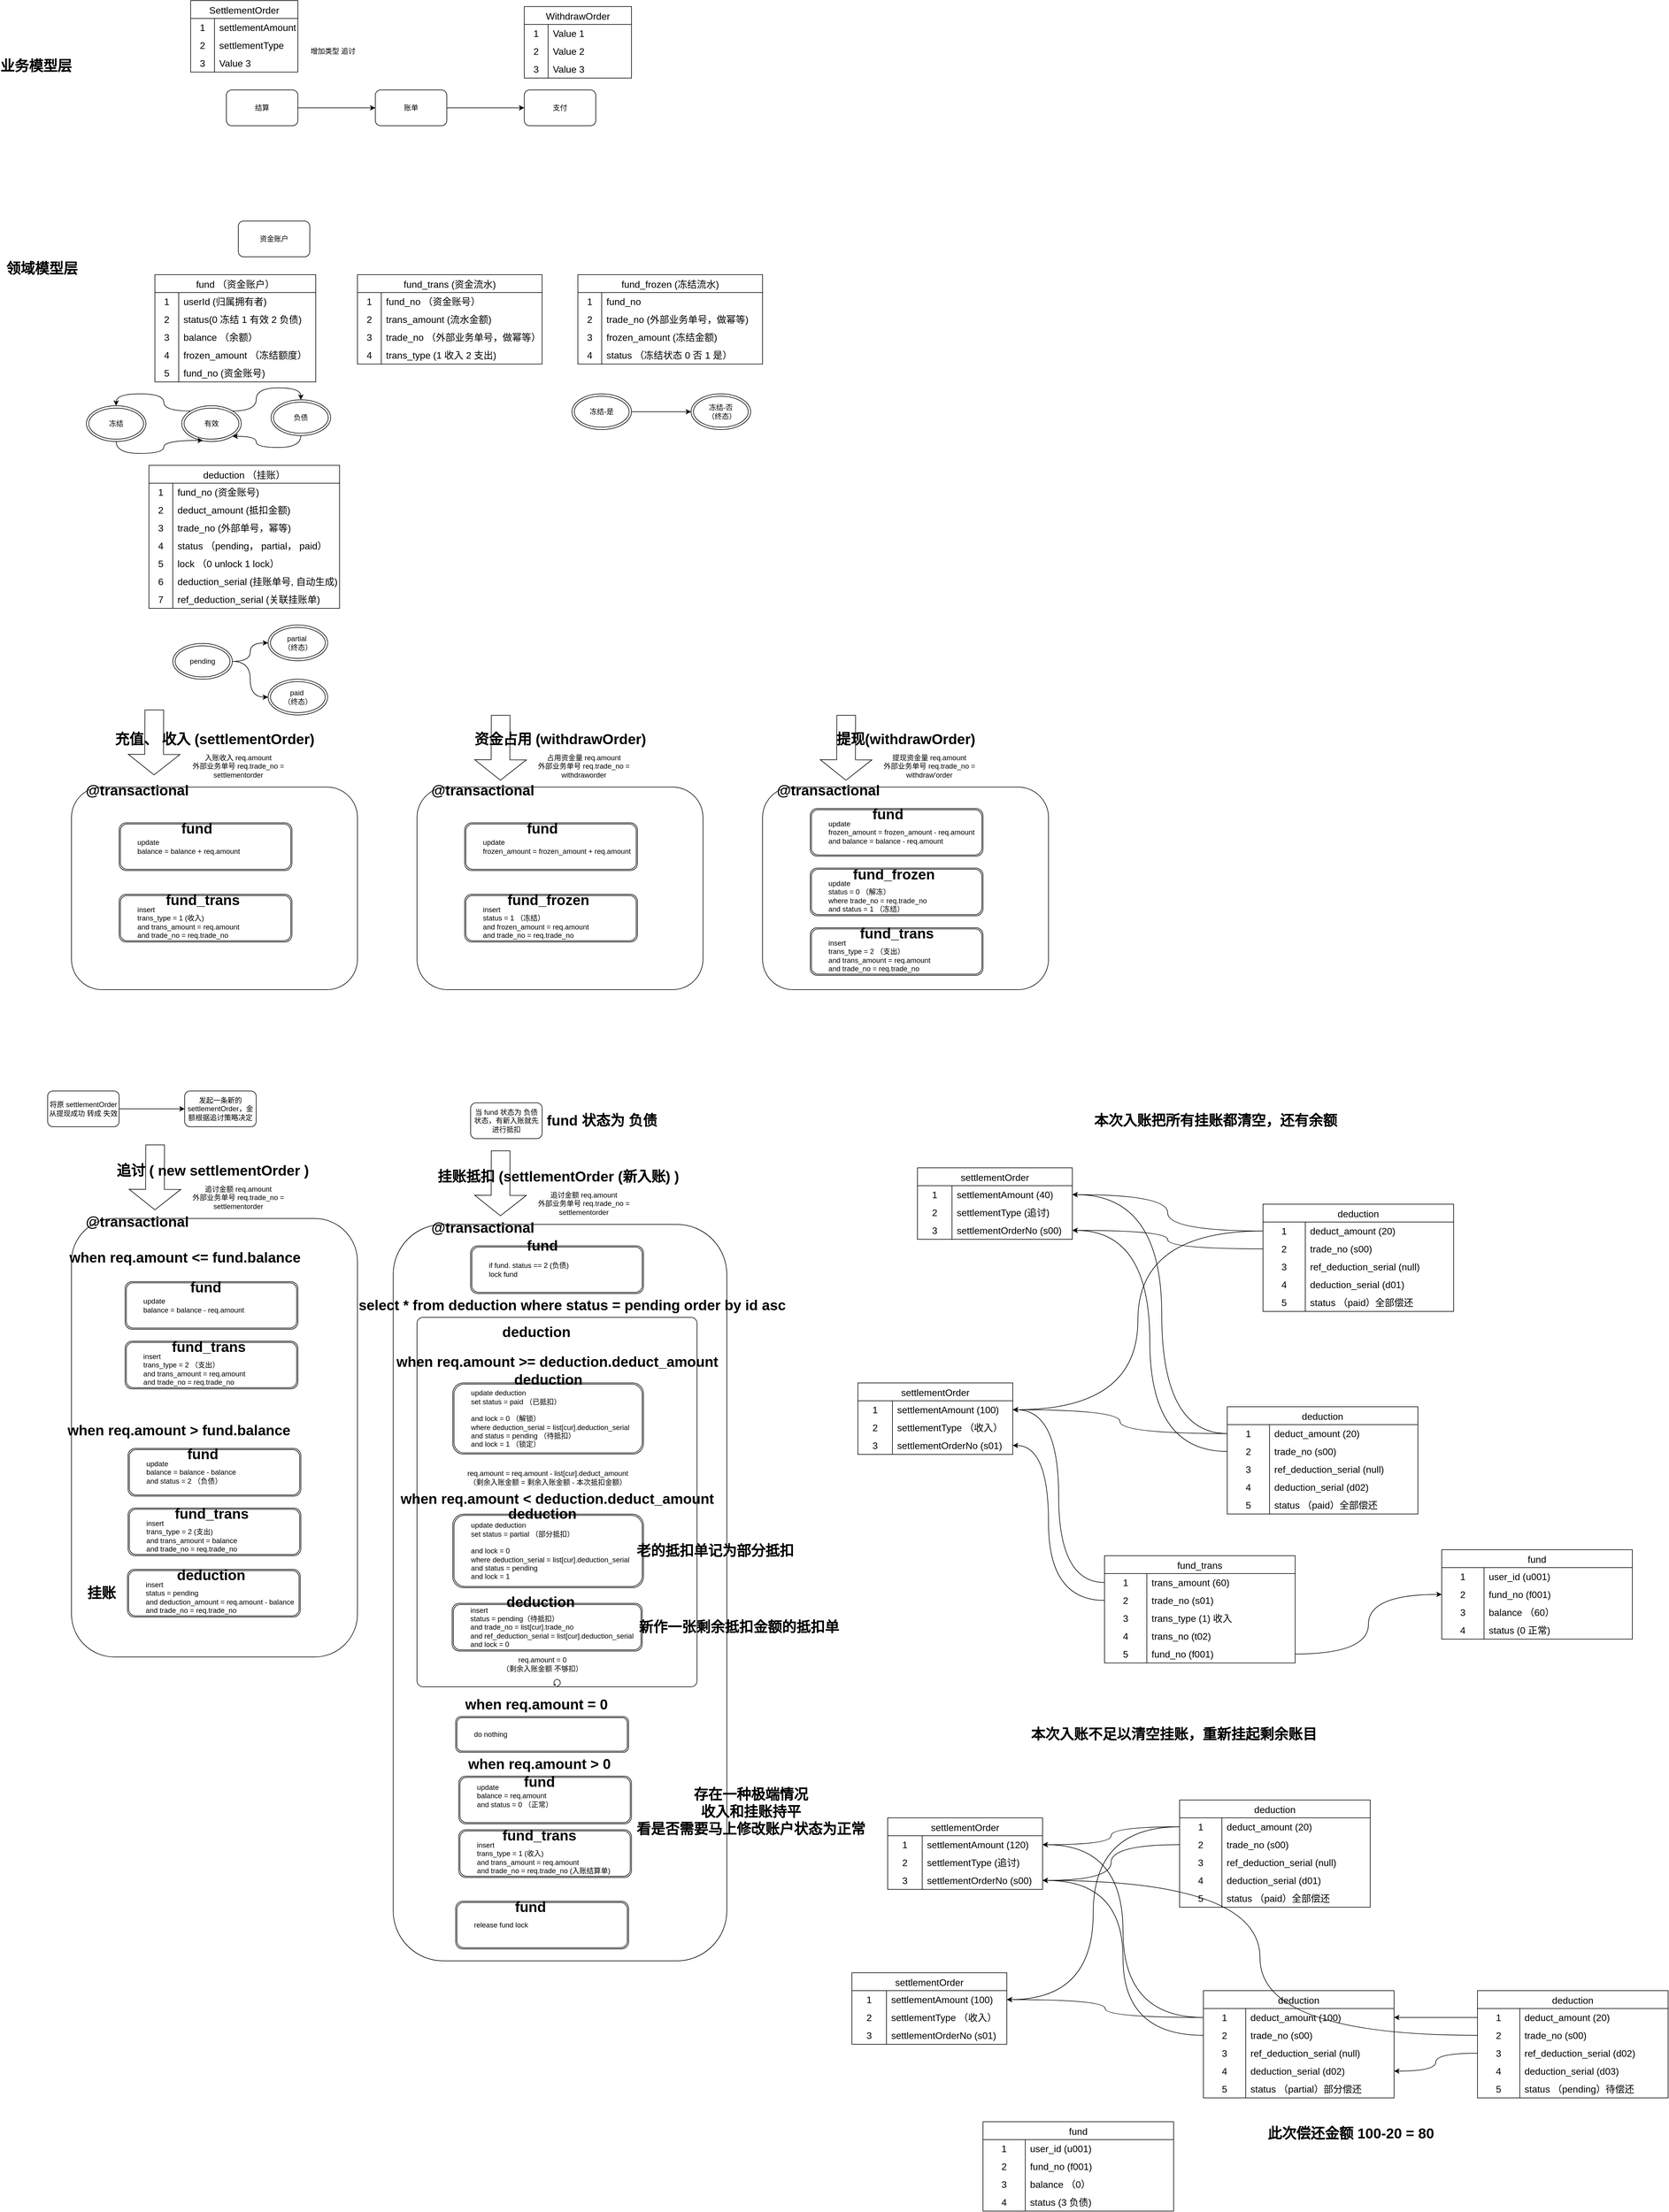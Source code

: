 <mxfile version="24.7.16">
  <diagram name="Page-1" id="HHoGlGzN7ZtERQG5C-Xy">
    <mxGraphModel dx="3392" dy="1468" grid="1" gridSize="10" guides="1" tooltips="1" connect="1" arrows="1" fold="1" page="1" pageScale="1" pageWidth="827" pageHeight="1169" math="0" shadow="0">
      <root>
        <mxCell id="0" />
        <mxCell id="1" parent="0" />
        <mxCell id="CElzx2a6UqYc9w5Hz-Yp-6" value="SettlementOrder" style="shape=table;startSize=30;container=1;collapsible=0;childLayout=tableLayout;fixedRows=1;rowLines=0;fontStyle=0;strokeColor=default;fontSize=16;" vertex="1" parent="1">
          <mxGeometry x="120" y="300" width="180" height="120" as="geometry" />
        </mxCell>
        <mxCell id="CElzx2a6UqYc9w5Hz-Yp-7" value="" style="shape=tableRow;horizontal=0;startSize=0;swimlaneHead=0;swimlaneBody=0;top=0;left=0;bottom=0;right=0;collapsible=0;dropTarget=0;fillColor=none;points=[[0,0.5],[1,0.5]];portConstraint=eastwest;strokeColor=inherit;fontSize=16;" vertex="1" parent="CElzx2a6UqYc9w5Hz-Yp-6">
          <mxGeometry y="30" width="180" height="30" as="geometry" />
        </mxCell>
        <mxCell id="CElzx2a6UqYc9w5Hz-Yp-8" value="1" style="shape=partialRectangle;html=1;whiteSpace=wrap;connectable=0;fillColor=none;top=0;left=0;bottom=0;right=0;overflow=hidden;pointerEvents=1;strokeColor=inherit;fontSize=16;" vertex="1" parent="CElzx2a6UqYc9w5Hz-Yp-7">
          <mxGeometry width="40" height="30" as="geometry">
            <mxRectangle width="40" height="30" as="alternateBounds" />
          </mxGeometry>
        </mxCell>
        <mxCell id="CElzx2a6UqYc9w5Hz-Yp-9" value="settlementAmount" style="shape=partialRectangle;html=1;whiteSpace=wrap;connectable=0;fillColor=none;top=0;left=0;bottom=0;right=0;align=left;spacingLeft=6;overflow=hidden;strokeColor=inherit;fontSize=16;" vertex="1" parent="CElzx2a6UqYc9w5Hz-Yp-7">
          <mxGeometry x="40" width="140" height="30" as="geometry">
            <mxRectangle width="140" height="30" as="alternateBounds" />
          </mxGeometry>
        </mxCell>
        <mxCell id="CElzx2a6UqYc9w5Hz-Yp-10" value="" style="shape=tableRow;horizontal=0;startSize=0;swimlaneHead=0;swimlaneBody=0;top=0;left=0;bottom=0;right=0;collapsible=0;dropTarget=0;fillColor=none;points=[[0,0.5],[1,0.5]];portConstraint=eastwest;strokeColor=inherit;fontSize=16;" vertex="1" parent="CElzx2a6UqYc9w5Hz-Yp-6">
          <mxGeometry y="60" width="180" height="30" as="geometry" />
        </mxCell>
        <mxCell id="CElzx2a6UqYc9w5Hz-Yp-11" value="2" style="shape=partialRectangle;html=1;whiteSpace=wrap;connectable=0;fillColor=none;top=0;left=0;bottom=0;right=0;overflow=hidden;strokeColor=inherit;fontSize=16;" vertex="1" parent="CElzx2a6UqYc9w5Hz-Yp-10">
          <mxGeometry width="40" height="30" as="geometry">
            <mxRectangle width="40" height="30" as="alternateBounds" />
          </mxGeometry>
        </mxCell>
        <mxCell id="CElzx2a6UqYc9w5Hz-Yp-12" value="settlementType" style="shape=partialRectangle;html=1;whiteSpace=wrap;connectable=0;fillColor=none;top=0;left=0;bottom=0;right=0;align=left;spacingLeft=6;overflow=hidden;strokeColor=inherit;fontSize=16;" vertex="1" parent="CElzx2a6UqYc9w5Hz-Yp-10">
          <mxGeometry x="40" width="140" height="30" as="geometry">
            <mxRectangle width="140" height="30" as="alternateBounds" />
          </mxGeometry>
        </mxCell>
        <mxCell id="CElzx2a6UqYc9w5Hz-Yp-13" value="" style="shape=tableRow;horizontal=0;startSize=0;swimlaneHead=0;swimlaneBody=0;top=0;left=0;bottom=0;right=0;collapsible=0;dropTarget=0;fillColor=none;points=[[0,0.5],[1,0.5]];portConstraint=eastwest;strokeColor=inherit;fontSize=16;" vertex="1" parent="CElzx2a6UqYc9w5Hz-Yp-6">
          <mxGeometry y="90" width="180" height="30" as="geometry" />
        </mxCell>
        <mxCell id="CElzx2a6UqYc9w5Hz-Yp-14" value="3" style="shape=partialRectangle;html=1;whiteSpace=wrap;connectable=0;fillColor=none;top=0;left=0;bottom=0;right=0;overflow=hidden;strokeColor=inherit;fontSize=16;" vertex="1" parent="CElzx2a6UqYc9w5Hz-Yp-13">
          <mxGeometry width="40" height="30" as="geometry">
            <mxRectangle width="40" height="30" as="alternateBounds" />
          </mxGeometry>
        </mxCell>
        <mxCell id="CElzx2a6UqYc9w5Hz-Yp-15" value="Value 3" style="shape=partialRectangle;html=1;whiteSpace=wrap;connectable=0;fillColor=none;top=0;left=0;bottom=0;right=0;align=left;spacingLeft=6;overflow=hidden;strokeColor=inherit;fontSize=16;" vertex="1" parent="CElzx2a6UqYc9w5Hz-Yp-13">
          <mxGeometry x="40" width="140" height="30" as="geometry">
            <mxRectangle width="140" height="30" as="alternateBounds" />
          </mxGeometry>
        </mxCell>
        <mxCell id="CElzx2a6UqYc9w5Hz-Yp-16" value="增加类型 追讨" style="text;html=1;align=center;verticalAlign=middle;whiteSpace=wrap;rounded=0;" vertex="1" parent="1">
          <mxGeometry x="304" y="370" width="110" height="30" as="geometry" />
        </mxCell>
        <mxCell id="CElzx2a6UqYc9w5Hz-Yp-17" value="WithdrawOrder" style="shape=table;startSize=30;container=1;collapsible=0;childLayout=tableLayout;fixedRows=1;rowLines=0;fontStyle=0;strokeColor=default;fontSize=16;" vertex="1" parent="1">
          <mxGeometry x="680" y="310" width="180" height="120" as="geometry" />
        </mxCell>
        <mxCell id="CElzx2a6UqYc9w5Hz-Yp-18" value="" style="shape=tableRow;horizontal=0;startSize=0;swimlaneHead=0;swimlaneBody=0;top=0;left=0;bottom=0;right=0;collapsible=0;dropTarget=0;fillColor=none;points=[[0,0.5],[1,0.5]];portConstraint=eastwest;strokeColor=inherit;fontSize=16;" vertex="1" parent="CElzx2a6UqYc9w5Hz-Yp-17">
          <mxGeometry y="30" width="180" height="30" as="geometry" />
        </mxCell>
        <mxCell id="CElzx2a6UqYc9w5Hz-Yp-19" value="1" style="shape=partialRectangle;html=1;whiteSpace=wrap;connectable=0;fillColor=none;top=0;left=0;bottom=0;right=0;overflow=hidden;pointerEvents=1;strokeColor=inherit;fontSize=16;" vertex="1" parent="CElzx2a6UqYc9w5Hz-Yp-18">
          <mxGeometry width="40" height="30" as="geometry">
            <mxRectangle width="40" height="30" as="alternateBounds" />
          </mxGeometry>
        </mxCell>
        <mxCell id="CElzx2a6UqYc9w5Hz-Yp-20" value="Value 1" style="shape=partialRectangle;html=1;whiteSpace=wrap;connectable=0;fillColor=none;top=0;left=0;bottom=0;right=0;align=left;spacingLeft=6;overflow=hidden;strokeColor=inherit;fontSize=16;" vertex="1" parent="CElzx2a6UqYc9w5Hz-Yp-18">
          <mxGeometry x="40" width="140" height="30" as="geometry">
            <mxRectangle width="140" height="30" as="alternateBounds" />
          </mxGeometry>
        </mxCell>
        <mxCell id="CElzx2a6UqYc9w5Hz-Yp-21" value="" style="shape=tableRow;horizontal=0;startSize=0;swimlaneHead=0;swimlaneBody=0;top=0;left=0;bottom=0;right=0;collapsible=0;dropTarget=0;fillColor=none;points=[[0,0.5],[1,0.5]];portConstraint=eastwest;strokeColor=inherit;fontSize=16;" vertex="1" parent="CElzx2a6UqYc9w5Hz-Yp-17">
          <mxGeometry y="60" width="180" height="30" as="geometry" />
        </mxCell>
        <mxCell id="CElzx2a6UqYc9w5Hz-Yp-22" value="2" style="shape=partialRectangle;html=1;whiteSpace=wrap;connectable=0;fillColor=none;top=0;left=0;bottom=0;right=0;overflow=hidden;strokeColor=inherit;fontSize=16;" vertex="1" parent="CElzx2a6UqYc9w5Hz-Yp-21">
          <mxGeometry width="40" height="30" as="geometry">
            <mxRectangle width="40" height="30" as="alternateBounds" />
          </mxGeometry>
        </mxCell>
        <mxCell id="CElzx2a6UqYc9w5Hz-Yp-23" value="Value 2" style="shape=partialRectangle;html=1;whiteSpace=wrap;connectable=0;fillColor=none;top=0;left=0;bottom=0;right=0;align=left;spacingLeft=6;overflow=hidden;strokeColor=inherit;fontSize=16;" vertex="1" parent="CElzx2a6UqYc9w5Hz-Yp-21">
          <mxGeometry x="40" width="140" height="30" as="geometry">
            <mxRectangle width="140" height="30" as="alternateBounds" />
          </mxGeometry>
        </mxCell>
        <mxCell id="CElzx2a6UqYc9w5Hz-Yp-24" value="" style="shape=tableRow;horizontal=0;startSize=0;swimlaneHead=0;swimlaneBody=0;top=0;left=0;bottom=0;right=0;collapsible=0;dropTarget=0;fillColor=none;points=[[0,0.5],[1,0.5]];portConstraint=eastwest;strokeColor=inherit;fontSize=16;" vertex="1" parent="CElzx2a6UqYc9w5Hz-Yp-17">
          <mxGeometry y="90" width="180" height="30" as="geometry" />
        </mxCell>
        <mxCell id="CElzx2a6UqYc9w5Hz-Yp-25" value="3" style="shape=partialRectangle;html=1;whiteSpace=wrap;connectable=0;fillColor=none;top=0;left=0;bottom=0;right=0;overflow=hidden;strokeColor=inherit;fontSize=16;" vertex="1" parent="CElzx2a6UqYc9w5Hz-Yp-24">
          <mxGeometry width="40" height="30" as="geometry">
            <mxRectangle width="40" height="30" as="alternateBounds" />
          </mxGeometry>
        </mxCell>
        <mxCell id="CElzx2a6UqYc9w5Hz-Yp-26" value="Value 3" style="shape=partialRectangle;html=1;whiteSpace=wrap;connectable=0;fillColor=none;top=0;left=0;bottom=0;right=0;align=left;spacingLeft=6;overflow=hidden;strokeColor=inherit;fontSize=16;" vertex="1" parent="CElzx2a6UqYc9w5Hz-Yp-24">
          <mxGeometry x="40" width="140" height="30" as="geometry">
            <mxRectangle width="140" height="30" as="alternateBounds" />
          </mxGeometry>
        </mxCell>
        <mxCell id="CElzx2a6UqYc9w5Hz-Yp-40" style="edgeStyle=orthogonalEdgeStyle;rounded=0;orthogonalLoop=1;jettySize=auto;html=1;exitX=1;exitY=0.5;exitDx=0;exitDy=0;entryX=0;entryY=0.5;entryDx=0;entryDy=0;" edge="1" parent="1" source="CElzx2a6UqYc9w5Hz-Yp-37" target="CElzx2a6UqYc9w5Hz-Yp-38">
          <mxGeometry relative="1" as="geometry" />
        </mxCell>
        <mxCell id="CElzx2a6UqYc9w5Hz-Yp-37" value="结算" style="rounded=1;whiteSpace=wrap;html=1;" vertex="1" parent="1">
          <mxGeometry x="180" y="450" width="120" height="60" as="geometry" />
        </mxCell>
        <mxCell id="CElzx2a6UqYc9w5Hz-Yp-41" style="edgeStyle=orthogonalEdgeStyle;rounded=0;orthogonalLoop=1;jettySize=auto;html=1;exitX=1;exitY=0.5;exitDx=0;exitDy=0;entryX=0;entryY=0.5;entryDx=0;entryDy=0;" edge="1" parent="1" source="CElzx2a6UqYc9w5Hz-Yp-38" target="CElzx2a6UqYc9w5Hz-Yp-39">
          <mxGeometry relative="1" as="geometry" />
        </mxCell>
        <mxCell id="CElzx2a6UqYc9w5Hz-Yp-38" value="账单" style="rounded=1;whiteSpace=wrap;html=1;" vertex="1" parent="1">
          <mxGeometry x="430" y="450" width="120" height="60" as="geometry" />
        </mxCell>
        <mxCell id="CElzx2a6UqYc9w5Hz-Yp-39" value="支付" style="rounded=1;whiteSpace=wrap;html=1;" vertex="1" parent="1">
          <mxGeometry x="680" y="450" width="120" height="60" as="geometry" />
        </mxCell>
        <mxCell id="CElzx2a6UqYc9w5Hz-Yp-42" value="资金账户" style="rounded=1;whiteSpace=wrap;html=1;" vertex="1" parent="1">
          <mxGeometry x="200" y="670" width="120" height="60" as="geometry" />
        </mxCell>
        <mxCell id="CElzx2a6UqYc9w5Hz-Yp-53" value="fund （资金账户）" style="shape=table;startSize=30;container=1;collapsible=0;childLayout=tableLayout;fixedRows=1;rowLines=0;fontStyle=0;strokeColor=default;fontSize=16;" vertex="1" parent="1">
          <mxGeometry x="60" y="760" width="270.0" height="180" as="geometry" />
        </mxCell>
        <mxCell id="CElzx2a6UqYc9w5Hz-Yp-54" value="" style="shape=tableRow;horizontal=0;startSize=0;swimlaneHead=0;swimlaneBody=0;top=0;left=0;bottom=0;right=0;collapsible=0;dropTarget=0;fillColor=none;points=[[0,0.5],[1,0.5]];portConstraint=eastwest;strokeColor=inherit;fontSize=16;" vertex="1" parent="CElzx2a6UqYc9w5Hz-Yp-53">
          <mxGeometry y="30" width="270.0" height="30" as="geometry" />
        </mxCell>
        <mxCell id="CElzx2a6UqYc9w5Hz-Yp-55" value="1" style="shape=partialRectangle;html=1;whiteSpace=wrap;connectable=0;fillColor=none;top=0;left=0;bottom=0;right=0;overflow=hidden;pointerEvents=1;strokeColor=inherit;fontSize=16;" vertex="1" parent="CElzx2a6UqYc9w5Hz-Yp-54">
          <mxGeometry width="40" height="30" as="geometry">
            <mxRectangle width="40" height="30" as="alternateBounds" />
          </mxGeometry>
        </mxCell>
        <mxCell id="CElzx2a6UqYc9w5Hz-Yp-56" value="userId (归属拥有者)" style="shape=partialRectangle;html=1;whiteSpace=wrap;connectable=0;fillColor=none;top=0;left=0;bottom=0;right=0;align=left;spacingLeft=6;overflow=hidden;strokeColor=inherit;fontSize=16;" vertex="1" parent="CElzx2a6UqYc9w5Hz-Yp-54">
          <mxGeometry x="40" width="230" height="30" as="geometry">
            <mxRectangle width="230" height="30" as="alternateBounds" />
          </mxGeometry>
        </mxCell>
        <mxCell id="CElzx2a6UqYc9w5Hz-Yp-57" value="" style="shape=tableRow;horizontal=0;startSize=0;swimlaneHead=0;swimlaneBody=0;top=0;left=0;bottom=0;right=0;collapsible=0;dropTarget=0;fillColor=none;points=[[0,0.5],[1,0.5]];portConstraint=eastwest;strokeColor=inherit;fontSize=16;" vertex="1" parent="CElzx2a6UqYc9w5Hz-Yp-53">
          <mxGeometry y="60" width="270.0" height="30" as="geometry" />
        </mxCell>
        <mxCell id="CElzx2a6UqYc9w5Hz-Yp-58" value="2" style="shape=partialRectangle;html=1;whiteSpace=wrap;connectable=0;fillColor=none;top=0;left=0;bottom=0;right=0;overflow=hidden;strokeColor=inherit;fontSize=16;" vertex="1" parent="CElzx2a6UqYc9w5Hz-Yp-57">
          <mxGeometry width="40" height="30" as="geometry">
            <mxRectangle width="40" height="30" as="alternateBounds" />
          </mxGeometry>
        </mxCell>
        <mxCell id="CElzx2a6UqYc9w5Hz-Yp-59" value="status(0 冻结 1 有效 2 负债)" style="shape=partialRectangle;html=1;whiteSpace=wrap;connectable=0;fillColor=none;top=0;left=0;bottom=0;right=0;align=left;spacingLeft=6;overflow=hidden;strokeColor=inherit;fontSize=16;" vertex="1" parent="CElzx2a6UqYc9w5Hz-Yp-57">
          <mxGeometry x="40" width="230" height="30" as="geometry">
            <mxRectangle width="230" height="30" as="alternateBounds" />
          </mxGeometry>
        </mxCell>
        <mxCell id="CElzx2a6UqYc9w5Hz-Yp-60" value="" style="shape=tableRow;horizontal=0;startSize=0;swimlaneHead=0;swimlaneBody=0;top=0;left=0;bottom=0;right=0;collapsible=0;dropTarget=0;fillColor=none;points=[[0,0.5],[1,0.5]];portConstraint=eastwest;strokeColor=inherit;fontSize=16;" vertex="1" parent="CElzx2a6UqYc9w5Hz-Yp-53">
          <mxGeometry y="90" width="270.0" height="30" as="geometry" />
        </mxCell>
        <mxCell id="CElzx2a6UqYc9w5Hz-Yp-61" value="3" style="shape=partialRectangle;html=1;whiteSpace=wrap;connectable=0;fillColor=none;top=0;left=0;bottom=0;right=0;overflow=hidden;strokeColor=inherit;fontSize=16;" vertex="1" parent="CElzx2a6UqYc9w5Hz-Yp-60">
          <mxGeometry width="40" height="30" as="geometry">
            <mxRectangle width="40" height="30" as="alternateBounds" />
          </mxGeometry>
        </mxCell>
        <mxCell id="CElzx2a6UqYc9w5Hz-Yp-62" value="balance （余额）" style="shape=partialRectangle;html=1;whiteSpace=wrap;connectable=0;fillColor=none;top=0;left=0;bottom=0;right=0;align=left;spacingLeft=6;overflow=hidden;strokeColor=inherit;fontSize=16;" vertex="1" parent="CElzx2a6UqYc9w5Hz-Yp-60">
          <mxGeometry x="40" width="230" height="30" as="geometry">
            <mxRectangle width="230" height="30" as="alternateBounds" />
          </mxGeometry>
        </mxCell>
        <mxCell id="CElzx2a6UqYc9w5Hz-Yp-69" style="shape=tableRow;horizontal=0;startSize=0;swimlaneHead=0;swimlaneBody=0;top=0;left=0;bottom=0;right=0;collapsible=0;dropTarget=0;fillColor=none;points=[[0,0.5],[1,0.5]];portConstraint=eastwest;strokeColor=inherit;fontSize=16;" vertex="1" parent="CElzx2a6UqYc9w5Hz-Yp-53">
          <mxGeometry y="120" width="270.0" height="30" as="geometry" />
        </mxCell>
        <mxCell id="CElzx2a6UqYc9w5Hz-Yp-70" value="4" style="shape=partialRectangle;html=1;whiteSpace=wrap;connectable=0;fillColor=none;top=0;left=0;bottom=0;right=0;overflow=hidden;strokeColor=inherit;fontSize=16;" vertex="1" parent="CElzx2a6UqYc9w5Hz-Yp-69">
          <mxGeometry width="40" height="30" as="geometry">
            <mxRectangle width="40" height="30" as="alternateBounds" />
          </mxGeometry>
        </mxCell>
        <mxCell id="CElzx2a6UqYc9w5Hz-Yp-71" value="frozen_amount （冻结额度）" style="shape=partialRectangle;html=1;whiteSpace=wrap;connectable=0;fillColor=none;top=0;left=0;bottom=0;right=0;align=left;spacingLeft=6;overflow=hidden;strokeColor=inherit;fontSize=16;" vertex="1" parent="CElzx2a6UqYc9w5Hz-Yp-69">
          <mxGeometry x="40" width="230" height="30" as="geometry">
            <mxRectangle width="230" height="30" as="alternateBounds" />
          </mxGeometry>
        </mxCell>
        <mxCell id="CElzx2a6UqYc9w5Hz-Yp-83" style="shape=tableRow;horizontal=0;startSize=0;swimlaneHead=0;swimlaneBody=0;top=0;left=0;bottom=0;right=0;collapsible=0;dropTarget=0;fillColor=none;points=[[0,0.5],[1,0.5]];portConstraint=eastwest;strokeColor=inherit;fontSize=16;" vertex="1" parent="CElzx2a6UqYc9w5Hz-Yp-53">
          <mxGeometry y="150" width="270.0" height="30" as="geometry" />
        </mxCell>
        <mxCell id="CElzx2a6UqYc9w5Hz-Yp-84" value="5" style="shape=partialRectangle;html=1;whiteSpace=wrap;connectable=0;fillColor=none;top=0;left=0;bottom=0;right=0;overflow=hidden;strokeColor=inherit;fontSize=16;" vertex="1" parent="CElzx2a6UqYc9w5Hz-Yp-83">
          <mxGeometry width="40" height="30" as="geometry">
            <mxRectangle width="40" height="30" as="alternateBounds" />
          </mxGeometry>
        </mxCell>
        <mxCell id="CElzx2a6UqYc9w5Hz-Yp-85" value="fund_no (资金账号)" style="shape=partialRectangle;html=1;whiteSpace=wrap;connectable=0;fillColor=none;top=0;left=0;bottom=0;right=0;align=left;spacingLeft=6;overflow=hidden;strokeColor=inherit;fontSize=16;" vertex="1" parent="CElzx2a6UqYc9w5Hz-Yp-83">
          <mxGeometry x="40" width="230" height="30" as="geometry">
            <mxRectangle width="230" height="30" as="alternateBounds" />
          </mxGeometry>
        </mxCell>
        <mxCell id="CElzx2a6UqYc9w5Hz-Yp-73" value="fund_trans (资金流水)" style="shape=table;startSize=30;container=1;collapsible=0;childLayout=tableLayout;fixedRows=1;rowLines=0;fontStyle=0;strokeColor=default;fontSize=16;" vertex="1" parent="1">
          <mxGeometry x="400" y="760" width="310.0" height="150" as="geometry" />
        </mxCell>
        <mxCell id="CElzx2a6UqYc9w5Hz-Yp-74" value="" style="shape=tableRow;horizontal=0;startSize=0;swimlaneHead=0;swimlaneBody=0;top=0;left=0;bottom=0;right=0;collapsible=0;dropTarget=0;fillColor=none;points=[[0,0.5],[1,0.5]];portConstraint=eastwest;strokeColor=inherit;fontSize=16;" vertex="1" parent="CElzx2a6UqYc9w5Hz-Yp-73">
          <mxGeometry y="30" width="310.0" height="30" as="geometry" />
        </mxCell>
        <mxCell id="CElzx2a6UqYc9w5Hz-Yp-75" value="1" style="shape=partialRectangle;html=1;whiteSpace=wrap;connectable=0;fillColor=none;top=0;left=0;bottom=0;right=0;overflow=hidden;pointerEvents=1;strokeColor=inherit;fontSize=16;" vertex="1" parent="CElzx2a6UqYc9w5Hz-Yp-74">
          <mxGeometry width="40" height="30" as="geometry">
            <mxRectangle width="40" height="30" as="alternateBounds" />
          </mxGeometry>
        </mxCell>
        <mxCell id="CElzx2a6UqYc9w5Hz-Yp-76" value="fund_no （资金账号）" style="shape=partialRectangle;html=1;whiteSpace=wrap;connectable=0;fillColor=none;top=0;left=0;bottom=0;right=0;align=left;spacingLeft=6;overflow=hidden;strokeColor=inherit;fontSize=16;" vertex="1" parent="CElzx2a6UqYc9w5Hz-Yp-74">
          <mxGeometry x="40" width="270" height="30" as="geometry">
            <mxRectangle width="270" height="30" as="alternateBounds" />
          </mxGeometry>
        </mxCell>
        <mxCell id="CElzx2a6UqYc9w5Hz-Yp-77" value="" style="shape=tableRow;horizontal=0;startSize=0;swimlaneHead=0;swimlaneBody=0;top=0;left=0;bottom=0;right=0;collapsible=0;dropTarget=0;fillColor=none;points=[[0,0.5],[1,0.5]];portConstraint=eastwest;strokeColor=inherit;fontSize=16;" vertex="1" parent="CElzx2a6UqYc9w5Hz-Yp-73">
          <mxGeometry y="60" width="310.0" height="30" as="geometry" />
        </mxCell>
        <mxCell id="CElzx2a6UqYc9w5Hz-Yp-78" value="2" style="shape=partialRectangle;html=1;whiteSpace=wrap;connectable=0;fillColor=none;top=0;left=0;bottom=0;right=0;overflow=hidden;strokeColor=inherit;fontSize=16;" vertex="1" parent="CElzx2a6UqYc9w5Hz-Yp-77">
          <mxGeometry width="40" height="30" as="geometry">
            <mxRectangle width="40" height="30" as="alternateBounds" />
          </mxGeometry>
        </mxCell>
        <mxCell id="CElzx2a6UqYc9w5Hz-Yp-79" value="trans_amount (流水金额)" style="shape=partialRectangle;html=1;whiteSpace=wrap;connectable=0;fillColor=none;top=0;left=0;bottom=0;right=0;align=left;spacingLeft=6;overflow=hidden;strokeColor=inherit;fontSize=16;" vertex="1" parent="CElzx2a6UqYc9w5Hz-Yp-77">
          <mxGeometry x="40" width="270" height="30" as="geometry">
            <mxRectangle width="270" height="30" as="alternateBounds" />
          </mxGeometry>
        </mxCell>
        <mxCell id="CElzx2a6UqYc9w5Hz-Yp-80" value="" style="shape=tableRow;horizontal=0;startSize=0;swimlaneHead=0;swimlaneBody=0;top=0;left=0;bottom=0;right=0;collapsible=0;dropTarget=0;fillColor=none;points=[[0,0.5],[1,0.5]];portConstraint=eastwest;strokeColor=inherit;fontSize=16;" vertex="1" parent="CElzx2a6UqYc9w5Hz-Yp-73">
          <mxGeometry y="90" width="310.0" height="30" as="geometry" />
        </mxCell>
        <mxCell id="CElzx2a6UqYc9w5Hz-Yp-81" value="3" style="shape=partialRectangle;html=1;whiteSpace=wrap;connectable=0;fillColor=none;top=0;left=0;bottom=0;right=0;overflow=hidden;strokeColor=inherit;fontSize=16;" vertex="1" parent="CElzx2a6UqYc9w5Hz-Yp-80">
          <mxGeometry width="40" height="30" as="geometry">
            <mxRectangle width="40" height="30" as="alternateBounds" />
          </mxGeometry>
        </mxCell>
        <mxCell id="CElzx2a6UqYc9w5Hz-Yp-82" value="trade_no （外部业务单号，做幂等）" style="shape=partialRectangle;html=1;whiteSpace=wrap;connectable=0;fillColor=none;top=0;left=0;bottom=0;right=0;align=left;spacingLeft=6;overflow=hidden;strokeColor=inherit;fontSize=16;" vertex="1" parent="CElzx2a6UqYc9w5Hz-Yp-80">
          <mxGeometry x="40" width="270" height="30" as="geometry">
            <mxRectangle width="270" height="30" as="alternateBounds" />
          </mxGeometry>
        </mxCell>
        <mxCell id="CElzx2a6UqYc9w5Hz-Yp-86" style="shape=tableRow;horizontal=0;startSize=0;swimlaneHead=0;swimlaneBody=0;top=0;left=0;bottom=0;right=0;collapsible=0;dropTarget=0;fillColor=none;points=[[0,0.5],[1,0.5]];portConstraint=eastwest;strokeColor=inherit;fontSize=16;" vertex="1" parent="CElzx2a6UqYc9w5Hz-Yp-73">
          <mxGeometry y="120" width="310.0" height="30" as="geometry" />
        </mxCell>
        <mxCell id="CElzx2a6UqYc9w5Hz-Yp-87" value="4" style="shape=partialRectangle;html=1;whiteSpace=wrap;connectable=0;fillColor=none;top=0;left=0;bottom=0;right=0;overflow=hidden;strokeColor=inherit;fontSize=16;" vertex="1" parent="CElzx2a6UqYc9w5Hz-Yp-86">
          <mxGeometry width="40" height="30" as="geometry">
            <mxRectangle width="40" height="30" as="alternateBounds" />
          </mxGeometry>
        </mxCell>
        <mxCell id="CElzx2a6UqYc9w5Hz-Yp-88" value="trans_type (1 收入 2 支出)" style="shape=partialRectangle;html=1;whiteSpace=wrap;connectable=0;fillColor=none;top=0;left=0;bottom=0;right=0;align=left;spacingLeft=6;overflow=hidden;strokeColor=inherit;fontSize=16;" vertex="1" parent="CElzx2a6UqYc9w5Hz-Yp-86">
          <mxGeometry x="40" width="270" height="30" as="geometry">
            <mxRectangle width="270" height="30" as="alternateBounds" />
          </mxGeometry>
        </mxCell>
        <mxCell id="CElzx2a6UqYc9w5Hz-Yp-102" value="fund_frozen (冻结流水)" style="shape=table;startSize=30;container=1;collapsible=0;childLayout=tableLayout;fixedRows=1;rowLines=0;fontStyle=0;strokeColor=default;fontSize=16;" vertex="1" parent="1">
          <mxGeometry x="770" y="760" width="310" height="150" as="geometry" />
        </mxCell>
        <mxCell id="CElzx2a6UqYc9w5Hz-Yp-103" value="" style="shape=tableRow;horizontal=0;startSize=0;swimlaneHead=0;swimlaneBody=0;top=0;left=0;bottom=0;right=0;collapsible=0;dropTarget=0;fillColor=none;points=[[0,0.5],[1,0.5]];portConstraint=eastwest;strokeColor=inherit;fontSize=16;" vertex="1" parent="CElzx2a6UqYc9w5Hz-Yp-102">
          <mxGeometry y="30" width="310" height="30" as="geometry" />
        </mxCell>
        <mxCell id="CElzx2a6UqYc9w5Hz-Yp-104" value="1" style="shape=partialRectangle;html=1;whiteSpace=wrap;connectable=0;fillColor=none;top=0;left=0;bottom=0;right=0;overflow=hidden;pointerEvents=1;strokeColor=inherit;fontSize=16;" vertex="1" parent="CElzx2a6UqYc9w5Hz-Yp-103">
          <mxGeometry width="40" height="30" as="geometry">
            <mxRectangle width="40" height="30" as="alternateBounds" />
          </mxGeometry>
        </mxCell>
        <mxCell id="CElzx2a6UqYc9w5Hz-Yp-105" value="fund_no" style="shape=partialRectangle;html=1;whiteSpace=wrap;connectable=0;fillColor=none;top=0;left=0;bottom=0;right=0;align=left;spacingLeft=6;overflow=hidden;strokeColor=inherit;fontSize=16;" vertex="1" parent="CElzx2a6UqYc9w5Hz-Yp-103">
          <mxGeometry x="40" width="270" height="30" as="geometry">
            <mxRectangle width="270" height="30" as="alternateBounds" />
          </mxGeometry>
        </mxCell>
        <mxCell id="CElzx2a6UqYc9w5Hz-Yp-106" value="" style="shape=tableRow;horizontal=0;startSize=0;swimlaneHead=0;swimlaneBody=0;top=0;left=0;bottom=0;right=0;collapsible=0;dropTarget=0;fillColor=none;points=[[0,0.5],[1,0.5]];portConstraint=eastwest;strokeColor=inherit;fontSize=16;" vertex="1" parent="CElzx2a6UqYc9w5Hz-Yp-102">
          <mxGeometry y="60" width="310" height="30" as="geometry" />
        </mxCell>
        <mxCell id="CElzx2a6UqYc9w5Hz-Yp-107" value="2" style="shape=partialRectangle;html=1;whiteSpace=wrap;connectable=0;fillColor=none;top=0;left=0;bottom=0;right=0;overflow=hidden;strokeColor=inherit;fontSize=16;" vertex="1" parent="CElzx2a6UqYc9w5Hz-Yp-106">
          <mxGeometry width="40" height="30" as="geometry">
            <mxRectangle width="40" height="30" as="alternateBounds" />
          </mxGeometry>
        </mxCell>
        <mxCell id="CElzx2a6UqYc9w5Hz-Yp-108" value="trade_no (外部业务单号，做幂等)" style="shape=partialRectangle;html=1;whiteSpace=wrap;connectable=0;fillColor=none;top=0;left=0;bottom=0;right=0;align=left;spacingLeft=6;overflow=hidden;strokeColor=inherit;fontSize=16;" vertex="1" parent="CElzx2a6UqYc9w5Hz-Yp-106">
          <mxGeometry x="40" width="270" height="30" as="geometry">
            <mxRectangle width="270" height="30" as="alternateBounds" />
          </mxGeometry>
        </mxCell>
        <mxCell id="CElzx2a6UqYc9w5Hz-Yp-109" value="" style="shape=tableRow;horizontal=0;startSize=0;swimlaneHead=0;swimlaneBody=0;top=0;left=0;bottom=0;right=0;collapsible=0;dropTarget=0;fillColor=none;points=[[0,0.5],[1,0.5]];portConstraint=eastwest;strokeColor=inherit;fontSize=16;" vertex="1" parent="CElzx2a6UqYc9w5Hz-Yp-102">
          <mxGeometry y="90" width="310" height="30" as="geometry" />
        </mxCell>
        <mxCell id="CElzx2a6UqYc9w5Hz-Yp-110" value="3" style="shape=partialRectangle;html=1;whiteSpace=wrap;connectable=0;fillColor=none;top=0;left=0;bottom=0;right=0;overflow=hidden;strokeColor=inherit;fontSize=16;" vertex="1" parent="CElzx2a6UqYc9w5Hz-Yp-109">
          <mxGeometry width="40" height="30" as="geometry">
            <mxRectangle width="40" height="30" as="alternateBounds" />
          </mxGeometry>
        </mxCell>
        <mxCell id="CElzx2a6UqYc9w5Hz-Yp-111" value="frozen_amount (冻结金额)" style="shape=partialRectangle;html=1;whiteSpace=wrap;connectable=0;fillColor=none;top=0;left=0;bottom=0;right=0;align=left;spacingLeft=6;overflow=hidden;strokeColor=inherit;fontSize=16;" vertex="1" parent="CElzx2a6UqYc9w5Hz-Yp-109">
          <mxGeometry x="40" width="270" height="30" as="geometry">
            <mxRectangle width="270" height="30" as="alternateBounds" />
          </mxGeometry>
        </mxCell>
        <mxCell id="CElzx2a6UqYc9w5Hz-Yp-112" style="shape=tableRow;horizontal=0;startSize=0;swimlaneHead=0;swimlaneBody=0;top=0;left=0;bottom=0;right=0;collapsible=0;dropTarget=0;fillColor=none;points=[[0,0.5],[1,0.5]];portConstraint=eastwest;strokeColor=inherit;fontSize=16;" vertex="1" parent="CElzx2a6UqYc9w5Hz-Yp-102">
          <mxGeometry y="120" width="310" height="30" as="geometry" />
        </mxCell>
        <mxCell id="CElzx2a6UqYc9w5Hz-Yp-113" value="4" style="shape=partialRectangle;html=1;whiteSpace=wrap;connectable=0;fillColor=none;top=0;left=0;bottom=0;right=0;overflow=hidden;strokeColor=inherit;fontSize=16;" vertex="1" parent="CElzx2a6UqYc9w5Hz-Yp-112">
          <mxGeometry width="40" height="30" as="geometry">
            <mxRectangle width="40" height="30" as="alternateBounds" />
          </mxGeometry>
        </mxCell>
        <mxCell id="CElzx2a6UqYc9w5Hz-Yp-114" value="status （冻结状态 0 否 1 是）" style="shape=partialRectangle;html=1;whiteSpace=wrap;connectable=0;fillColor=none;top=0;left=0;bottom=0;right=0;align=left;spacingLeft=6;overflow=hidden;strokeColor=inherit;fontSize=16;" vertex="1" parent="CElzx2a6UqYc9w5Hz-Yp-112">
          <mxGeometry x="40" width="270" height="30" as="geometry">
            <mxRectangle width="270" height="30" as="alternateBounds" />
          </mxGeometry>
        </mxCell>
        <mxCell id="CElzx2a6UqYc9w5Hz-Yp-115" value="deduction （挂账）" style="shape=table;startSize=30;container=1;collapsible=0;childLayout=tableLayout;fixedRows=1;rowLines=0;fontStyle=0;strokeColor=default;fontSize=16;" vertex="1" parent="1">
          <mxGeometry x="50" y="1080" width="320.0" height="240" as="geometry" />
        </mxCell>
        <mxCell id="CElzx2a6UqYc9w5Hz-Yp-116" value="" style="shape=tableRow;horizontal=0;startSize=0;swimlaneHead=0;swimlaneBody=0;top=0;left=0;bottom=0;right=0;collapsible=0;dropTarget=0;fillColor=none;points=[[0,0.5],[1,0.5]];portConstraint=eastwest;strokeColor=inherit;fontSize=16;" vertex="1" parent="CElzx2a6UqYc9w5Hz-Yp-115">
          <mxGeometry y="30" width="320.0" height="30" as="geometry" />
        </mxCell>
        <mxCell id="CElzx2a6UqYc9w5Hz-Yp-117" value="1" style="shape=partialRectangle;html=1;whiteSpace=wrap;connectable=0;fillColor=none;top=0;left=0;bottom=0;right=0;overflow=hidden;pointerEvents=1;strokeColor=inherit;fontSize=16;" vertex="1" parent="CElzx2a6UqYc9w5Hz-Yp-116">
          <mxGeometry width="40" height="30" as="geometry">
            <mxRectangle width="40" height="30" as="alternateBounds" />
          </mxGeometry>
        </mxCell>
        <mxCell id="CElzx2a6UqYc9w5Hz-Yp-118" value="fund_no (资金账号)" style="shape=partialRectangle;html=1;whiteSpace=wrap;connectable=0;fillColor=none;top=0;left=0;bottom=0;right=0;align=left;spacingLeft=6;overflow=hidden;strokeColor=inherit;fontSize=16;" vertex="1" parent="CElzx2a6UqYc9w5Hz-Yp-116">
          <mxGeometry x="40" width="280" height="30" as="geometry">
            <mxRectangle width="280" height="30" as="alternateBounds" />
          </mxGeometry>
        </mxCell>
        <mxCell id="CElzx2a6UqYc9w5Hz-Yp-119" value="" style="shape=tableRow;horizontal=0;startSize=0;swimlaneHead=0;swimlaneBody=0;top=0;left=0;bottom=0;right=0;collapsible=0;dropTarget=0;fillColor=none;points=[[0,0.5],[1,0.5]];portConstraint=eastwest;strokeColor=inherit;fontSize=16;" vertex="1" parent="CElzx2a6UqYc9w5Hz-Yp-115">
          <mxGeometry y="60" width="320.0" height="30" as="geometry" />
        </mxCell>
        <mxCell id="CElzx2a6UqYc9w5Hz-Yp-120" value="2" style="shape=partialRectangle;html=1;whiteSpace=wrap;connectable=0;fillColor=none;top=0;left=0;bottom=0;right=0;overflow=hidden;strokeColor=inherit;fontSize=16;" vertex="1" parent="CElzx2a6UqYc9w5Hz-Yp-119">
          <mxGeometry width="40" height="30" as="geometry">
            <mxRectangle width="40" height="30" as="alternateBounds" />
          </mxGeometry>
        </mxCell>
        <mxCell id="CElzx2a6UqYc9w5Hz-Yp-121" value="deduct_amount (抵扣金额)" style="shape=partialRectangle;html=1;whiteSpace=wrap;connectable=0;fillColor=none;top=0;left=0;bottom=0;right=0;align=left;spacingLeft=6;overflow=hidden;strokeColor=inherit;fontSize=16;" vertex="1" parent="CElzx2a6UqYc9w5Hz-Yp-119">
          <mxGeometry x="40" width="280" height="30" as="geometry">
            <mxRectangle width="280" height="30" as="alternateBounds" />
          </mxGeometry>
        </mxCell>
        <mxCell id="CElzx2a6UqYc9w5Hz-Yp-122" value="" style="shape=tableRow;horizontal=0;startSize=0;swimlaneHead=0;swimlaneBody=0;top=0;left=0;bottom=0;right=0;collapsible=0;dropTarget=0;fillColor=none;points=[[0,0.5],[1,0.5]];portConstraint=eastwest;strokeColor=inherit;fontSize=16;" vertex="1" parent="CElzx2a6UqYc9w5Hz-Yp-115">
          <mxGeometry y="90" width="320.0" height="30" as="geometry" />
        </mxCell>
        <mxCell id="CElzx2a6UqYc9w5Hz-Yp-123" value="3" style="shape=partialRectangle;html=1;whiteSpace=wrap;connectable=0;fillColor=none;top=0;left=0;bottom=0;right=0;overflow=hidden;strokeColor=inherit;fontSize=16;" vertex="1" parent="CElzx2a6UqYc9w5Hz-Yp-122">
          <mxGeometry width="40" height="30" as="geometry">
            <mxRectangle width="40" height="30" as="alternateBounds" />
          </mxGeometry>
        </mxCell>
        <mxCell id="CElzx2a6UqYc9w5Hz-Yp-124" value="trade_no (外部单号，幂等)" style="shape=partialRectangle;html=1;whiteSpace=wrap;connectable=0;fillColor=none;top=0;left=0;bottom=0;right=0;align=left;spacingLeft=6;overflow=hidden;strokeColor=inherit;fontSize=16;" vertex="1" parent="CElzx2a6UqYc9w5Hz-Yp-122">
          <mxGeometry x="40" width="280" height="30" as="geometry">
            <mxRectangle width="280" height="30" as="alternateBounds" />
          </mxGeometry>
        </mxCell>
        <mxCell id="CElzx2a6UqYc9w5Hz-Yp-125" style="shape=tableRow;horizontal=0;startSize=0;swimlaneHead=0;swimlaneBody=0;top=0;left=0;bottom=0;right=0;collapsible=0;dropTarget=0;fillColor=none;points=[[0,0.5],[1,0.5]];portConstraint=eastwest;strokeColor=inherit;fontSize=16;" vertex="1" parent="CElzx2a6UqYc9w5Hz-Yp-115">
          <mxGeometry y="120" width="320.0" height="30" as="geometry" />
        </mxCell>
        <mxCell id="CElzx2a6UqYc9w5Hz-Yp-126" value="4" style="shape=partialRectangle;html=1;whiteSpace=wrap;connectable=0;fillColor=none;top=0;left=0;bottom=0;right=0;overflow=hidden;strokeColor=inherit;fontSize=16;" vertex="1" parent="CElzx2a6UqYc9w5Hz-Yp-125">
          <mxGeometry width="40" height="30" as="geometry">
            <mxRectangle width="40" height="30" as="alternateBounds" />
          </mxGeometry>
        </mxCell>
        <mxCell id="CElzx2a6UqYc9w5Hz-Yp-127" value="status （pending， partial， paid）" style="shape=partialRectangle;html=1;whiteSpace=wrap;connectable=0;fillColor=none;top=0;left=0;bottom=0;right=0;align=left;spacingLeft=6;overflow=hidden;strokeColor=inherit;fontSize=16;" vertex="1" parent="CElzx2a6UqYc9w5Hz-Yp-125">
          <mxGeometry x="40" width="280" height="30" as="geometry">
            <mxRectangle width="280" height="30" as="alternateBounds" />
          </mxGeometry>
        </mxCell>
        <mxCell id="CElzx2a6UqYc9w5Hz-Yp-218" style="shape=tableRow;horizontal=0;startSize=0;swimlaneHead=0;swimlaneBody=0;top=0;left=0;bottom=0;right=0;collapsible=0;dropTarget=0;fillColor=none;points=[[0,0.5],[1,0.5]];portConstraint=eastwest;strokeColor=inherit;fontSize=16;" vertex="1" parent="CElzx2a6UqYc9w5Hz-Yp-115">
          <mxGeometry y="150" width="320.0" height="30" as="geometry" />
        </mxCell>
        <mxCell id="CElzx2a6UqYc9w5Hz-Yp-219" value="5" style="shape=partialRectangle;html=1;whiteSpace=wrap;connectable=0;fillColor=none;top=0;left=0;bottom=0;right=0;overflow=hidden;strokeColor=inherit;fontSize=16;" vertex="1" parent="CElzx2a6UqYc9w5Hz-Yp-218">
          <mxGeometry width="40" height="30" as="geometry">
            <mxRectangle width="40" height="30" as="alternateBounds" />
          </mxGeometry>
        </mxCell>
        <mxCell id="CElzx2a6UqYc9w5Hz-Yp-220" value="lock （0 unlock 1 lock）" style="shape=partialRectangle;html=1;whiteSpace=wrap;connectable=0;fillColor=none;top=0;left=0;bottom=0;right=0;align=left;spacingLeft=6;overflow=hidden;strokeColor=inherit;fontSize=16;" vertex="1" parent="CElzx2a6UqYc9w5Hz-Yp-218">
          <mxGeometry x="40" width="280" height="30" as="geometry">
            <mxRectangle width="280" height="30" as="alternateBounds" />
          </mxGeometry>
        </mxCell>
        <mxCell id="CElzx2a6UqYc9w5Hz-Yp-224" style="shape=tableRow;horizontal=0;startSize=0;swimlaneHead=0;swimlaneBody=0;top=0;left=0;bottom=0;right=0;collapsible=0;dropTarget=0;fillColor=none;points=[[0,0.5],[1,0.5]];portConstraint=eastwest;strokeColor=inherit;fontSize=16;" vertex="1" parent="CElzx2a6UqYc9w5Hz-Yp-115">
          <mxGeometry y="180" width="320.0" height="30" as="geometry" />
        </mxCell>
        <mxCell id="CElzx2a6UqYc9w5Hz-Yp-225" value="6" style="shape=partialRectangle;html=1;whiteSpace=wrap;connectable=0;fillColor=none;top=0;left=0;bottom=0;right=0;overflow=hidden;strokeColor=inherit;fontSize=16;" vertex="1" parent="CElzx2a6UqYc9w5Hz-Yp-224">
          <mxGeometry width="40" height="30" as="geometry">
            <mxRectangle width="40" height="30" as="alternateBounds" />
          </mxGeometry>
        </mxCell>
        <mxCell id="CElzx2a6UqYc9w5Hz-Yp-226" value="deduction_serial (挂账单号, 自动生成)" style="shape=partialRectangle;html=1;whiteSpace=wrap;connectable=0;fillColor=none;top=0;left=0;bottom=0;right=0;align=left;spacingLeft=6;overflow=hidden;strokeColor=inherit;fontSize=16;" vertex="1" parent="CElzx2a6UqYc9w5Hz-Yp-224">
          <mxGeometry x="40" width="280" height="30" as="geometry">
            <mxRectangle width="280" height="30" as="alternateBounds" />
          </mxGeometry>
        </mxCell>
        <mxCell id="CElzx2a6UqYc9w5Hz-Yp-247" style="shape=tableRow;horizontal=0;startSize=0;swimlaneHead=0;swimlaneBody=0;top=0;left=0;bottom=0;right=0;collapsible=0;dropTarget=0;fillColor=none;points=[[0,0.5],[1,0.5]];portConstraint=eastwest;strokeColor=inherit;fontSize=16;" vertex="1" parent="CElzx2a6UqYc9w5Hz-Yp-115">
          <mxGeometry y="210" width="320.0" height="30" as="geometry" />
        </mxCell>
        <mxCell id="CElzx2a6UqYc9w5Hz-Yp-248" value="7" style="shape=partialRectangle;html=1;whiteSpace=wrap;connectable=0;fillColor=none;top=0;left=0;bottom=0;right=0;overflow=hidden;strokeColor=inherit;fontSize=16;" vertex="1" parent="CElzx2a6UqYc9w5Hz-Yp-247">
          <mxGeometry width="40" height="30" as="geometry">
            <mxRectangle width="40" height="30" as="alternateBounds" />
          </mxGeometry>
        </mxCell>
        <mxCell id="CElzx2a6UqYc9w5Hz-Yp-249" value="ref_deduction_serial (关联挂账单)" style="shape=partialRectangle;html=1;whiteSpace=wrap;connectable=0;fillColor=none;top=0;left=0;bottom=0;right=0;align=left;spacingLeft=6;overflow=hidden;strokeColor=inherit;fontSize=16;" vertex="1" parent="CElzx2a6UqYc9w5Hz-Yp-247">
          <mxGeometry x="40" width="280" height="30" as="geometry">
            <mxRectangle width="280" height="30" as="alternateBounds" />
          </mxGeometry>
        </mxCell>
        <mxCell id="CElzx2a6UqYc9w5Hz-Yp-133" style="edgeStyle=orthogonalEdgeStyle;rounded=0;orthogonalLoop=1;jettySize=auto;html=1;exitX=1;exitY=0.5;exitDx=0;exitDy=0;entryX=0;entryY=0.5;entryDx=0;entryDy=0;curved=1;" edge="1" parent="1" source="CElzx2a6UqYc9w5Hz-Yp-128" target="CElzx2a6UqYc9w5Hz-Yp-129">
          <mxGeometry relative="1" as="geometry" />
        </mxCell>
        <mxCell id="CElzx2a6UqYc9w5Hz-Yp-134" style="edgeStyle=orthogonalEdgeStyle;rounded=0;orthogonalLoop=1;jettySize=auto;html=1;exitX=1;exitY=0.5;exitDx=0;exitDy=0;entryX=0;entryY=0.5;entryDx=0;entryDy=0;curved=1;" edge="1" parent="1" source="CElzx2a6UqYc9w5Hz-Yp-128" target="CElzx2a6UqYc9w5Hz-Yp-130">
          <mxGeometry relative="1" as="geometry" />
        </mxCell>
        <mxCell id="CElzx2a6UqYc9w5Hz-Yp-128" value="pending" style="ellipse;shape=doubleEllipse;whiteSpace=wrap;html=1;" vertex="1" parent="1">
          <mxGeometry x="90" y="1379" width="100" height="60" as="geometry" />
        </mxCell>
        <mxCell id="CElzx2a6UqYc9w5Hz-Yp-129" value="partial&amp;nbsp;&lt;div&gt;（终态）&lt;/div&gt;" style="ellipse;shape=doubleEllipse;whiteSpace=wrap;html=1;" vertex="1" parent="1">
          <mxGeometry x="250" y="1348" width="100" height="60" as="geometry" />
        </mxCell>
        <mxCell id="CElzx2a6UqYc9w5Hz-Yp-130" value="paid&amp;nbsp;&lt;div&gt;（终态）&lt;/div&gt;" style="ellipse;shape=doubleEllipse;whiteSpace=wrap;html=1;" vertex="1" parent="1">
          <mxGeometry x="250" y="1439" width="100" height="60" as="geometry" />
        </mxCell>
        <mxCell id="CElzx2a6UqYc9w5Hz-Yp-137" style="edgeStyle=orthogonalEdgeStyle;rounded=0;orthogonalLoop=1;jettySize=auto;html=1;exitX=1;exitY=0;exitDx=0;exitDy=0;entryX=0.5;entryY=0;entryDx=0;entryDy=0;curved=1;" edge="1" parent="1" source="CElzx2a6UqYc9w5Hz-Yp-135" target="CElzx2a6UqYc9w5Hz-Yp-136">
          <mxGeometry relative="1" as="geometry" />
        </mxCell>
        <mxCell id="CElzx2a6UqYc9w5Hz-Yp-140" style="edgeStyle=orthogonalEdgeStyle;rounded=0;orthogonalLoop=1;jettySize=auto;html=1;exitX=0;exitY=0;exitDx=0;exitDy=0;entryX=0.5;entryY=0;entryDx=0;entryDy=0;curved=1;" edge="1" parent="1" source="CElzx2a6UqYc9w5Hz-Yp-135" target="CElzx2a6UqYc9w5Hz-Yp-139">
          <mxGeometry relative="1" as="geometry" />
        </mxCell>
        <mxCell id="CElzx2a6UqYc9w5Hz-Yp-135" value="有效" style="ellipse;shape=doubleEllipse;whiteSpace=wrap;html=1;" vertex="1" parent="1">
          <mxGeometry x="105" y="980" width="100" height="60" as="geometry" />
        </mxCell>
        <mxCell id="CElzx2a6UqYc9w5Hz-Yp-138" style="edgeStyle=orthogonalEdgeStyle;rounded=0;orthogonalLoop=1;jettySize=auto;html=1;exitX=0.5;exitY=1;exitDx=0;exitDy=0;entryX=1;entryY=1;entryDx=0;entryDy=0;curved=1;" edge="1" parent="1" source="CElzx2a6UqYc9w5Hz-Yp-136" target="CElzx2a6UqYc9w5Hz-Yp-135">
          <mxGeometry relative="1" as="geometry" />
        </mxCell>
        <mxCell id="CElzx2a6UqYc9w5Hz-Yp-136" value="负债" style="ellipse;shape=doubleEllipse;whiteSpace=wrap;html=1;" vertex="1" parent="1">
          <mxGeometry x="255" y="970" width="100" height="60" as="geometry" />
        </mxCell>
        <mxCell id="CElzx2a6UqYc9w5Hz-Yp-139" value="冻结" style="ellipse;shape=doubleEllipse;whiteSpace=wrap;html=1;" vertex="1" parent="1">
          <mxGeometry x="-55" y="980" width="100" height="60" as="geometry" />
        </mxCell>
        <mxCell id="CElzx2a6UqYc9w5Hz-Yp-141" style="edgeStyle=orthogonalEdgeStyle;rounded=0;orthogonalLoop=1;jettySize=auto;html=1;exitX=0.5;exitY=1;exitDx=0;exitDy=0;entryX=0.356;entryY=0.969;entryDx=0;entryDy=0;entryPerimeter=0;curved=1;" edge="1" parent="1" source="CElzx2a6UqYc9w5Hz-Yp-139" target="CElzx2a6UqYc9w5Hz-Yp-135">
          <mxGeometry relative="1" as="geometry" />
        </mxCell>
        <mxCell id="CElzx2a6UqYc9w5Hz-Yp-142" value="业务模型层" style="text;strokeColor=none;fillColor=none;html=1;fontSize=24;fontStyle=1;verticalAlign=middle;align=center;" vertex="1" parent="1">
          <mxGeometry x="-190" y="390" width="100" height="40" as="geometry" />
        </mxCell>
        <mxCell id="CElzx2a6UqYc9w5Hz-Yp-143" value="领域模型层" style="text;strokeColor=none;fillColor=none;html=1;fontSize=24;fontStyle=1;verticalAlign=middle;align=center;" vertex="1" parent="1">
          <mxGeometry x="-180" y="730" width="100" height="40" as="geometry" />
        </mxCell>
        <mxCell id="CElzx2a6UqYc9w5Hz-Yp-146" style="edgeStyle=orthogonalEdgeStyle;rounded=0;orthogonalLoop=1;jettySize=auto;html=1;exitX=1;exitY=0.5;exitDx=0;exitDy=0;entryX=0;entryY=0.5;entryDx=0;entryDy=0;" edge="1" parent="1" source="CElzx2a6UqYc9w5Hz-Yp-144" target="CElzx2a6UqYc9w5Hz-Yp-145">
          <mxGeometry relative="1" as="geometry" />
        </mxCell>
        <mxCell id="CElzx2a6UqYc9w5Hz-Yp-144" value="冻结-是" style="ellipse;shape=doubleEllipse;whiteSpace=wrap;html=1;" vertex="1" parent="1">
          <mxGeometry x="760" y="960" width="100" height="60" as="geometry" />
        </mxCell>
        <mxCell id="CElzx2a6UqYc9w5Hz-Yp-145" value="冻结-否&lt;div&gt;&amp;nbsp;（终态）&lt;/div&gt;" style="ellipse;shape=doubleEllipse;whiteSpace=wrap;html=1;" vertex="1" parent="1">
          <mxGeometry x="960" y="960" width="100" height="60" as="geometry" />
        </mxCell>
        <mxCell id="CElzx2a6UqYc9w5Hz-Yp-147" value="" style="rounded=1;whiteSpace=wrap;html=1;" vertex="1" parent="1">
          <mxGeometry x="-80" y="1620" width="480" height="340" as="geometry" />
        </mxCell>
        <mxCell id="CElzx2a6UqYc9w5Hz-Yp-148" value="" style="shape=flexArrow;endArrow=classic;html=1;rounded=0;endWidth=54.286;endSize=11.114;width=31.429;" edge="1" parent="1">
          <mxGeometry width="50" height="50" relative="1" as="geometry">
            <mxPoint x="59" y="1490" as="sourcePoint" />
            <mxPoint x="58.57" y="1600" as="targetPoint" />
          </mxGeometry>
        </mxCell>
        <mxCell id="CElzx2a6UqYc9w5Hz-Yp-149" value="充值、 收入 (settlementOrder)" style="text;strokeColor=none;fillColor=none;html=1;fontSize=24;fontStyle=1;verticalAlign=middle;align=center;" vertex="1" parent="1">
          <mxGeometry x="110" y="1520" width="100" height="40" as="geometry" />
        </mxCell>
        <mxCell id="CElzx2a6UqYc9w5Hz-Yp-150" value="&lt;div&gt;&lt;span style=&quot;white-space: pre;&quot;&gt;&#x9;&lt;/span&gt;update&amp;nbsp;&lt;/div&gt;&lt;div&gt;&lt;span style=&quot;white-space: pre;&quot;&gt;&#x9;&lt;/span&gt;balance = balance + req.amount&lt;/div&gt;" style="shape=ext;double=1;rounded=1;whiteSpace=wrap;html=1;align=left;" vertex="1" parent="1">
          <mxGeometry y="1680" width="290" height="80" as="geometry" />
        </mxCell>
        <mxCell id="CElzx2a6UqYc9w5Hz-Yp-151" value="入账收入 req.amount&lt;div&gt;外部业务单号 req.trade_no = settlementorder&lt;/div&gt;" style="text;html=1;align=center;verticalAlign=middle;whiteSpace=wrap;rounded=0;" vertex="1" parent="1">
          <mxGeometry x="120" y="1570" width="160" height="30" as="geometry" />
        </mxCell>
        <mxCell id="CElzx2a6UqYc9w5Hz-Yp-152" value="&lt;div style=&quot;&quot;&gt;&lt;br&gt;&lt;/div&gt;&lt;div&gt;&lt;span style=&quot;white-space: pre;&quot;&gt;&#x9;&lt;/span&gt;insert&amp;nbsp;&lt;/div&gt;&lt;div&gt;&lt;span style=&quot;white-space: pre;&quot;&gt;&#x9;&lt;/span&gt;trans_type = 1 (收入)&lt;/div&gt;&lt;div&gt;&lt;span style=&quot;white-space: pre;&quot;&gt;&#x9;&lt;/span&gt;and trans_amount = req.amount&lt;/div&gt;&lt;div&gt;&lt;span style=&quot;white-space: pre;&quot;&gt;&#x9;&lt;/span&gt;and trade_no = req.trade_no&lt;/div&gt;" style="shape=ext;double=1;rounded=1;whiteSpace=wrap;html=1;align=left;" vertex="1" parent="1">
          <mxGeometry y="1800" width="290" height="80" as="geometry" />
        </mxCell>
        <mxCell id="CElzx2a6UqYc9w5Hz-Yp-153" value="fund" style="text;strokeColor=none;fillColor=none;html=1;fontSize=24;fontStyle=1;verticalAlign=middle;align=center;" vertex="1" parent="1">
          <mxGeometry x="80" y="1670" width="100" height="40" as="geometry" />
        </mxCell>
        <mxCell id="CElzx2a6UqYc9w5Hz-Yp-154" value="fund_trans" style="text;strokeColor=none;fillColor=none;html=1;fontSize=24;fontStyle=1;verticalAlign=middle;align=center;" vertex="1" parent="1">
          <mxGeometry x="90" y="1790" width="100" height="40" as="geometry" />
        </mxCell>
        <mxCell id="CElzx2a6UqYc9w5Hz-Yp-156" value="@transactional" style="text;strokeColor=none;fillColor=none;html=1;fontSize=24;fontStyle=1;verticalAlign=middle;align=center;" vertex="1" parent="1">
          <mxGeometry x="-20" y="1606" width="100" height="40" as="geometry" />
        </mxCell>
        <mxCell id="CElzx2a6UqYc9w5Hz-Yp-157" value="" style="rounded=1;whiteSpace=wrap;html=1;" vertex="1" parent="1">
          <mxGeometry x="500" y="1620" width="480" height="340" as="geometry" />
        </mxCell>
        <mxCell id="CElzx2a6UqYc9w5Hz-Yp-158" value="资金占用 (withdrawOrder)" style="text;strokeColor=none;fillColor=none;html=1;fontSize=24;fontStyle=1;verticalAlign=middle;align=center;" vertex="1" parent="1">
          <mxGeometry x="690" y="1520" width="100" height="40" as="geometry" />
        </mxCell>
        <mxCell id="CElzx2a6UqYc9w5Hz-Yp-159" value="&lt;div&gt;&lt;span style=&quot;white-space: pre;&quot;&gt;&#x9;&lt;/span&gt;update&amp;nbsp;&lt;/div&gt;&lt;div&gt;&lt;span style=&quot;white-space: pre;&quot;&gt;&#x9;&lt;/span&gt;frozen_amount&amp;nbsp;= frozen_amount + req.amount&lt;/div&gt;" style="shape=ext;double=1;rounded=1;whiteSpace=wrap;html=1;align=left;" vertex="1" parent="1">
          <mxGeometry x="580" y="1680" width="290" height="80" as="geometry" />
        </mxCell>
        <mxCell id="CElzx2a6UqYc9w5Hz-Yp-160" value="占用资金量 req.amount&lt;div&gt;外部业务单号 req.trade_no = withdraworder&lt;/div&gt;" style="text;html=1;align=center;verticalAlign=middle;whiteSpace=wrap;rounded=0;" vertex="1" parent="1">
          <mxGeometry x="700" y="1570" width="160" height="30" as="geometry" />
        </mxCell>
        <mxCell id="CElzx2a6UqYc9w5Hz-Yp-161" value="&lt;div style=&quot;&quot;&gt;&lt;br&gt;&lt;/div&gt;&lt;div&gt;&lt;span style=&quot;white-space: pre;&quot;&gt;&#x9;&lt;/span&gt;insert&amp;nbsp;&lt;/div&gt;&lt;div&gt;&lt;span style=&quot;white-space: pre;&quot;&gt;&#x9;&lt;/span&gt;status = 1 （冻结）&lt;/div&gt;&lt;div&gt;&lt;span style=&quot;white-space: pre;&quot;&gt;&#x9;&lt;/span&gt;and frozen_amount = req.amount&lt;/div&gt;&lt;div&gt;&lt;span style=&quot;white-space: pre;&quot;&gt;&#x9;&lt;/span&gt;and trade_no = req.trade_no&lt;/div&gt;" style="shape=ext;double=1;rounded=1;whiteSpace=wrap;html=1;align=left;" vertex="1" parent="1">
          <mxGeometry x="580" y="1800" width="290" height="80" as="geometry" />
        </mxCell>
        <mxCell id="CElzx2a6UqYc9w5Hz-Yp-162" value="fund" style="text;strokeColor=none;fillColor=none;html=1;fontSize=24;fontStyle=1;verticalAlign=middle;align=center;" vertex="1" parent="1">
          <mxGeometry x="660" y="1670" width="100" height="40" as="geometry" />
        </mxCell>
        <mxCell id="CElzx2a6UqYc9w5Hz-Yp-163" value="fund_frozen" style="text;strokeColor=none;fillColor=none;html=1;fontSize=24;fontStyle=1;verticalAlign=middle;align=center;" vertex="1" parent="1">
          <mxGeometry x="670" y="1790" width="100" height="40" as="geometry" />
        </mxCell>
        <mxCell id="CElzx2a6UqYc9w5Hz-Yp-164" value="@transactional" style="text;strokeColor=none;fillColor=none;html=1;fontSize=24;fontStyle=1;verticalAlign=middle;align=center;" vertex="1" parent="1">
          <mxGeometry x="560" y="1606" width="100" height="40" as="geometry" />
        </mxCell>
        <mxCell id="CElzx2a6UqYc9w5Hz-Yp-165" value="" style="shape=flexArrow;endArrow=classic;html=1;rounded=0;endWidth=54.286;endSize=11.114;width=31.429;" edge="1" parent="1">
          <mxGeometry width="50" height="50" relative="1" as="geometry">
            <mxPoint x="640.43" y="1499" as="sourcePoint" />
            <mxPoint x="640" y="1609" as="targetPoint" />
          </mxGeometry>
        </mxCell>
        <mxCell id="CElzx2a6UqYc9w5Hz-Yp-166" value="" style="rounded=1;whiteSpace=wrap;html=1;" vertex="1" parent="1">
          <mxGeometry x="1080" y="1620" width="480" height="340" as="geometry" />
        </mxCell>
        <mxCell id="CElzx2a6UqYc9w5Hz-Yp-167" value="提现(withdrawOrder)" style="text;strokeColor=none;fillColor=none;html=1;fontSize=24;fontStyle=1;verticalAlign=middle;align=center;" vertex="1" parent="1">
          <mxGeometry x="1270" y="1520" width="100" height="40" as="geometry" />
        </mxCell>
        <mxCell id="CElzx2a6UqYc9w5Hz-Yp-168" value="&lt;div&gt;&lt;span style=&quot;white-space: pre;&quot;&gt;&#x9;&lt;/span&gt;update&amp;nbsp;&lt;/div&gt;&lt;div&gt;&lt;span style=&quot;white-space: pre;&quot;&gt;&#x9;&lt;/span&gt;frozen_amount&amp;nbsp;= frozen_amount - req.amount&lt;/div&gt;&lt;div&gt;&lt;span style=&quot;white-space: pre;&quot;&gt;&#x9;&lt;/span&gt;and balance = balance - req.amount&lt;br&gt;&lt;/div&gt;" style="shape=ext;double=1;rounded=1;whiteSpace=wrap;html=1;align=left;" vertex="1" parent="1">
          <mxGeometry x="1160" y="1656" width="290" height="80" as="geometry" />
        </mxCell>
        <mxCell id="CElzx2a6UqYc9w5Hz-Yp-169" value="提现资金量 req.amount&lt;div&gt;外部业务单号 req.trade_no = withdraw&#39;order&lt;/div&gt;" style="text;html=1;align=center;verticalAlign=middle;whiteSpace=wrap;rounded=0;" vertex="1" parent="1">
          <mxGeometry x="1280" y="1570" width="160" height="30" as="geometry" />
        </mxCell>
        <mxCell id="CElzx2a6UqYc9w5Hz-Yp-170" value="&lt;div style=&quot;&quot;&gt;&lt;br&gt;&lt;/div&gt;&lt;div&gt;&lt;span style=&quot;white-space: pre;&quot;&gt;&#x9;&lt;/span&gt;update&amp;nbsp;&lt;/div&gt;&lt;div&gt;&lt;span style=&quot;white-space: pre;&quot;&gt;&#x9;&lt;/span&gt;status = 0 （解冻）&lt;br&gt;&lt;/div&gt;&lt;div&gt;&lt;span style=&quot;white-space: pre;&quot;&gt;&#x9;&lt;/span&gt;where trade_no = req.trade_no&lt;br&gt;&lt;/div&gt;&lt;div&gt;&lt;span style=&quot;white-space: pre;&quot;&gt;&#x9;&lt;/span&gt;and status = 1 （冻结）&lt;br&gt;&lt;/div&gt;" style="shape=ext;double=1;rounded=1;whiteSpace=wrap;html=1;align=left;" vertex="1" parent="1">
          <mxGeometry x="1160" y="1756" width="290" height="80" as="geometry" />
        </mxCell>
        <mxCell id="CElzx2a6UqYc9w5Hz-Yp-171" value="fund" style="text;strokeColor=none;fillColor=none;html=1;fontSize=24;fontStyle=1;verticalAlign=middle;align=center;" vertex="1" parent="1">
          <mxGeometry x="1240" y="1646" width="100" height="40" as="geometry" />
        </mxCell>
        <mxCell id="CElzx2a6UqYc9w5Hz-Yp-172" value="fund_frozen" style="text;strokeColor=none;fillColor=none;html=1;fontSize=24;fontStyle=1;verticalAlign=middle;align=center;" vertex="1" parent="1">
          <mxGeometry x="1250" y="1747" width="100" height="40" as="geometry" />
        </mxCell>
        <mxCell id="CElzx2a6UqYc9w5Hz-Yp-173" value="@transactional" style="text;strokeColor=none;fillColor=none;html=1;fontSize=24;fontStyle=1;verticalAlign=middle;align=center;" vertex="1" parent="1">
          <mxGeometry x="1140" y="1606" width="100" height="40" as="geometry" />
        </mxCell>
        <mxCell id="CElzx2a6UqYc9w5Hz-Yp-174" value="" style="shape=flexArrow;endArrow=classic;html=1;rounded=0;endWidth=54.286;endSize=11.114;width=31.429;" edge="1" parent="1">
          <mxGeometry width="50" height="50" relative="1" as="geometry">
            <mxPoint x="1220.43" y="1499" as="sourcePoint" />
            <mxPoint x="1220" y="1609" as="targetPoint" />
          </mxGeometry>
        </mxCell>
        <mxCell id="CElzx2a6UqYc9w5Hz-Yp-175" value="&lt;div style=&quot;&quot;&gt;&lt;br&gt;&lt;/div&gt;&lt;div&gt;&lt;span style=&quot;white-space: pre;&quot;&gt;&#x9;&lt;/span&gt;insert&lt;/div&gt;&lt;div&gt;&lt;span style=&quot;white-space: pre;&quot;&gt;&#x9;&lt;/span&gt;trans_type = 2 （支出）&lt;br&gt;&lt;/div&gt;&lt;div&gt;&lt;span style=&quot;white-space: pre;&quot;&gt;&#x9;&lt;/span&gt;and trans_amount = req.amount&lt;br&gt;&lt;/div&gt;&lt;div&gt;&lt;span style=&quot;white-space: pre;&quot;&gt;&#x9;&lt;/span&gt;and trade_no = req.trade_no&lt;br&gt;&lt;/div&gt;" style="shape=ext;double=1;rounded=1;whiteSpace=wrap;html=1;align=left;" vertex="1" parent="1">
          <mxGeometry x="1160" y="1856" width="290" height="80" as="geometry" />
        </mxCell>
        <mxCell id="CElzx2a6UqYc9w5Hz-Yp-176" value="fund_trans" style="text;strokeColor=none;fillColor=none;html=1;fontSize=24;fontStyle=1;verticalAlign=middle;align=center;" vertex="1" parent="1">
          <mxGeometry x="1255" y="1846" width="100" height="40" as="geometry" />
        </mxCell>
        <mxCell id="CElzx2a6UqYc9w5Hz-Yp-177" value="" style="rounded=1;whiteSpace=wrap;html=1;" vertex="1" parent="1">
          <mxGeometry x="-80" y="2344" width="480" height="736" as="geometry" />
        </mxCell>
        <mxCell id="CElzx2a6UqYc9w5Hz-Yp-178" value="追讨 ( new settlementOrder )&amp;nbsp;" style="text;strokeColor=none;fillColor=none;html=1;fontSize=24;fontStyle=1;verticalAlign=middle;align=center;" vertex="1" parent="1">
          <mxGeometry x="110" y="2244" width="100" height="40" as="geometry" />
        </mxCell>
        <mxCell id="CElzx2a6UqYc9w5Hz-Yp-179" value="&lt;div&gt;&lt;span style=&quot;white-space: pre;&quot;&gt;&#x9;&lt;/span&gt;update&amp;nbsp;&lt;/div&gt;&lt;div&gt;&lt;span style=&quot;white-space: pre;&quot;&gt;&#x9;&lt;/span&gt;balance = balance - req.amount&lt;/div&gt;" style="shape=ext;double=1;rounded=1;whiteSpace=wrap;html=1;align=left;" vertex="1" parent="1">
          <mxGeometry x="10" y="2450" width="290" height="80" as="geometry" />
        </mxCell>
        <mxCell id="CElzx2a6UqYc9w5Hz-Yp-180" value="追讨金额 req.amount&lt;div&gt;外部业务单号 req.trade_no = settlementorder&lt;/div&gt;" style="text;html=1;align=center;verticalAlign=middle;whiteSpace=wrap;rounded=0;" vertex="1" parent="1">
          <mxGeometry x="120" y="2294" width="160" height="30" as="geometry" />
        </mxCell>
        <mxCell id="CElzx2a6UqYc9w5Hz-Yp-181" value="&lt;div style=&quot;&quot;&gt;&lt;br&gt;&lt;/div&gt;&lt;div&gt;&lt;span style=&quot;white-space: pre;&quot;&gt;&#x9;&lt;/span&gt;insert&amp;nbsp;&lt;/div&gt;&lt;div&gt;&lt;span style=&quot;white-space: pre;&quot;&gt;&#x9;&lt;/span&gt;trans_type = 2 （支出）&lt;/div&gt;&lt;div&gt;&lt;span style=&quot;white-space: pre;&quot;&gt;&#x9;&lt;/span&gt;and trans_amount = req.amount&lt;/div&gt;&lt;div&gt;&lt;span style=&quot;white-space: pre;&quot;&gt;&#x9;&lt;/span&gt;and trade_no = req.trade_no&lt;/div&gt;" style="shape=ext;double=1;rounded=1;whiteSpace=wrap;html=1;align=left;" vertex="1" parent="1">
          <mxGeometry x="10" y="2550" width="290" height="80" as="geometry" />
        </mxCell>
        <mxCell id="CElzx2a6UqYc9w5Hz-Yp-182" value="fund" style="text;strokeColor=none;fillColor=none;html=1;fontSize=24;fontStyle=1;verticalAlign=middle;align=center;" vertex="1" parent="1">
          <mxGeometry x="95" y="2440" width="100" height="40" as="geometry" />
        </mxCell>
        <mxCell id="CElzx2a6UqYc9w5Hz-Yp-183" value="fund_trans" style="text;strokeColor=none;fillColor=none;html=1;fontSize=24;fontStyle=1;verticalAlign=middle;align=center;" vertex="1" parent="1">
          <mxGeometry x="100" y="2540" width="100" height="40" as="geometry" />
        </mxCell>
        <mxCell id="CElzx2a6UqYc9w5Hz-Yp-184" value="@transactional" style="text;strokeColor=none;fillColor=none;html=1;fontSize=24;fontStyle=1;verticalAlign=middle;align=center;" vertex="1" parent="1">
          <mxGeometry x="-20" y="2330" width="100" height="40" as="geometry" />
        </mxCell>
        <mxCell id="CElzx2a6UqYc9w5Hz-Yp-185" value="" style="shape=flexArrow;endArrow=classic;html=1;rounded=0;endWidth=54.286;endSize=11.114;width=31.429;" edge="1" parent="1">
          <mxGeometry width="50" height="50" relative="1" as="geometry">
            <mxPoint x="60.43" y="2220" as="sourcePoint" />
            <mxPoint x="60.0" y="2330" as="targetPoint" />
          </mxGeometry>
        </mxCell>
        <mxCell id="CElzx2a6UqYc9w5Hz-Yp-188" style="edgeStyle=orthogonalEdgeStyle;rounded=0;orthogonalLoop=1;jettySize=auto;html=1;exitX=1;exitY=0.5;exitDx=0;exitDy=0;" edge="1" parent="1" source="CElzx2a6UqYc9w5Hz-Yp-186" target="CElzx2a6UqYc9w5Hz-Yp-187">
          <mxGeometry relative="1" as="geometry" />
        </mxCell>
        <mxCell id="CElzx2a6UqYc9w5Hz-Yp-186" value="将原 settlementOrder 从提现成功 转成 失效" style="rounded=1;whiteSpace=wrap;html=1;" vertex="1" parent="1">
          <mxGeometry x="-120" y="2130" width="120" height="60" as="geometry" />
        </mxCell>
        <mxCell id="CElzx2a6UqYc9w5Hz-Yp-187" value="发起一条新的 settlementOrder，金额根据追讨策略决定" style="rounded=1;whiteSpace=wrap;html=1;" vertex="1" parent="1">
          <mxGeometry x="110" y="2130" width="120" height="60" as="geometry" />
        </mxCell>
        <mxCell id="CElzx2a6UqYc9w5Hz-Yp-189" value="when req.amount &amp;lt;= fund.balance" style="text;strokeColor=none;fillColor=none;html=1;fontSize=24;fontStyle=1;verticalAlign=middle;align=center;" vertex="1" parent="1">
          <mxGeometry x="60" y="2390" width="100" height="40" as="geometry" />
        </mxCell>
        <mxCell id="CElzx2a6UqYc9w5Hz-Yp-190" value="when req.amount &amp;gt; fund.balance" style="text;strokeColor=none;fillColor=none;html=1;fontSize=24;fontStyle=1;verticalAlign=middle;align=center;" vertex="1" parent="1">
          <mxGeometry x="50" y="2680" width="100" height="40" as="geometry" />
        </mxCell>
        <mxCell id="CElzx2a6UqYc9w5Hz-Yp-191" value="&lt;div&gt;&lt;span style=&quot;white-space: pre;&quot;&gt;&#x9;&lt;/span&gt;update&amp;nbsp;&lt;/div&gt;&lt;div&gt;&lt;span style=&quot;white-space: pre;&quot;&gt;&#x9;&lt;/span&gt;balance = balance - balance&lt;/div&gt;&lt;div&gt;&lt;span style=&quot;white-space: pre;&quot;&gt;&#x9;&lt;/span&gt;and status = 2 （负债）&lt;br&gt;&lt;/div&gt;" style="shape=ext;double=1;rounded=1;whiteSpace=wrap;html=1;align=left;" vertex="1" parent="1">
          <mxGeometry x="15" y="2730" width="290" height="80" as="geometry" />
        </mxCell>
        <mxCell id="CElzx2a6UqYc9w5Hz-Yp-192" value="&lt;div style=&quot;&quot;&gt;&lt;br&gt;&lt;/div&gt;&lt;div&gt;&lt;span style=&quot;white-space: pre;&quot;&gt;&#x9;&lt;/span&gt;insert&amp;nbsp;&lt;/div&gt;&lt;div&gt;&lt;span style=&quot;white-space: pre;&quot;&gt;&#x9;&lt;/span&gt;trans_type = 2 (支出)&lt;/div&gt;&lt;div&gt;&lt;span style=&quot;white-space: pre;&quot;&gt;&#x9;&lt;/span&gt;and trans_amount = balance&lt;/div&gt;&lt;div&gt;&lt;span style=&quot;white-space: pre;&quot;&gt;&#x9;&lt;/span&gt;and trade_no = req.trade_no&lt;/div&gt;" style="shape=ext;double=1;rounded=1;whiteSpace=wrap;html=1;align=left;" vertex="1" parent="1">
          <mxGeometry x="15" y="2830" width="290" height="80" as="geometry" />
        </mxCell>
        <mxCell id="CElzx2a6UqYc9w5Hz-Yp-193" value="fund_trans" style="text;strokeColor=none;fillColor=none;html=1;fontSize=24;fontStyle=1;verticalAlign=middle;align=center;" vertex="1" parent="1">
          <mxGeometry x="105" y="2820" width="100" height="40" as="geometry" />
        </mxCell>
        <mxCell id="CElzx2a6UqYc9w5Hz-Yp-194" value="fund" style="text;strokeColor=none;fillColor=none;html=1;fontSize=24;fontStyle=1;verticalAlign=middle;align=center;" vertex="1" parent="1">
          <mxGeometry x="90" y="2720" width="100" height="40" as="geometry" />
        </mxCell>
        <mxCell id="CElzx2a6UqYc9w5Hz-Yp-195" value="&lt;div style=&quot;&quot;&gt;&lt;br&gt;&lt;/div&gt;&lt;div&gt;&lt;span style=&quot;white-space: pre;&quot;&gt;&#x9;&lt;/span&gt;insert&amp;nbsp;&lt;/div&gt;&lt;div&gt;&lt;span style=&quot;white-space: pre;&quot;&gt;&#x9;&lt;/span&gt;status = pending&amp;nbsp;&lt;/div&gt;&lt;div&gt;&lt;span style=&quot;white-space: pre;&quot;&gt;&#x9;&lt;/span&gt;and deduction_amount = req.amount - balance&lt;/div&gt;&lt;div&gt;&lt;span style=&quot;white-space: pre;&quot;&gt;&#x9;&lt;/span&gt;and trade_no = req.trade_no&lt;/div&gt;" style="shape=ext;double=1;rounded=1;whiteSpace=wrap;html=1;align=left;" vertex="1" parent="1">
          <mxGeometry x="14" y="2933" width="290" height="80" as="geometry" />
        </mxCell>
        <mxCell id="CElzx2a6UqYc9w5Hz-Yp-196" value="deduction" style="text;strokeColor=none;fillColor=none;html=1;fontSize=24;fontStyle=1;verticalAlign=middle;align=center;" vertex="1" parent="1">
          <mxGeometry x="104" y="2923" width="100" height="40" as="geometry" />
        </mxCell>
        <mxCell id="CElzx2a6UqYc9w5Hz-Yp-198" value="" style="rounded=1;whiteSpace=wrap;html=1;" vertex="1" parent="1">
          <mxGeometry x="460" y="2354" width="560" height="1236" as="geometry" />
        </mxCell>
        <mxCell id="CElzx2a6UqYc9w5Hz-Yp-199" value="挂账抵扣 (settlementOrder (新入账) )&amp;nbsp;" style="text;strokeColor=none;fillColor=none;html=1;fontSize=24;fontStyle=1;verticalAlign=middle;align=center;" vertex="1" parent="1">
          <mxGeometry x="690" y="2254" width="100" height="40" as="geometry" />
        </mxCell>
        <mxCell id="CElzx2a6UqYc9w5Hz-Yp-200" value="&lt;span style=&quot;white-space: pre;&quot;&gt;&#x9;&lt;/span&gt;if fund. status == 2 (负债)&lt;div&gt;&lt;span style=&quot;white-space: pre;&quot;&gt;&#x9;&lt;/span&gt;lock fund&lt;br&gt;&lt;/div&gt;" style="shape=ext;double=1;rounded=1;whiteSpace=wrap;html=1;align=left;" vertex="1" parent="1">
          <mxGeometry x="590" y="2390" width="290" height="80" as="geometry" />
        </mxCell>
        <mxCell id="CElzx2a6UqYc9w5Hz-Yp-201" value="追讨金额 req.amount&lt;div&gt;外部业务单号 req.trade_no = settlementorder&lt;/div&gt;" style="text;html=1;align=center;verticalAlign=middle;whiteSpace=wrap;rounded=0;" vertex="1" parent="1">
          <mxGeometry x="700" y="2304" width="160" height="30" as="geometry" />
        </mxCell>
        <mxCell id="CElzx2a6UqYc9w5Hz-Yp-203" value="fund" style="text;strokeColor=none;fillColor=none;html=1;fontSize=24;fontStyle=1;verticalAlign=middle;align=center;" vertex="1" parent="1">
          <mxGeometry x="660" y="2370" width="100" height="40" as="geometry" />
        </mxCell>
        <mxCell id="CElzx2a6UqYc9w5Hz-Yp-205" value="@transactional" style="text;strokeColor=none;fillColor=none;html=1;fontSize=24;fontStyle=1;verticalAlign=middle;align=center;" vertex="1" parent="1">
          <mxGeometry x="560" y="2340" width="100" height="40" as="geometry" />
        </mxCell>
        <mxCell id="CElzx2a6UqYc9w5Hz-Yp-208" value="&lt;div&gt;&lt;span style=&quot;white-space: pre;&quot;&gt;&#x9;&lt;/span&gt;update&amp;nbsp;&lt;/div&gt;&lt;div&gt;&lt;span style=&quot;white-space: pre;&quot;&gt;&#x9;&lt;/span&gt;balance = req.amount&lt;/div&gt;&lt;div&gt;&lt;span style=&quot;white-space: pre;&quot;&gt;&#x9;&lt;/span&gt;and status = 0 （正常）&lt;br&gt;&lt;/div&gt;&lt;div&gt;&lt;span style=&quot;white-space: pre;&quot;&gt;&#x9;&lt;/span&gt;&lt;br&gt;&lt;/div&gt;" style="shape=ext;double=1;rounded=1;whiteSpace=wrap;html=1;align=left;" vertex="1" parent="1">
          <mxGeometry x="570" y="3280" width="290" height="80" as="geometry" />
        </mxCell>
        <mxCell id="CElzx2a6UqYc9w5Hz-Yp-209" value="&lt;div style=&quot;&quot;&gt;&lt;br&gt;&lt;/div&gt;&lt;div&gt;&lt;span style=&quot;white-space: pre;&quot;&gt;&#x9;&lt;/span&gt;insert&amp;nbsp;&lt;/div&gt;&lt;div&gt;&lt;span style=&quot;white-space: pre;&quot;&gt;&#x9;&lt;/span&gt;trans_type = 1 (收入)&lt;/div&gt;&lt;div&gt;&lt;span style=&quot;white-space: pre;&quot;&gt;&#x9;&lt;/span&gt;and trans_amount = req.amount&lt;/div&gt;&lt;div&gt;&lt;span style=&quot;white-space: pre;&quot;&gt;&#x9;&lt;/span&gt;and trade_no = req.trade_no (入账结算单)&lt;/div&gt;" style="shape=ext;double=1;rounded=1;whiteSpace=wrap;html=1;align=left;" vertex="1" parent="1">
          <mxGeometry x="570" y="3370" width="290" height="80" as="geometry" />
        </mxCell>
        <mxCell id="CElzx2a6UqYc9w5Hz-Yp-210" value="fund_trans" style="text;strokeColor=none;fillColor=none;html=1;fontSize=24;fontStyle=1;verticalAlign=middle;align=center;" vertex="1" parent="1">
          <mxGeometry x="655" y="3360" width="100" height="40" as="geometry" />
        </mxCell>
        <mxCell id="CElzx2a6UqYc9w5Hz-Yp-211" value="fund" style="text;strokeColor=none;fillColor=none;html=1;fontSize=24;fontStyle=1;verticalAlign=middle;align=center;" vertex="1" parent="1">
          <mxGeometry x="655" y="3270" width="100" height="40" as="geometry" />
        </mxCell>
        <mxCell id="CElzx2a6UqYc9w5Hz-Yp-214" value="挂账" style="text;strokeColor=none;fillColor=none;html=1;fontSize=24;fontStyle=1;verticalAlign=middle;align=center;" vertex="1" parent="1">
          <mxGeometry x="-80" y="2953" width="100" height="40" as="geometry" />
        </mxCell>
        <mxCell id="CElzx2a6UqYc9w5Hz-Yp-215" value="" style="shape=flexArrow;endArrow=classic;html=1;rounded=0;endWidth=54.286;endSize=11.114;width=31.429;" edge="1" parent="1">
          <mxGeometry width="50" height="50" relative="1" as="geometry">
            <mxPoint x="640.43" y="2230" as="sourcePoint" />
            <mxPoint x="640" y="2340" as="targetPoint" />
          </mxGeometry>
        </mxCell>
        <mxCell id="CElzx2a6UqYc9w5Hz-Yp-216" value="当 fund 状态为 负债 状态，有新入账就先进行抵扣" style="rounded=1;whiteSpace=wrap;html=1;" vertex="1" parent="1">
          <mxGeometry x="590" y="2150" width="120" height="60" as="geometry" />
        </mxCell>
        <mxCell id="CElzx2a6UqYc9w5Hz-Yp-217" value="fund 状态为 负债" style="text;strokeColor=none;fillColor=none;html=1;fontSize=24;fontStyle=1;verticalAlign=middle;align=center;" vertex="1" parent="1">
          <mxGeometry x="760" y="2160" width="100" height="40" as="geometry" />
        </mxCell>
        <mxCell id="CElzx2a6UqYc9w5Hz-Yp-222" value="select * from deduction where status = pending order by id asc" style="text;strokeColor=none;fillColor=none;html=1;fontSize=24;fontStyle=1;verticalAlign=middle;align=center;" vertex="1" parent="1">
          <mxGeometry x="710" y="2470" width="100" height="40" as="geometry" />
        </mxCell>
        <mxCell id="CElzx2a6UqYc9w5Hz-Yp-231" value="" style="points=[[0.25,0,0],[0.5,0,0],[0.75,0,0],[1,0.25,0],[1,0.5,0],[1,0.75,0],[0.75,1,0],[0.5,1,0],[0.25,1,0],[0,0.75,0],[0,0.5,0],[0,0.25,0]];shape=mxgraph.bpmn.task;whiteSpace=wrap;rectStyle=rounded;size=10;html=1;container=1;expand=0;collapsible=0;taskMarker=abstract;isLoopStandard=1;" vertex="1" parent="1">
          <mxGeometry x="500" y="2510" width="470" height="620" as="geometry" />
        </mxCell>
        <mxCell id="CElzx2a6UqYc9w5Hz-Yp-206" value="when req.amount &amp;gt;= deduction.deduct_amount" style="text;strokeColor=none;fillColor=none;html=1;fontSize=24;fontStyle=1;verticalAlign=middle;align=center;" vertex="1" parent="CElzx2a6UqYc9w5Hz-Yp-231">
          <mxGeometry x="185" y="50.001" width="100" height="50.253" as="geometry" />
        </mxCell>
        <mxCell id="CElzx2a6UqYc9w5Hz-Yp-233" value="deduction" style="text;strokeColor=none;fillColor=none;html=1;fontSize=24;fontStyle=1;verticalAlign=middle;align=center;" vertex="1" parent="CElzx2a6UqYc9w5Hz-Yp-231">
          <mxGeometry x="150" width="100" height="50.253" as="geometry" />
        </mxCell>
        <mxCell id="CElzx2a6UqYc9w5Hz-Yp-236" value="req.amount = req.amount - list[cur].deduct_amount&lt;div&gt;（剩余入账金额 = 剩余入账金额 - 本次抵扣金额）&lt;/div&gt;" style="text;html=1;align=center;verticalAlign=middle;whiteSpace=wrap;rounded=0;" vertex="1" parent="CElzx2a6UqYc9w5Hz-Yp-231">
          <mxGeometry x="59" y="249.998" width="321" height="37.69" as="geometry" />
        </mxCell>
        <mxCell id="CElzx2a6UqYc9w5Hz-Yp-207" value="when req.amount &amp;lt; deduction.deduct_amount" style="text;strokeColor=none;fillColor=none;html=1;fontSize=24;fontStyle=1;verticalAlign=middle;align=center;" vertex="1" parent="CElzx2a6UqYc9w5Hz-Yp-231">
          <mxGeometry x="185" y="279.998" width="100" height="50.253" as="geometry" />
        </mxCell>
        <mxCell id="CElzx2a6UqYc9w5Hz-Yp-202" value="&lt;div style=&quot;&quot;&gt;&lt;span style=&quot;white-space: pre;&quot;&gt;&#x9;&lt;/span&gt;update deduction&amp;nbsp;&lt;/div&gt;&lt;div style=&quot;&quot;&gt;&lt;span style=&quot;white-space: pre;&quot;&gt;&#x9;&lt;/span&gt;set status = paid （已抵扣）&lt;/div&gt;&lt;div style=&quot;&quot;&gt;&lt;span style=&quot;white-space: pre;&quot;&gt;&#x9;&lt;/span&gt;&lt;/div&gt;&lt;div style=&quot;&quot;&gt;&lt;span style=&quot;white-space: pre;&quot;&gt;&#x9;&lt;/span&gt;and lock = 0 （解锁）&lt;/div&gt;&lt;div style=&quot;&quot;&gt;&lt;span style=&quot;white-space: pre;&quot;&gt;&#x9;&lt;/span&gt;where deduction_serial = list[cur].deduction_serial&lt;br&gt;&lt;/div&gt;&lt;div style=&quot;&quot;&gt;&lt;span style=&quot;white-space: pre;&quot;&gt;&#x9;&lt;/span&gt;and status = pending （待抵扣）&lt;br&gt;&lt;/div&gt;&lt;div style=&quot;&quot;&gt;&lt;span style=&quot;white-space: pre;&quot;&gt;&#x9;&lt;/span&gt;and lock = 1 （锁定）&lt;br&gt;&lt;/div&gt;" style="shape=ext;double=1;rounded=1;whiteSpace=wrap;html=1;align=left;" vertex="1" parent="CElzx2a6UqYc9w5Hz-Yp-231">
          <mxGeometry x="60" y="110" width="320" height="119.5" as="geometry" />
        </mxCell>
        <mxCell id="CElzx2a6UqYc9w5Hz-Yp-204" value="deduction" style="text;strokeColor=none;fillColor=none;html=1;fontSize=24;fontStyle=1;verticalAlign=middle;align=center;" vertex="1" parent="CElzx2a6UqYc9w5Hz-Yp-231">
          <mxGeometry x="169.5" y="79.995" width="100" height="50.253" as="geometry" />
        </mxCell>
        <mxCell id="CElzx2a6UqYc9w5Hz-Yp-238" value="&lt;div style=&quot;&quot;&gt;&lt;span style=&quot;white-space: pre;&quot;&gt;&#x9;&lt;/span&gt;update deduction&amp;nbsp;&lt;/div&gt;&lt;div style=&quot;&quot;&gt;&lt;span style=&quot;white-space: pre;&quot;&gt;&#x9;&lt;/span&gt;set status = partial （部分抵扣）&lt;/div&gt;&lt;div style=&quot;&quot;&gt;&lt;span style=&quot;white-space: pre;&quot;&gt;&#x9;&lt;/span&gt;&lt;/div&gt;&lt;div style=&quot;&quot;&gt;&lt;span style=&quot;white-space: pre;&quot;&gt;&#x9;&lt;/span&gt;and lock = 0&lt;/div&gt;&lt;div style=&quot;&quot;&gt;&lt;span style=&quot;white-space: pre;&quot;&gt;&#x9;&lt;/span&gt;where deduction_serial = list[cur].deduction_serial&lt;br&gt;&lt;/div&gt;&lt;div style=&quot;&quot;&gt;&lt;span style=&quot;white-space: pre;&quot;&gt;&#x9;&lt;/span&gt;and status = pending&lt;br&gt;&lt;/div&gt;&lt;div style=&quot;&quot;&gt;&lt;span style=&quot;white-space: pre;&quot;&gt;&#x9;&lt;/span&gt;and lock = 1&amp;nbsp;&lt;/div&gt;" style="shape=ext;double=1;rounded=1;whiteSpace=wrap;html=1;align=left;" vertex="1" parent="CElzx2a6UqYc9w5Hz-Yp-231">
          <mxGeometry x="60" y="330.25" width="320" height="123.5" as="geometry" />
        </mxCell>
        <mxCell id="CElzx2a6UqYc9w5Hz-Yp-239" value="deduction" style="text;strokeColor=none;fillColor=none;html=1;fontSize=24;fontStyle=1;verticalAlign=middle;align=center;" vertex="1" parent="CElzx2a6UqYc9w5Hz-Yp-231">
          <mxGeometry x="160" y="304.998" width="100" height="50.253" as="geometry" />
        </mxCell>
        <mxCell id="CElzx2a6UqYc9w5Hz-Yp-240" value="&lt;span style=&quot;white-space: pre;&quot;&gt;&#x9;&lt;/span&gt;insert&amp;nbsp;&lt;div&gt;&lt;span style=&quot;white-space: pre;&quot;&gt;&#x9;&lt;/span&gt;status = pending（待抵扣）&lt;br&gt;&lt;/div&gt;&lt;div&gt;&lt;span style=&quot;white-space: pre;&quot;&gt;&#x9;&lt;/span&gt;and trade_no = list[cur].trade_no&lt;/div&gt;&lt;div&gt;&lt;span style=&quot;white-space: pre;&quot;&gt;&#x9;&lt;/span&gt;and ref_deduction_serial = list[cur].deduction_serial&amp;nbsp;&lt;br&gt;&lt;/div&gt;&lt;div&gt;&lt;span style=&quot;white-space: pre;&quot;&gt;&#x9;&lt;/span&gt;and lock = 0&lt;/div&gt;" style="shape=ext;double=1;rounded=1;whiteSpace=wrap;html=1;align=left;" vertex="1" parent="CElzx2a6UqYc9w5Hz-Yp-231">
          <mxGeometry x="59" y="480" width="319" height="80" as="geometry" />
        </mxCell>
        <mxCell id="CElzx2a6UqYc9w5Hz-Yp-241" value="deduction" style="text;strokeColor=none;fillColor=none;html=1;fontSize=24;fontStyle=1;verticalAlign=middle;align=center;" vertex="1" parent="CElzx2a6UqYc9w5Hz-Yp-231">
          <mxGeometry x="157" y="452.748" width="100" height="50.253" as="geometry" />
        </mxCell>
        <mxCell id="CElzx2a6UqYc9w5Hz-Yp-245" value="req.amount = 0&lt;div&gt;（剩余入账金额 不够扣）&lt;/div&gt;" style="text;html=1;align=center;verticalAlign=middle;whiteSpace=wrap;rounded=0;" vertex="1" parent="CElzx2a6UqYc9w5Hz-Yp-231">
          <mxGeometry x="49.5" y="562.998" width="321" height="37.69" as="geometry" />
        </mxCell>
        <mxCell id="CElzx2a6UqYc9w5Hz-Yp-242" value="老的抵扣单记为部分抵扣" style="text;strokeColor=none;fillColor=none;html=1;fontSize=24;fontStyle=1;verticalAlign=middle;align=center;" vertex="1" parent="1">
          <mxGeometry x="950" y="2882" width="100" height="40" as="geometry" />
        </mxCell>
        <mxCell id="CElzx2a6UqYc9w5Hz-Yp-243" value="新作一张剩余抵扣金额的抵扣单" style="text;strokeColor=none;fillColor=none;html=1;fontSize=24;fontStyle=1;verticalAlign=middle;align=center;" vertex="1" parent="1">
          <mxGeometry x="990" y="3010" width="100" height="40" as="geometry" />
        </mxCell>
        <mxCell id="CElzx2a6UqYc9w5Hz-Yp-246" value="when req.amount &amp;gt; 0" style="text;strokeColor=none;fillColor=none;html=1;fontSize=24;fontStyle=1;verticalAlign=middle;align=center;" vertex="1" parent="1">
          <mxGeometry x="655" y="3240" width="100" height="40" as="geometry" />
        </mxCell>
        <mxCell id="CElzx2a6UqYc9w5Hz-Yp-250" value="when req.amount = 0" style="text;strokeColor=none;fillColor=none;html=1;fontSize=24;fontStyle=1;verticalAlign=middle;align=center;" vertex="1" parent="1">
          <mxGeometry x="650" y="3140" width="100" height="40" as="geometry" />
        </mxCell>
        <mxCell id="CElzx2a6UqYc9w5Hz-Yp-251" value="&lt;span style=&quot;white-space: pre;&quot;&gt;&#x9;&lt;/span&gt;release fund lock" style="shape=ext;double=1;rounded=1;whiteSpace=wrap;html=1;align=left;" vertex="1" parent="1">
          <mxGeometry x="565" y="3490" width="290" height="80" as="geometry" />
        </mxCell>
        <mxCell id="CElzx2a6UqYc9w5Hz-Yp-252" value="fund" style="text;strokeColor=none;fillColor=none;html=1;fontSize=24;fontStyle=1;verticalAlign=middle;align=center;" vertex="1" parent="1">
          <mxGeometry x="640" y="3480" width="100" height="40" as="geometry" />
        </mxCell>
        <mxCell id="CElzx2a6UqYc9w5Hz-Yp-254" value="&lt;span style=&quot;white-space: pre;&quot;&gt;&#x9;&lt;/span&gt;do nothing" style="shape=ext;double=1;rounded=1;whiteSpace=wrap;html=1;align=left;" vertex="1" parent="1">
          <mxGeometry x="565" y="3180" width="290" height="60" as="geometry" />
        </mxCell>
        <mxCell id="CElzx2a6UqYc9w5Hz-Yp-256" value="deduction" style="shape=table;startSize=30;container=1;collapsible=0;childLayout=tableLayout;fixedRows=1;rowLines=0;fontStyle=0;strokeColor=default;fontSize=16;" vertex="1" parent="1">
          <mxGeometry x="1920" y="2320" width="320" height="180" as="geometry" />
        </mxCell>
        <mxCell id="CElzx2a6UqYc9w5Hz-Yp-257" value="" style="shape=tableRow;horizontal=0;startSize=0;swimlaneHead=0;swimlaneBody=0;top=0;left=0;bottom=0;right=0;collapsible=0;dropTarget=0;fillColor=none;points=[[0,0.5],[1,0.5]];portConstraint=eastwest;strokeColor=inherit;fontSize=16;" vertex="1" parent="CElzx2a6UqYc9w5Hz-Yp-256">
          <mxGeometry y="30" width="320" height="30" as="geometry" />
        </mxCell>
        <mxCell id="CElzx2a6UqYc9w5Hz-Yp-258" value="1" style="shape=partialRectangle;html=1;whiteSpace=wrap;connectable=0;fillColor=none;top=0;left=0;bottom=0;right=0;overflow=hidden;pointerEvents=1;strokeColor=inherit;fontSize=16;" vertex="1" parent="CElzx2a6UqYc9w5Hz-Yp-257">
          <mxGeometry width="71" height="30" as="geometry">
            <mxRectangle width="71" height="30" as="alternateBounds" />
          </mxGeometry>
        </mxCell>
        <mxCell id="CElzx2a6UqYc9w5Hz-Yp-259" value="deduct_amount (20)" style="shape=partialRectangle;html=1;whiteSpace=wrap;connectable=0;fillColor=none;top=0;left=0;bottom=0;right=0;align=left;spacingLeft=6;overflow=hidden;strokeColor=inherit;fontSize=16;" vertex="1" parent="CElzx2a6UqYc9w5Hz-Yp-257">
          <mxGeometry x="71" width="249" height="30" as="geometry">
            <mxRectangle width="249" height="30" as="alternateBounds" />
          </mxGeometry>
        </mxCell>
        <mxCell id="CElzx2a6UqYc9w5Hz-Yp-260" value="" style="shape=tableRow;horizontal=0;startSize=0;swimlaneHead=0;swimlaneBody=0;top=0;left=0;bottom=0;right=0;collapsible=0;dropTarget=0;fillColor=none;points=[[0,0.5],[1,0.5]];portConstraint=eastwest;strokeColor=inherit;fontSize=16;" vertex="1" parent="CElzx2a6UqYc9w5Hz-Yp-256">
          <mxGeometry y="60" width="320" height="30" as="geometry" />
        </mxCell>
        <mxCell id="CElzx2a6UqYc9w5Hz-Yp-261" value="2" style="shape=partialRectangle;html=1;whiteSpace=wrap;connectable=0;fillColor=none;top=0;left=0;bottom=0;right=0;overflow=hidden;strokeColor=inherit;fontSize=16;" vertex="1" parent="CElzx2a6UqYc9w5Hz-Yp-260">
          <mxGeometry width="71" height="30" as="geometry">
            <mxRectangle width="71" height="30" as="alternateBounds" />
          </mxGeometry>
        </mxCell>
        <mxCell id="CElzx2a6UqYc9w5Hz-Yp-262" value="trade_no (s00)" style="shape=partialRectangle;html=1;whiteSpace=wrap;connectable=0;fillColor=none;top=0;left=0;bottom=0;right=0;align=left;spacingLeft=6;overflow=hidden;strokeColor=inherit;fontSize=16;" vertex="1" parent="CElzx2a6UqYc9w5Hz-Yp-260">
          <mxGeometry x="71" width="249" height="30" as="geometry">
            <mxRectangle width="249" height="30" as="alternateBounds" />
          </mxGeometry>
        </mxCell>
        <mxCell id="CElzx2a6UqYc9w5Hz-Yp-263" value="" style="shape=tableRow;horizontal=0;startSize=0;swimlaneHead=0;swimlaneBody=0;top=0;left=0;bottom=0;right=0;collapsible=0;dropTarget=0;fillColor=none;points=[[0,0.5],[1,0.5]];portConstraint=eastwest;strokeColor=inherit;fontSize=16;" vertex="1" parent="CElzx2a6UqYc9w5Hz-Yp-256">
          <mxGeometry y="90" width="320" height="30" as="geometry" />
        </mxCell>
        <mxCell id="CElzx2a6UqYc9w5Hz-Yp-264" value="3" style="shape=partialRectangle;html=1;whiteSpace=wrap;connectable=0;fillColor=none;top=0;left=0;bottom=0;right=0;overflow=hidden;strokeColor=inherit;fontSize=16;" vertex="1" parent="CElzx2a6UqYc9w5Hz-Yp-263">
          <mxGeometry width="71" height="30" as="geometry">
            <mxRectangle width="71" height="30" as="alternateBounds" />
          </mxGeometry>
        </mxCell>
        <mxCell id="CElzx2a6UqYc9w5Hz-Yp-265" value="ref_deduction_serial (null)" style="shape=partialRectangle;html=1;whiteSpace=wrap;connectable=0;fillColor=none;top=0;left=0;bottom=0;right=0;align=left;spacingLeft=6;overflow=hidden;strokeColor=inherit;fontSize=16;" vertex="1" parent="CElzx2a6UqYc9w5Hz-Yp-263">
          <mxGeometry x="71" width="249" height="30" as="geometry">
            <mxRectangle width="249" height="30" as="alternateBounds" />
          </mxGeometry>
        </mxCell>
        <mxCell id="CElzx2a6UqYc9w5Hz-Yp-279" style="shape=tableRow;horizontal=0;startSize=0;swimlaneHead=0;swimlaneBody=0;top=0;left=0;bottom=0;right=0;collapsible=0;dropTarget=0;fillColor=none;points=[[0,0.5],[1,0.5]];portConstraint=eastwest;strokeColor=inherit;fontSize=16;" vertex="1" parent="CElzx2a6UqYc9w5Hz-Yp-256">
          <mxGeometry y="120" width="320" height="30" as="geometry" />
        </mxCell>
        <mxCell id="CElzx2a6UqYc9w5Hz-Yp-280" value="4" style="shape=partialRectangle;html=1;whiteSpace=wrap;connectable=0;fillColor=none;top=0;left=0;bottom=0;right=0;overflow=hidden;strokeColor=inherit;fontSize=16;" vertex="1" parent="CElzx2a6UqYc9w5Hz-Yp-279">
          <mxGeometry width="71" height="30" as="geometry">
            <mxRectangle width="71" height="30" as="alternateBounds" />
          </mxGeometry>
        </mxCell>
        <mxCell id="CElzx2a6UqYc9w5Hz-Yp-281" value="deduction_serial (d01)" style="shape=partialRectangle;html=1;whiteSpace=wrap;connectable=0;fillColor=none;top=0;left=0;bottom=0;right=0;align=left;spacingLeft=6;overflow=hidden;strokeColor=inherit;fontSize=16;" vertex="1" parent="CElzx2a6UqYc9w5Hz-Yp-279">
          <mxGeometry x="71" width="249" height="30" as="geometry">
            <mxRectangle width="249" height="30" as="alternateBounds" />
          </mxGeometry>
        </mxCell>
        <mxCell id="CElzx2a6UqYc9w5Hz-Yp-389" style="shape=tableRow;horizontal=0;startSize=0;swimlaneHead=0;swimlaneBody=0;top=0;left=0;bottom=0;right=0;collapsible=0;dropTarget=0;fillColor=none;points=[[0,0.5],[1,0.5]];portConstraint=eastwest;strokeColor=inherit;fontSize=16;" vertex="1" parent="CElzx2a6UqYc9w5Hz-Yp-256">
          <mxGeometry y="150" width="320" height="30" as="geometry" />
        </mxCell>
        <mxCell id="CElzx2a6UqYc9w5Hz-Yp-390" value="5" style="shape=partialRectangle;html=1;whiteSpace=wrap;connectable=0;fillColor=none;top=0;left=0;bottom=0;right=0;overflow=hidden;strokeColor=inherit;fontSize=16;" vertex="1" parent="CElzx2a6UqYc9w5Hz-Yp-389">
          <mxGeometry width="71" height="30" as="geometry">
            <mxRectangle width="71" height="30" as="alternateBounds" />
          </mxGeometry>
        </mxCell>
        <mxCell id="CElzx2a6UqYc9w5Hz-Yp-391" value="status （paid）全部偿还" style="shape=partialRectangle;html=1;whiteSpace=wrap;connectable=0;fillColor=none;top=0;left=0;bottom=0;right=0;align=left;spacingLeft=6;overflow=hidden;strokeColor=inherit;fontSize=16;" vertex="1" parent="CElzx2a6UqYc9w5Hz-Yp-389">
          <mxGeometry x="71" width="249" height="30" as="geometry">
            <mxRectangle width="249" height="30" as="alternateBounds" />
          </mxGeometry>
        </mxCell>
        <mxCell id="CElzx2a6UqYc9w5Hz-Yp-266" value="settlementOrder" style="shape=table;startSize=30;container=1;collapsible=0;childLayout=tableLayout;fixedRows=1;rowLines=0;fontStyle=0;strokeColor=default;fontSize=16;" vertex="1" parent="1">
          <mxGeometry x="1240" y="2620" width="260" height="120" as="geometry" />
        </mxCell>
        <mxCell id="CElzx2a6UqYc9w5Hz-Yp-267" value="" style="shape=tableRow;horizontal=0;startSize=0;swimlaneHead=0;swimlaneBody=0;top=0;left=0;bottom=0;right=0;collapsible=0;dropTarget=0;fillColor=none;points=[[0,0.5],[1,0.5]];portConstraint=eastwest;strokeColor=inherit;fontSize=16;" vertex="1" parent="CElzx2a6UqYc9w5Hz-Yp-266">
          <mxGeometry y="30" width="260" height="30" as="geometry" />
        </mxCell>
        <mxCell id="CElzx2a6UqYc9w5Hz-Yp-268" value="1" style="shape=partialRectangle;html=1;whiteSpace=wrap;connectable=0;fillColor=none;top=0;left=0;bottom=0;right=0;overflow=hidden;pointerEvents=1;strokeColor=inherit;fontSize=16;" vertex="1" parent="CElzx2a6UqYc9w5Hz-Yp-267">
          <mxGeometry width="58" height="30" as="geometry">
            <mxRectangle width="58" height="30" as="alternateBounds" />
          </mxGeometry>
        </mxCell>
        <mxCell id="CElzx2a6UqYc9w5Hz-Yp-269" value="settlementAmount (100)" style="shape=partialRectangle;html=1;whiteSpace=wrap;connectable=0;fillColor=none;top=0;left=0;bottom=0;right=0;align=left;spacingLeft=6;overflow=hidden;strokeColor=inherit;fontSize=16;" vertex="1" parent="CElzx2a6UqYc9w5Hz-Yp-267">
          <mxGeometry x="58" width="202" height="30" as="geometry">
            <mxRectangle width="202" height="30" as="alternateBounds" />
          </mxGeometry>
        </mxCell>
        <mxCell id="CElzx2a6UqYc9w5Hz-Yp-270" value="" style="shape=tableRow;horizontal=0;startSize=0;swimlaneHead=0;swimlaneBody=0;top=0;left=0;bottom=0;right=0;collapsible=0;dropTarget=0;fillColor=none;points=[[0,0.5],[1,0.5]];portConstraint=eastwest;strokeColor=inherit;fontSize=16;" vertex="1" parent="CElzx2a6UqYc9w5Hz-Yp-266">
          <mxGeometry y="60" width="260" height="30" as="geometry" />
        </mxCell>
        <mxCell id="CElzx2a6UqYc9w5Hz-Yp-271" value="2" style="shape=partialRectangle;html=1;whiteSpace=wrap;connectable=0;fillColor=none;top=0;left=0;bottom=0;right=0;overflow=hidden;strokeColor=inherit;fontSize=16;" vertex="1" parent="CElzx2a6UqYc9w5Hz-Yp-270">
          <mxGeometry width="58" height="30" as="geometry">
            <mxRectangle width="58" height="30" as="alternateBounds" />
          </mxGeometry>
        </mxCell>
        <mxCell id="CElzx2a6UqYc9w5Hz-Yp-272" value="settlementType （收入）" style="shape=partialRectangle;html=1;whiteSpace=wrap;connectable=0;fillColor=none;top=0;left=0;bottom=0;right=0;align=left;spacingLeft=6;overflow=hidden;strokeColor=inherit;fontSize=16;" vertex="1" parent="CElzx2a6UqYc9w5Hz-Yp-270">
          <mxGeometry x="58" width="202" height="30" as="geometry">
            <mxRectangle width="202" height="30" as="alternateBounds" />
          </mxGeometry>
        </mxCell>
        <mxCell id="CElzx2a6UqYc9w5Hz-Yp-273" value="" style="shape=tableRow;horizontal=0;startSize=0;swimlaneHead=0;swimlaneBody=0;top=0;left=0;bottom=0;right=0;collapsible=0;dropTarget=0;fillColor=none;points=[[0,0.5],[1,0.5]];portConstraint=eastwest;strokeColor=inherit;fontSize=16;" vertex="1" parent="CElzx2a6UqYc9w5Hz-Yp-266">
          <mxGeometry y="90" width="260" height="30" as="geometry" />
        </mxCell>
        <mxCell id="CElzx2a6UqYc9w5Hz-Yp-274" value="3" style="shape=partialRectangle;html=1;whiteSpace=wrap;connectable=0;fillColor=none;top=0;left=0;bottom=0;right=0;overflow=hidden;strokeColor=inherit;fontSize=16;" vertex="1" parent="CElzx2a6UqYc9w5Hz-Yp-273">
          <mxGeometry width="58" height="30" as="geometry">
            <mxRectangle width="58" height="30" as="alternateBounds" />
          </mxGeometry>
        </mxCell>
        <mxCell id="CElzx2a6UqYc9w5Hz-Yp-275" value="settlementOrderNo (s01)" style="shape=partialRectangle;html=1;whiteSpace=wrap;connectable=0;fillColor=none;top=0;left=0;bottom=0;right=0;align=left;spacingLeft=6;overflow=hidden;strokeColor=inherit;fontSize=16;" vertex="1" parent="CElzx2a6UqYc9w5Hz-Yp-273">
          <mxGeometry x="58" width="202" height="30" as="geometry">
            <mxRectangle width="202" height="30" as="alternateBounds" />
          </mxGeometry>
        </mxCell>
        <mxCell id="CElzx2a6UqYc9w5Hz-Yp-284" style="edgeStyle=orthogonalEdgeStyle;rounded=0;orthogonalLoop=1;jettySize=auto;html=1;exitX=0;exitY=0.5;exitDx=0;exitDy=0;entryX=1;entryY=0.5;entryDx=0;entryDy=0;curved=1;" edge="1" parent="1" source="CElzx2a6UqYc9w5Hz-Yp-257" target="CElzx2a6UqYc9w5Hz-Yp-267">
          <mxGeometry relative="1" as="geometry" />
        </mxCell>
        <mxCell id="CElzx2a6UqYc9w5Hz-Yp-286" value="deduction" style="shape=table;startSize=30;container=1;collapsible=0;childLayout=tableLayout;fixedRows=1;rowLines=0;fontStyle=0;strokeColor=default;fontSize=16;" vertex="1" parent="1">
          <mxGeometry x="1860" y="2660" width="320" height="180" as="geometry" />
        </mxCell>
        <mxCell id="CElzx2a6UqYc9w5Hz-Yp-287" value="" style="shape=tableRow;horizontal=0;startSize=0;swimlaneHead=0;swimlaneBody=0;top=0;left=0;bottom=0;right=0;collapsible=0;dropTarget=0;fillColor=none;points=[[0,0.5],[1,0.5]];portConstraint=eastwest;strokeColor=inherit;fontSize=16;" vertex="1" parent="CElzx2a6UqYc9w5Hz-Yp-286">
          <mxGeometry y="30" width="320" height="30" as="geometry" />
        </mxCell>
        <mxCell id="CElzx2a6UqYc9w5Hz-Yp-288" value="1" style="shape=partialRectangle;html=1;whiteSpace=wrap;connectable=0;fillColor=none;top=0;left=0;bottom=0;right=0;overflow=hidden;pointerEvents=1;strokeColor=inherit;fontSize=16;" vertex="1" parent="CElzx2a6UqYc9w5Hz-Yp-287">
          <mxGeometry width="71" height="30" as="geometry">
            <mxRectangle width="71" height="30" as="alternateBounds" />
          </mxGeometry>
        </mxCell>
        <mxCell id="CElzx2a6UqYc9w5Hz-Yp-289" value="deduct_amount (20)" style="shape=partialRectangle;html=1;whiteSpace=wrap;connectable=0;fillColor=none;top=0;left=0;bottom=0;right=0;align=left;spacingLeft=6;overflow=hidden;strokeColor=inherit;fontSize=16;" vertex="1" parent="CElzx2a6UqYc9w5Hz-Yp-287">
          <mxGeometry x="71" width="249" height="30" as="geometry">
            <mxRectangle width="249" height="30" as="alternateBounds" />
          </mxGeometry>
        </mxCell>
        <mxCell id="CElzx2a6UqYc9w5Hz-Yp-290" value="" style="shape=tableRow;horizontal=0;startSize=0;swimlaneHead=0;swimlaneBody=0;top=0;left=0;bottom=0;right=0;collapsible=0;dropTarget=0;fillColor=none;points=[[0,0.5],[1,0.5]];portConstraint=eastwest;strokeColor=inherit;fontSize=16;" vertex="1" parent="CElzx2a6UqYc9w5Hz-Yp-286">
          <mxGeometry y="60" width="320" height="30" as="geometry" />
        </mxCell>
        <mxCell id="CElzx2a6UqYc9w5Hz-Yp-291" value="2" style="shape=partialRectangle;html=1;whiteSpace=wrap;connectable=0;fillColor=none;top=0;left=0;bottom=0;right=0;overflow=hidden;strokeColor=inherit;fontSize=16;" vertex="1" parent="CElzx2a6UqYc9w5Hz-Yp-290">
          <mxGeometry width="71" height="30" as="geometry">
            <mxRectangle width="71" height="30" as="alternateBounds" />
          </mxGeometry>
        </mxCell>
        <mxCell id="CElzx2a6UqYc9w5Hz-Yp-292" value="trade_no (s00)" style="shape=partialRectangle;html=1;whiteSpace=wrap;connectable=0;fillColor=none;top=0;left=0;bottom=0;right=0;align=left;spacingLeft=6;overflow=hidden;strokeColor=inherit;fontSize=16;" vertex="1" parent="CElzx2a6UqYc9w5Hz-Yp-290">
          <mxGeometry x="71" width="249" height="30" as="geometry">
            <mxRectangle width="249" height="30" as="alternateBounds" />
          </mxGeometry>
        </mxCell>
        <mxCell id="CElzx2a6UqYc9w5Hz-Yp-293" value="" style="shape=tableRow;horizontal=0;startSize=0;swimlaneHead=0;swimlaneBody=0;top=0;left=0;bottom=0;right=0;collapsible=0;dropTarget=0;fillColor=none;points=[[0,0.5],[1,0.5]];portConstraint=eastwest;strokeColor=inherit;fontSize=16;" vertex="1" parent="CElzx2a6UqYc9w5Hz-Yp-286">
          <mxGeometry y="90" width="320" height="30" as="geometry" />
        </mxCell>
        <mxCell id="CElzx2a6UqYc9w5Hz-Yp-294" value="3" style="shape=partialRectangle;html=1;whiteSpace=wrap;connectable=0;fillColor=none;top=0;left=0;bottom=0;right=0;overflow=hidden;strokeColor=inherit;fontSize=16;" vertex="1" parent="CElzx2a6UqYc9w5Hz-Yp-293">
          <mxGeometry width="71" height="30" as="geometry">
            <mxRectangle width="71" height="30" as="alternateBounds" />
          </mxGeometry>
        </mxCell>
        <mxCell id="CElzx2a6UqYc9w5Hz-Yp-295" value="ref_deduction_serial (null)" style="shape=partialRectangle;html=1;whiteSpace=wrap;connectable=0;fillColor=none;top=0;left=0;bottom=0;right=0;align=left;spacingLeft=6;overflow=hidden;strokeColor=inherit;fontSize=16;" vertex="1" parent="CElzx2a6UqYc9w5Hz-Yp-293">
          <mxGeometry x="71" width="249" height="30" as="geometry">
            <mxRectangle width="249" height="30" as="alternateBounds" />
          </mxGeometry>
        </mxCell>
        <mxCell id="CElzx2a6UqYc9w5Hz-Yp-296" style="shape=tableRow;horizontal=0;startSize=0;swimlaneHead=0;swimlaneBody=0;top=0;left=0;bottom=0;right=0;collapsible=0;dropTarget=0;fillColor=none;points=[[0,0.5],[1,0.5]];portConstraint=eastwest;strokeColor=inherit;fontSize=16;" vertex="1" parent="CElzx2a6UqYc9w5Hz-Yp-286">
          <mxGeometry y="120" width="320" height="30" as="geometry" />
        </mxCell>
        <mxCell id="CElzx2a6UqYc9w5Hz-Yp-297" value="4" style="shape=partialRectangle;html=1;whiteSpace=wrap;connectable=0;fillColor=none;top=0;left=0;bottom=0;right=0;overflow=hidden;strokeColor=inherit;fontSize=16;" vertex="1" parent="CElzx2a6UqYc9w5Hz-Yp-296">
          <mxGeometry width="71" height="30" as="geometry">
            <mxRectangle width="71" height="30" as="alternateBounds" />
          </mxGeometry>
        </mxCell>
        <mxCell id="CElzx2a6UqYc9w5Hz-Yp-298" value="deduction_serial (d02)" style="shape=partialRectangle;html=1;whiteSpace=wrap;connectable=0;fillColor=none;top=0;left=0;bottom=0;right=0;align=left;spacingLeft=6;overflow=hidden;strokeColor=inherit;fontSize=16;" vertex="1" parent="CElzx2a6UqYc9w5Hz-Yp-296">
          <mxGeometry x="71" width="249" height="30" as="geometry">
            <mxRectangle width="249" height="30" as="alternateBounds" />
          </mxGeometry>
        </mxCell>
        <mxCell id="CElzx2a6UqYc9w5Hz-Yp-392" style="shape=tableRow;horizontal=0;startSize=0;swimlaneHead=0;swimlaneBody=0;top=0;left=0;bottom=0;right=0;collapsible=0;dropTarget=0;fillColor=none;points=[[0,0.5],[1,0.5]];portConstraint=eastwest;strokeColor=inherit;fontSize=16;" vertex="1" parent="CElzx2a6UqYc9w5Hz-Yp-286">
          <mxGeometry y="150" width="320" height="30" as="geometry" />
        </mxCell>
        <mxCell id="CElzx2a6UqYc9w5Hz-Yp-393" value="5" style="shape=partialRectangle;html=1;whiteSpace=wrap;connectable=0;fillColor=none;top=0;left=0;bottom=0;right=0;overflow=hidden;strokeColor=inherit;fontSize=16;" vertex="1" parent="CElzx2a6UqYc9w5Hz-Yp-392">
          <mxGeometry width="71" height="30" as="geometry">
            <mxRectangle width="71" height="30" as="alternateBounds" />
          </mxGeometry>
        </mxCell>
        <mxCell id="CElzx2a6UqYc9w5Hz-Yp-394" value="status （paid）全部偿还" style="shape=partialRectangle;html=1;whiteSpace=wrap;connectable=0;fillColor=none;top=0;left=0;bottom=0;right=0;align=left;spacingLeft=6;overflow=hidden;strokeColor=inherit;fontSize=16;" vertex="1" parent="CElzx2a6UqYc9w5Hz-Yp-392">
          <mxGeometry x="71" width="249" height="30" as="geometry">
            <mxRectangle width="249" height="30" as="alternateBounds" />
          </mxGeometry>
        </mxCell>
        <mxCell id="CElzx2a6UqYc9w5Hz-Yp-299" value="fund_trans" style="shape=table;startSize=30;container=1;collapsible=0;childLayout=tableLayout;fixedRows=1;rowLines=0;fontStyle=0;strokeColor=default;fontSize=16;" vertex="1" parent="1">
          <mxGeometry x="1654" y="2910" width="320" height="180" as="geometry" />
        </mxCell>
        <mxCell id="CElzx2a6UqYc9w5Hz-Yp-300" value="" style="shape=tableRow;horizontal=0;startSize=0;swimlaneHead=0;swimlaneBody=0;top=0;left=0;bottom=0;right=0;collapsible=0;dropTarget=0;fillColor=none;points=[[0,0.5],[1,0.5]];portConstraint=eastwest;strokeColor=inherit;fontSize=16;" vertex="1" parent="CElzx2a6UqYc9w5Hz-Yp-299">
          <mxGeometry y="30" width="320" height="30" as="geometry" />
        </mxCell>
        <mxCell id="CElzx2a6UqYc9w5Hz-Yp-301" value="1" style="shape=partialRectangle;html=1;whiteSpace=wrap;connectable=0;fillColor=none;top=0;left=0;bottom=0;right=0;overflow=hidden;pointerEvents=1;strokeColor=inherit;fontSize=16;" vertex="1" parent="CElzx2a6UqYc9w5Hz-Yp-300">
          <mxGeometry width="71" height="30" as="geometry">
            <mxRectangle width="71" height="30" as="alternateBounds" />
          </mxGeometry>
        </mxCell>
        <mxCell id="CElzx2a6UqYc9w5Hz-Yp-302" value="trans_amount (60)" style="shape=partialRectangle;html=1;whiteSpace=wrap;connectable=0;fillColor=none;top=0;left=0;bottom=0;right=0;align=left;spacingLeft=6;overflow=hidden;strokeColor=inherit;fontSize=16;" vertex="1" parent="CElzx2a6UqYc9w5Hz-Yp-300">
          <mxGeometry x="71" width="249" height="30" as="geometry">
            <mxRectangle width="249" height="30" as="alternateBounds" />
          </mxGeometry>
        </mxCell>
        <mxCell id="CElzx2a6UqYc9w5Hz-Yp-303" value="" style="shape=tableRow;horizontal=0;startSize=0;swimlaneHead=0;swimlaneBody=0;top=0;left=0;bottom=0;right=0;collapsible=0;dropTarget=0;fillColor=none;points=[[0,0.5],[1,0.5]];portConstraint=eastwest;strokeColor=inherit;fontSize=16;" vertex="1" parent="CElzx2a6UqYc9w5Hz-Yp-299">
          <mxGeometry y="60" width="320" height="30" as="geometry" />
        </mxCell>
        <mxCell id="CElzx2a6UqYc9w5Hz-Yp-304" value="2" style="shape=partialRectangle;html=1;whiteSpace=wrap;connectable=0;fillColor=none;top=0;left=0;bottom=0;right=0;overflow=hidden;strokeColor=inherit;fontSize=16;" vertex="1" parent="CElzx2a6UqYc9w5Hz-Yp-303">
          <mxGeometry width="71" height="30" as="geometry">
            <mxRectangle width="71" height="30" as="alternateBounds" />
          </mxGeometry>
        </mxCell>
        <mxCell id="CElzx2a6UqYc9w5Hz-Yp-305" value="trade_no (s01)" style="shape=partialRectangle;html=1;whiteSpace=wrap;connectable=0;fillColor=none;top=0;left=0;bottom=0;right=0;align=left;spacingLeft=6;overflow=hidden;strokeColor=inherit;fontSize=16;" vertex="1" parent="CElzx2a6UqYc9w5Hz-Yp-303">
          <mxGeometry x="71" width="249" height="30" as="geometry">
            <mxRectangle width="249" height="30" as="alternateBounds" />
          </mxGeometry>
        </mxCell>
        <mxCell id="CElzx2a6UqYc9w5Hz-Yp-306" value="" style="shape=tableRow;horizontal=0;startSize=0;swimlaneHead=0;swimlaneBody=0;top=0;left=0;bottom=0;right=0;collapsible=0;dropTarget=0;fillColor=none;points=[[0,0.5],[1,0.5]];portConstraint=eastwest;strokeColor=inherit;fontSize=16;" vertex="1" parent="CElzx2a6UqYc9w5Hz-Yp-299">
          <mxGeometry y="90" width="320" height="30" as="geometry" />
        </mxCell>
        <mxCell id="CElzx2a6UqYc9w5Hz-Yp-307" value="3" style="shape=partialRectangle;html=1;whiteSpace=wrap;connectable=0;fillColor=none;top=0;left=0;bottom=0;right=0;overflow=hidden;strokeColor=inherit;fontSize=16;" vertex="1" parent="CElzx2a6UqYc9w5Hz-Yp-306">
          <mxGeometry width="71" height="30" as="geometry">
            <mxRectangle width="71" height="30" as="alternateBounds" />
          </mxGeometry>
        </mxCell>
        <mxCell id="CElzx2a6UqYc9w5Hz-Yp-308" value="trans_type (1) 收入" style="shape=partialRectangle;html=1;whiteSpace=wrap;connectable=0;fillColor=none;top=0;left=0;bottom=0;right=0;align=left;spacingLeft=6;overflow=hidden;strokeColor=inherit;fontSize=16;" vertex="1" parent="CElzx2a6UqYc9w5Hz-Yp-306">
          <mxGeometry x="71" width="249" height="30" as="geometry">
            <mxRectangle width="249" height="30" as="alternateBounds" />
          </mxGeometry>
        </mxCell>
        <mxCell id="CElzx2a6UqYc9w5Hz-Yp-309" style="shape=tableRow;horizontal=0;startSize=0;swimlaneHead=0;swimlaneBody=0;top=0;left=0;bottom=0;right=0;collapsible=0;dropTarget=0;fillColor=none;points=[[0,0.5],[1,0.5]];portConstraint=eastwest;strokeColor=inherit;fontSize=16;" vertex="1" parent="CElzx2a6UqYc9w5Hz-Yp-299">
          <mxGeometry y="120" width="320" height="30" as="geometry" />
        </mxCell>
        <mxCell id="CElzx2a6UqYc9w5Hz-Yp-310" value="4" style="shape=partialRectangle;html=1;whiteSpace=wrap;connectable=0;fillColor=none;top=0;left=0;bottom=0;right=0;overflow=hidden;strokeColor=inherit;fontSize=16;" vertex="1" parent="CElzx2a6UqYc9w5Hz-Yp-309">
          <mxGeometry width="71" height="30" as="geometry">
            <mxRectangle width="71" height="30" as="alternateBounds" />
          </mxGeometry>
        </mxCell>
        <mxCell id="CElzx2a6UqYc9w5Hz-Yp-311" value="trans_no (t02)" style="shape=partialRectangle;html=1;whiteSpace=wrap;connectable=0;fillColor=none;top=0;left=0;bottom=0;right=0;align=left;spacingLeft=6;overflow=hidden;strokeColor=inherit;fontSize=16;" vertex="1" parent="CElzx2a6UqYc9w5Hz-Yp-309">
          <mxGeometry x="71" width="249" height="30" as="geometry">
            <mxRectangle width="249" height="30" as="alternateBounds" />
          </mxGeometry>
        </mxCell>
        <mxCell id="CElzx2a6UqYc9w5Hz-Yp-444" style="shape=tableRow;horizontal=0;startSize=0;swimlaneHead=0;swimlaneBody=0;top=0;left=0;bottom=0;right=0;collapsible=0;dropTarget=0;fillColor=none;points=[[0,0.5],[1,0.5]];portConstraint=eastwest;strokeColor=inherit;fontSize=16;" vertex="1" parent="CElzx2a6UqYc9w5Hz-Yp-299">
          <mxGeometry y="150" width="320" height="30" as="geometry" />
        </mxCell>
        <mxCell id="CElzx2a6UqYc9w5Hz-Yp-445" value="5" style="shape=partialRectangle;html=1;whiteSpace=wrap;connectable=0;fillColor=none;top=0;left=0;bottom=0;right=0;overflow=hidden;strokeColor=inherit;fontSize=16;" vertex="1" parent="CElzx2a6UqYc9w5Hz-Yp-444">
          <mxGeometry width="71" height="30" as="geometry">
            <mxRectangle width="71" height="30" as="alternateBounds" />
          </mxGeometry>
        </mxCell>
        <mxCell id="CElzx2a6UqYc9w5Hz-Yp-446" value="fund_no (f001)" style="shape=partialRectangle;html=1;whiteSpace=wrap;connectable=0;fillColor=none;top=0;left=0;bottom=0;right=0;align=left;spacingLeft=6;overflow=hidden;strokeColor=inherit;fontSize=16;" vertex="1" parent="CElzx2a6UqYc9w5Hz-Yp-444">
          <mxGeometry x="71" width="249" height="30" as="geometry">
            <mxRectangle width="249" height="30" as="alternateBounds" />
          </mxGeometry>
        </mxCell>
        <mxCell id="CElzx2a6UqYc9w5Hz-Yp-312" style="edgeStyle=orthogonalEdgeStyle;rounded=0;orthogonalLoop=1;jettySize=auto;html=1;exitX=0;exitY=0.5;exitDx=0;exitDy=0;entryX=1;entryY=0.5;entryDx=0;entryDy=0;curved=1;" edge="1" parent="1" source="CElzx2a6UqYc9w5Hz-Yp-287" target="CElzx2a6UqYc9w5Hz-Yp-267">
          <mxGeometry relative="1" as="geometry" />
        </mxCell>
        <mxCell id="CElzx2a6UqYc9w5Hz-Yp-314" style="edgeStyle=orthogonalEdgeStyle;rounded=0;orthogonalLoop=1;jettySize=auto;html=1;exitX=0;exitY=0.5;exitDx=0;exitDy=0;entryX=1;entryY=0.5;entryDx=0;entryDy=0;curved=1;" edge="1" parent="1" source="CElzx2a6UqYc9w5Hz-Yp-303" target="CElzx2a6UqYc9w5Hz-Yp-273">
          <mxGeometry relative="1" as="geometry">
            <Array as="points">
              <mxPoint x="1560" y="2985" />
              <mxPoint x="1560" y="2725" />
            </Array>
          </mxGeometry>
        </mxCell>
        <mxCell id="CElzx2a6UqYc9w5Hz-Yp-316" value="settlementOrder" style="shape=table;startSize=30;container=1;collapsible=0;childLayout=tableLayout;fixedRows=1;rowLines=0;fontStyle=0;strokeColor=default;fontSize=16;" vertex="1" parent="1">
          <mxGeometry x="1230" y="3610" width="260" height="120" as="geometry" />
        </mxCell>
        <mxCell id="CElzx2a6UqYc9w5Hz-Yp-317" value="" style="shape=tableRow;horizontal=0;startSize=0;swimlaneHead=0;swimlaneBody=0;top=0;left=0;bottom=0;right=0;collapsible=0;dropTarget=0;fillColor=none;points=[[0,0.5],[1,0.5]];portConstraint=eastwest;strokeColor=inherit;fontSize=16;" vertex="1" parent="CElzx2a6UqYc9w5Hz-Yp-316">
          <mxGeometry y="30" width="260" height="30" as="geometry" />
        </mxCell>
        <mxCell id="CElzx2a6UqYc9w5Hz-Yp-318" value="1" style="shape=partialRectangle;html=1;whiteSpace=wrap;connectable=0;fillColor=none;top=0;left=0;bottom=0;right=0;overflow=hidden;pointerEvents=1;strokeColor=inherit;fontSize=16;" vertex="1" parent="CElzx2a6UqYc9w5Hz-Yp-317">
          <mxGeometry width="58" height="30" as="geometry">
            <mxRectangle width="58" height="30" as="alternateBounds" />
          </mxGeometry>
        </mxCell>
        <mxCell id="CElzx2a6UqYc9w5Hz-Yp-319" value="settlementAmount (100)" style="shape=partialRectangle;html=1;whiteSpace=wrap;connectable=0;fillColor=none;top=0;left=0;bottom=0;right=0;align=left;spacingLeft=6;overflow=hidden;strokeColor=inherit;fontSize=16;" vertex="1" parent="CElzx2a6UqYc9w5Hz-Yp-317">
          <mxGeometry x="58" width="202" height="30" as="geometry">
            <mxRectangle width="202" height="30" as="alternateBounds" />
          </mxGeometry>
        </mxCell>
        <mxCell id="CElzx2a6UqYc9w5Hz-Yp-320" value="" style="shape=tableRow;horizontal=0;startSize=0;swimlaneHead=0;swimlaneBody=0;top=0;left=0;bottom=0;right=0;collapsible=0;dropTarget=0;fillColor=none;points=[[0,0.5],[1,0.5]];portConstraint=eastwest;strokeColor=inherit;fontSize=16;" vertex="1" parent="CElzx2a6UqYc9w5Hz-Yp-316">
          <mxGeometry y="60" width="260" height="30" as="geometry" />
        </mxCell>
        <mxCell id="CElzx2a6UqYc9w5Hz-Yp-321" value="2" style="shape=partialRectangle;html=1;whiteSpace=wrap;connectable=0;fillColor=none;top=0;left=0;bottom=0;right=0;overflow=hidden;strokeColor=inherit;fontSize=16;" vertex="1" parent="CElzx2a6UqYc9w5Hz-Yp-320">
          <mxGeometry width="58" height="30" as="geometry">
            <mxRectangle width="58" height="30" as="alternateBounds" />
          </mxGeometry>
        </mxCell>
        <mxCell id="CElzx2a6UqYc9w5Hz-Yp-322" value="settlementType （收入）" style="shape=partialRectangle;html=1;whiteSpace=wrap;connectable=0;fillColor=none;top=0;left=0;bottom=0;right=0;align=left;spacingLeft=6;overflow=hidden;strokeColor=inherit;fontSize=16;" vertex="1" parent="CElzx2a6UqYc9w5Hz-Yp-320">
          <mxGeometry x="58" width="202" height="30" as="geometry">
            <mxRectangle width="202" height="30" as="alternateBounds" />
          </mxGeometry>
        </mxCell>
        <mxCell id="CElzx2a6UqYc9w5Hz-Yp-323" value="" style="shape=tableRow;horizontal=0;startSize=0;swimlaneHead=0;swimlaneBody=0;top=0;left=0;bottom=0;right=0;collapsible=0;dropTarget=0;fillColor=none;points=[[0,0.5],[1,0.5]];portConstraint=eastwest;strokeColor=inherit;fontSize=16;" vertex="1" parent="CElzx2a6UqYc9w5Hz-Yp-316">
          <mxGeometry y="90" width="260" height="30" as="geometry" />
        </mxCell>
        <mxCell id="CElzx2a6UqYc9w5Hz-Yp-324" value="3" style="shape=partialRectangle;html=1;whiteSpace=wrap;connectable=0;fillColor=none;top=0;left=0;bottom=0;right=0;overflow=hidden;strokeColor=inherit;fontSize=16;" vertex="1" parent="CElzx2a6UqYc9w5Hz-Yp-323">
          <mxGeometry width="58" height="30" as="geometry">
            <mxRectangle width="58" height="30" as="alternateBounds" />
          </mxGeometry>
        </mxCell>
        <mxCell id="CElzx2a6UqYc9w5Hz-Yp-325" value="settlementOrderNo (s01)" style="shape=partialRectangle;html=1;whiteSpace=wrap;connectable=0;fillColor=none;top=0;left=0;bottom=0;right=0;align=left;spacingLeft=6;overflow=hidden;strokeColor=inherit;fontSize=16;" vertex="1" parent="CElzx2a6UqYc9w5Hz-Yp-323">
          <mxGeometry x="58" width="202" height="30" as="geometry">
            <mxRectangle width="202" height="30" as="alternateBounds" />
          </mxGeometry>
        </mxCell>
        <mxCell id="CElzx2a6UqYc9w5Hz-Yp-326" value="deduction" style="shape=table;startSize=30;container=1;collapsible=0;childLayout=tableLayout;fixedRows=1;rowLines=0;fontStyle=0;strokeColor=default;fontSize=16;" vertex="1" parent="1">
          <mxGeometry x="1780" y="3320" width="320" height="180" as="geometry" />
        </mxCell>
        <mxCell id="CElzx2a6UqYc9w5Hz-Yp-327" value="" style="shape=tableRow;horizontal=0;startSize=0;swimlaneHead=0;swimlaneBody=0;top=0;left=0;bottom=0;right=0;collapsible=0;dropTarget=0;fillColor=none;points=[[0,0.5],[1,0.5]];portConstraint=eastwest;strokeColor=inherit;fontSize=16;" vertex="1" parent="CElzx2a6UqYc9w5Hz-Yp-326">
          <mxGeometry y="30" width="320" height="30" as="geometry" />
        </mxCell>
        <mxCell id="CElzx2a6UqYc9w5Hz-Yp-328" value="1" style="shape=partialRectangle;html=1;whiteSpace=wrap;connectable=0;fillColor=none;top=0;left=0;bottom=0;right=0;overflow=hidden;pointerEvents=1;strokeColor=inherit;fontSize=16;" vertex="1" parent="CElzx2a6UqYc9w5Hz-Yp-327">
          <mxGeometry width="71" height="30" as="geometry">
            <mxRectangle width="71" height="30" as="alternateBounds" />
          </mxGeometry>
        </mxCell>
        <mxCell id="CElzx2a6UqYc9w5Hz-Yp-329" value="deduct_amount (20)" style="shape=partialRectangle;html=1;whiteSpace=wrap;connectable=0;fillColor=none;top=0;left=0;bottom=0;right=0;align=left;spacingLeft=6;overflow=hidden;strokeColor=inherit;fontSize=16;" vertex="1" parent="CElzx2a6UqYc9w5Hz-Yp-327">
          <mxGeometry x="71" width="249" height="30" as="geometry">
            <mxRectangle width="249" height="30" as="alternateBounds" />
          </mxGeometry>
        </mxCell>
        <mxCell id="CElzx2a6UqYc9w5Hz-Yp-330" value="" style="shape=tableRow;horizontal=0;startSize=0;swimlaneHead=0;swimlaneBody=0;top=0;left=0;bottom=0;right=0;collapsible=0;dropTarget=0;fillColor=none;points=[[0,0.5],[1,0.5]];portConstraint=eastwest;strokeColor=inherit;fontSize=16;" vertex="1" parent="CElzx2a6UqYc9w5Hz-Yp-326">
          <mxGeometry y="60" width="320" height="30" as="geometry" />
        </mxCell>
        <mxCell id="CElzx2a6UqYc9w5Hz-Yp-331" value="2" style="shape=partialRectangle;html=1;whiteSpace=wrap;connectable=0;fillColor=none;top=0;left=0;bottom=0;right=0;overflow=hidden;strokeColor=inherit;fontSize=16;" vertex="1" parent="CElzx2a6UqYc9w5Hz-Yp-330">
          <mxGeometry width="71" height="30" as="geometry">
            <mxRectangle width="71" height="30" as="alternateBounds" />
          </mxGeometry>
        </mxCell>
        <mxCell id="CElzx2a6UqYc9w5Hz-Yp-332" value="trade_no (s00)" style="shape=partialRectangle;html=1;whiteSpace=wrap;connectable=0;fillColor=none;top=0;left=0;bottom=0;right=0;align=left;spacingLeft=6;overflow=hidden;strokeColor=inherit;fontSize=16;" vertex="1" parent="CElzx2a6UqYc9w5Hz-Yp-330">
          <mxGeometry x="71" width="249" height="30" as="geometry">
            <mxRectangle width="249" height="30" as="alternateBounds" />
          </mxGeometry>
        </mxCell>
        <mxCell id="CElzx2a6UqYc9w5Hz-Yp-333" value="" style="shape=tableRow;horizontal=0;startSize=0;swimlaneHead=0;swimlaneBody=0;top=0;left=0;bottom=0;right=0;collapsible=0;dropTarget=0;fillColor=none;points=[[0,0.5],[1,0.5]];portConstraint=eastwest;strokeColor=inherit;fontSize=16;" vertex="1" parent="CElzx2a6UqYc9w5Hz-Yp-326">
          <mxGeometry y="90" width="320" height="30" as="geometry" />
        </mxCell>
        <mxCell id="CElzx2a6UqYc9w5Hz-Yp-334" value="3" style="shape=partialRectangle;html=1;whiteSpace=wrap;connectable=0;fillColor=none;top=0;left=0;bottom=0;right=0;overflow=hidden;strokeColor=inherit;fontSize=16;" vertex="1" parent="CElzx2a6UqYc9w5Hz-Yp-333">
          <mxGeometry width="71" height="30" as="geometry">
            <mxRectangle width="71" height="30" as="alternateBounds" />
          </mxGeometry>
        </mxCell>
        <mxCell id="CElzx2a6UqYc9w5Hz-Yp-335" value="ref_deduction_serial (null)" style="shape=partialRectangle;html=1;whiteSpace=wrap;connectable=0;fillColor=none;top=0;left=0;bottom=0;right=0;align=left;spacingLeft=6;overflow=hidden;strokeColor=inherit;fontSize=16;" vertex="1" parent="CElzx2a6UqYc9w5Hz-Yp-333">
          <mxGeometry x="71" width="249" height="30" as="geometry">
            <mxRectangle width="249" height="30" as="alternateBounds" />
          </mxGeometry>
        </mxCell>
        <mxCell id="CElzx2a6UqYc9w5Hz-Yp-336" style="shape=tableRow;horizontal=0;startSize=0;swimlaneHead=0;swimlaneBody=0;top=0;left=0;bottom=0;right=0;collapsible=0;dropTarget=0;fillColor=none;points=[[0,0.5],[1,0.5]];portConstraint=eastwest;strokeColor=inherit;fontSize=16;" vertex="1" parent="CElzx2a6UqYc9w5Hz-Yp-326">
          <mxGeometry y="120" width="320" height="30" as="geometry" />
        </mxCell>
        <mxCell id="CElzx2a6UqYc9w5Hz-Yp-337" value="4" style="shape=partialRectangle;html=1;whiteSpace=wrap;connectable=0;fillColor=none;top=0;left=0;bottom=0;right=0;overflow=hidden;strokeColor=inherit;fontSize=16;" vertex="1" parent="CElzx2a6UqYc9w5Hz-Yp-336">
          <mxGeometry width="71" height="30" as="geometry">
            <mxRectangle width="71" height="30" as="alternateBounds" />
          </mxGeometry>
        </mxCell>
        <mxCell id="CElzx2a6UqYc9w5Hz-Yp-338" value="deduction_serial (d01)" style="shape=partialRectangle;html=1;whiteSpace=wrap;connectable=0;fillColor=none;top=0;left=0;bottom=0;right=0;align=left;spacingLeft=6;overflow=hidden;strokeColor=inherit;fontSize=16;" vertex="1" parent="CElzx2a6UqYc9w5Hz-Yp-336">
          <mxGeometry x="71" width="249" height="30" as="geometry">
            <mxRectangle width="249" height="30" as="alternateBounds" />
          </mxGeometry>
        </mxCell>
        <mxCell id="CElzx2a6UqYc9w5Hz-Yp-386" style="shape=tableRow;horizontal=0;startSize=0;swimlaneHead=0;swimlaneBody=0;top=0;left=0;bottom=0;right=0;collapsible=0;dropTarget=0;fillColor=none;points=[[0,0.5],[1,0.5]];portConstraint=eastwest;strokeColor=inherit;fontSize=16;" vertex="1" parent="CElzx2a6UqYc9w5Hz-Yp-326">
          <mxGeometry y="150" width="320" height="30" as="geometry" />
        </mxCell>
        <mxCell id="CElzx2a6UqYc9w5Hz-Yp-387" value="5" style="shape=partialRectangle;html=1;whiteSpace=wrap;connectable=0;fillColor=none;top=0;left=0;bottom=0;right=0;overflow=hidden;strokeColor=inherit;fontSize=16;" vertex="1" parent="CElzx2a6UqYc9w5Hz-Yp-386">
          <mxGeometry width="71" height="30" as="geometry">
            <mxRectangle width="71" height="30" as="alternateBounds" />
          </mxGeometry>
        </mxCell>
        <mxCell id="CElzx2a6UqYc9w5Hz-Yp-388" value="status （paid）全部偿还" style="shape=partialRectangle;html=1;whiteSpace=wrap;connectable=0;fillColor=none;top=0;left=0;bottom=0;right=0;align=left;spacingLeft=6;overflow=hidden;strokeColor=inherit;fontSize=16;" vertex="1" parent="CElzx2a6UqYc9w5Hz-Yp-386">
          <mxGeometry x="71" width="249" height="30" as="geometry">
            <mxRectangle width="249" height="30" as="alternateBounds" />
          </mxGeometry>
        </mxCell>
        <mxCell id="CElzx2a6UqYc9w5Hz-Yp-339" value="deduction" style="shape=table;startSize=30;container=1;collapsible=0;childLayout=tableLayout;fixedRows=1;rowLines=0;fontStyle=0;strokeColor=default;fontSize=16;" vertex="1" parent="1">
          <mxGeometry x="1820" y="3640" width="320" height="180" as="geometry" />
        </mxCell>
        <mxCell id="CElzx2a6UqYc9w5Hz-Yp-340" value="" style="shape=tableRow;horizontal=0;startSize=0;swimlaneHead=0;swimlaneBody=0;top=0;left=0;bottom=0;right=0;collapsible=0;dropTarget=0;fillColor=none;points=[[0,0.5],[1,0.5]];portConstraint=eastwest;strokeColor=inherit;fontSize=16;" vertex="1" parent="CElzx2a6UqYc9w5Hz-Yp-339">
          <mxGeometry y="30" width="320" height="30" as="geometry" />
        </mxCell>
        <mxCell id="CElzx2a6UqYc9w5Hz-Yp-341" value="1" style="shape=partialRectangle;html=1;whiteSpace=wrap;connectable=0;fillColor=none;top=0;left=0;bottom=0;right=0;overflow=hidden;pointerEvents=1;strokeColor=inherit;fontSize=16;" vertex="1" parent="CElzx2a6UqYc9w5Hz-Yp-340">
          <mxGeometry width="71" height="30" as="geometry">
            <mxRectangle width="71" height="30" as="alternateBounds" />
          </mxGeometry>
        </mxCell>
        <mxCell id="CElzx2a6UqYc9w5Hz-Yp-342" value="deduct_amount (100)" style="shape=partialRectangle;html=1;whiteSpace=wrap;connectable=0;fillColor=none;top=0;left=0;bottom=0;right=0;align=left;spacingLeft=6;overflow=hidden;strokeColor=inherit;fontSize=16;" vertex="1" parent="CElzx2a6UqYc9w5Hz-Yp-340">
          <mxGeometry x="71" width="249" height="30" as="geometry">
            <mxRectangle width="249" height="30" as="alternateBounds" />
          </mxGeometry>
        </mxCell>
        <mxCell id="CElzx2a6UqYc9w5Hz-Yp-343" value="" style="shape=tableRow;horizontal=0;startSize=0;swimlaneHead=0;swimlaneBody=0;top=0;left=0;bottom=0;right=0;collapsible=0;dropTarget=0;fillColor=none;points=[[0,0.5],[1,0.5]];portConstraint=eastwest;strokeColor=inherit;fontSize=16;" vertex="1" parent="CElzx2a6UqYc9w5Hz-Yp-339">
          <mxGeometry y="60" width="320" height="30" as="geometry" />
        </mxCell>
        <mxCell id="CElzx2a6UqYc9w5Hz-Yp-344" value="2" style="shape=partialRectangle;html=1;whiteSpace=wrap;connectable=0;fillColor=none;top=0;left=0;bottom=0;right=0;overflow=hidden;strokeColor=inherit;fontSize=16;" vertex="1" parent="CElzx2a6UqYc9w5Hz-Yp-343">
          <mxGeometry width="71" height="30" as="geometry">
            <mxRectangle width="71" height="30" as="alternateBounds" />
          </mxGeometry>
        </mxCell>
        <mxCell id="CElzx2a6UqYc9w5Hz-Yp-345" value="trade_no (s00)" style="shape=partialRectangle;html=1;whiteSpace=wrap;connectable=0;fillColor=none;top=0;left=0;bottom=0;right=0;align=left;spacingLeft=6;overflow=hidden;strokeColor=inherit;fontSize=16;" vertex="1" parent="CElzx2a6UqYc9w5Hz-Yp-343">
          <mxGeometry x="71" width="249" height="30" as="geometry">
            <mxRectangle width="249" height="30" as="alternateBounds" />
          </mxGeometry>
        </mxCell>
        <mxCell id="CElzx2a6UqYc9w5Hz-Yp-346" value="" style="shape=tableRow;horizontal=0;startSize=0;swimlaneHead=0;swimlaneBody=0;top=0;left=0;bottom=0;right=0;collapsible=0;dropTarget=0;fillColor=none;points=[[0,0.5],[1,0.5]];portConstraint=eastwest;strokeColor=inherit;fontSize=16;" vertex="1" parent="CElzx2a6UqYc9w5Hz-Yp-339">
          <mxGeometry y="90" width="320" height="30" as="geometry" />
        </mxCell>
        <mxCell id="CElzx2a6UqYc9w5Hz-Yp-347" value="3" style="shape=partialRectangle;html=1;whiteSpace=wrap;connectable=0;fillColor=none;top=0;left=0;bottom=0;right=0;overflow=hidden;strokeColor=inherit;fontSize=16;" vertex="1" parent="CElzx2a6UqYc9w5Hz-Yp-346">
          <mxGeometry width="71" height="30" as="geometry">
            <mxRectangle width="71" height="30" as="alternateBounds" />
          </mxGeometry>
        </mxCell>
        <mxCell id="CElzx2a6UqYc9w5Hz-Yp-348" value="ref_deduction_serial (null)" style="shape=partialRectangle;html=1;whiteSpace=wrap;connectable=0;fillColor=none;top=0;left=0;bottom=0;right=0;align=left;spacingLeft=6;overflow=hidden;strokeColor=inherit;fontSize=16;" vertex="1" parent="CElzx2a6UqYc9w5Hz-Yp-346">
          <mxGeometry x="71" width="249" height="30" as="geometry">
            <mxRectangle width="249" height="30" as="alternateBounds" />
          </mxGeometry>
        </mxCell>
        <mxCell id="CElzx2a6UqYc9w5Hz-Yp-349" style="shape=tableRow;horizontal=0;startSize=0;swimlaneHead=0;swimlaneBody=0;top=0;left=0;bottom=0;right=0;collapsible=0;dropTarget=0;fillColor=none;points=[[0,0.5],[1,0.5]];portConstraint=eastwest;strokeColor=inherit;fontSize=16;" vertex="1" parent="CElzx2a6UqYc9w5Hz-Yp-339">
          <mxGeometry y="120" width="320" height="30" as="geometry" />
        </mxCell>
        <mxCell id="CElzx2a6UqYc9w5Hz-Yp-350" value="4" style="shape=partialRectangle;html=1;whiteSpace=wrap;connectable=0;fillColor=none;top=0;left=0;bottom=0;right=0;overflow=hidden;strokeColor=inherit;fontSize=16;" vertex="1" parent="CElzx2a6UqYc9w5Hz-Yp-349">
          <mxGeometry width="71" height="30" as="geometry">
            <mxRectangle width="71" height="30" as="alternateBounds" />
          </mxGeometry>
        </mxCell>
        <mxCell id="CElzx2a6UqYc9w5Hz-Yp-351" value="deduction_serial (d02)" style="shape=partialRectangle;html=1;whiteSpace=wrap;connectable=0;fillColor=none;top=0;left=0;bottom=0;right=0;align=left;spacingLeft=6;overflow=hidden;strokeColor=inherit;fontSize=16;" vertex="1" parent="CElzx2a6UqYc9w5Hz-Yp-349">
          <mxGeometry x="71" width="249" height="30" as="geometry">
            <mxRectangle width="249" height="30" as="alternateBounds" />
          </mxGeometry>
        </mxCell>
        <mxCell id="CElzx2a6UqYc9w5Hz-Yp-383" style="shape=tableRow;horizontal=0;startSize=0;swimlaneHead=0;swimlaneBody=0;top=0;left=0;bottom=0;right=0;collapsible=0;dropTarget=0;fillColor=none;points=[[0,0.5],[1,0.5]];portConstraint=eastwest;strokeColor=inherit;fontSize=16;" vertex="1" parent="CElzx2a6UqYc9w5Hz-Yp-339">
          <mxGeometry y="150" width="320" height="30" as="geometry" />
        </mxCell>
        <mxCell id="CElzx2a6UqYc9w5Hz-Yp-384" value="5" style="shape=partialRectangle;html=1;whiteSpace=wrap;connectable=0;fillColor=none;top=0;left=0;bottom=0;right=0;overflow=hidden;strokeColor=inherit;fontSize=16;" vertex="1" parent="CElzx2a6UqYc9w5Hz-Yp-383">
          <mxGeometry width="71" height="30" as="geometry">
            <mxRectangle width="71" height="30" as="alternateBounds" />
          </mxGeometry>
        </mxCell>
        <mxCell id="CElzx2a6UqYc9w5Hz-Yp-385" value="status （partial）部分偿还" style="shape=partialRectangle;html=1;whiteSpace=wrap;connectable=0;fillColor=none;top=0;left=0;bottom=0;right=0;align=left;spacingLeft=6;overflow=hidden;strokeColor=inherit;fontSize=16;" vertex="1" parent="CElzx2a6UqYc9w5Hz-Yp-383">
          <mxGeometry x="71" width="249" height="30" as="geometry">
            <mxRectangle width="249" height="30" as="alternateBounds" />
          </mxGeometry>
        </mxCell>
        <mxCell id="CElzx2a6UqYc9w5Hz-Yp-352" value="settlementOrder" style="shape=table;startSize=30;container=1;collapsible=0;childLayout=tableLayout;fixedRows=1;rowLines=0;fontStyle=0;strokeColor=default;fontSize=16;" vertex="1" parent="1">
          <mxGeometry x="1340" y="2259" width="260" height="120" as="geometry" />
        </mxCell>
        <mxCell id="CElzx2a6UqYc9w5Hz-Yp-353" value="" style="shape=tableRow;horizontal=0;startSize=0;swimlaneHead=0;swimlaneBody=0;top=0;left=0;bottom=0;right=0;collapsible=0;dropTarget=0;fillColor=none;points=[[0,0.5],[1,0.5]];portConstraint=eastwest;strokeColor=inherit;fontSize=16;" vertex="1" parent="CElzx2a6UqYc9w5Hz-Yp-352">
          <mxGeometry y="30" width="260" height="30" as="geometry" />
        </mxCell>
        <mxCell id="CElzx2a6UqYc9w5Hz-Yp-354" value="1" style="shape=partialRectangle;html=1;whiteSpace=wrap;connectable=0;fillColor=none;top=0;left=0;bottom=0;right=0;overflow=hidden;pointerEvents=1;strokeColor=inherit;fontSize=16;" vertex="1" parent="CElzx2a6UqYc9w5Hz-Yp-353">
          <mxGeometry width="58" height="30" as="geometry">
            <mxRectangle width="58" height="30" as="alternateBounds" />
          </mxGeometry>
        </mxCell>
        <mxCell id="CElzx2a6UqYc9w5Hz-Yp-355" value="settlementAmount (40)" style="shape=partialRectangle;html=1;whiteSpace=wrap;connectable=0;fillColor=none;top=0;left=0;bottom=0;right=0;align=left;spacingLeft=6;overflow=hidden;strokeColor=inherit;fontSize=16;" vertex="1" parent="CElzx2a6UqYc9w5Hz-Yp-353">
          <mxGeometry x="58" width="202" height="30" as="geometry">
            <mxRectangle width="202" height="30" as="alternateBounds" />
          </mxGeometry>
        </mxCell>
        <mxCell id="CElzx2a6UqYc9w5Hz-Yp-356" value="" style="shape=tableRow;horizontal=0;startSize=0;swimlaneHead=0;swimlaneBody=0;top=0;left=0;bottom=0;right=0;collapsible=0;dropTarget=0;fillColor=none;points=[[0,0.5],[1,0.5]];portConstraint=eastwest;strokeColor=inherit;fontSize=16;" vertex="1" parent="CElzx2a6UqYc9w5Hz-Yp-352">
          <mxGeometry y="60" width="260" height="30" as="geometry" />
        </mxCell>
        <mxCell id="CElzx2a6UqYc9w5Hz-Yp-357" value="2" style="shape=partialRectangle;html=1;whiteSpace=wrap;connectable=0;fillColor=none;top=0;left=0;bottom=0;right=0;overflow=hidden;strokeColor=inherit;fontSize=16;" vertex="1" parent="CElzx2a6UqYc9w5Hz-Yp-356">
          <mxGeometry width="58" height="30" as="geometry">
            <mxRectangle width="58" height="30" as="alternateBounds" />
          </mxGeometry>
        </mxCell>
        <mxCell id="CElzx2a6UqYc9w5Hz-Yp-358" value="settlementType (追讨)" style="shape=partialRectangle;html=1;whiteSpace=wrap;connectable=0;fillColor=none;top=0;left=0;bottom=0;right=0;align=left;spacingLeft=6;overflow=hidden;strokeColor=inherit;fontSize=16;" vertex="1" parent="CElzx2a6UqYc9w5Hz-Yp-356">
          <mxGeometry x="58" width="202" height="30" as="geometry">
            <mxRectangle width="202" height="30" as="alternateBounds" />
          </mxGeometry>
        </mxCell>
        <mxCell id="CElzx2a6UqYc9w5Hz-Yp-359" value="" style="shape=tableRow;horizontal=0;startSize=0;swimlaneHead=0;swimlaneBody=0;top=0;left=0;bottom=0;right=0;collapsible=0;dropTarget=0;fillColor=none;points=[[0,0.5],[1,0.5]];portConstraint=eastwest;strokeColor=inherit;fontSize=16;" vertex="1" parent="CElzx2a6UqYc9w5Hz-Yp-352">
          <mxGeometry y="90" width="260" height="30" as="geometry" />
        </mxCell>
        <mxCell id="CElzx2a6UqYc9w5Hz-Yp-360" value="3" style="shape=partialRectangle;html=1;whiteSpace=wrap;connectable=0;fillColor=none;top=0;left=0;bottom=0;right=0;overflow=hidden;strokeColor=inherit;fontSize=16;" vertex="1" parent="CElzx2a6UqYc9w5Hz-Yp-359">
          <mxGeometry width="58" height="30" as="geometry">
            <mxRectangle width="58" height="30" as="alternateBounds" />
          </mxGeometry>
        </mxCell>
        <mxCell id="CElzx2a6UqYc9w5Hz-Yp-361" value="settlementOrderNo (s00)" style="shape=partialRectangle;html=1;whiteSpace=wrap;connectable=0;fillColor=none;top=0;left=0;bottom=0;right=0;align=left;spacingLeft=6;overflow=hidden;strokeColor=inherit;fontSize=16;" vertex="1" parent="CElzx2a6UqYc9w5Hz-Yp-359">
          <mxGeometry x="58" width="202" height="30" as="geometry">
            <mxRectangle width="202" height="30" as="alternateBounds" />
          </mxGeometry>
        </mxCell>
        <mxCell id="CElzx2a6UqYc9w5Hz-Yp-362" style="edgeStyle=orthogonalEdgeStyle;rounded=0;orthogonalLoop=1;jettySize=auto;html=1;exitX=0;exitY=0.5;exitDx=0;exitDy=0;entryX=1;entryY=0.5;entryDx=0;entryDy=0;curved=1;" edge="1" parent="1" source="CElzx2a6UqYc9w5Hz-Yp-257" target="CElzx2a6UqYc9w5Hz-Yp-353">
          <mxGeometry relative="1" as="geometry" />
        </mxCell>
        <mxCell id="CElzx2a6UqYc9w5Hz-Yp-363" style="edgeStyle=orthogonalEdgeStyle;rounded=0;orthogonalLoop=1;jettySize=auto;html=1;exitX=0;exitY=0.5;exitDx=0;exitDy=0;entryX=1;entryY=0.5;entryDx=0;entryDy=0;curved=1;" edge="1" parent="1" source="CElzx2a6UqYc9w5Hz-Yp-287" target="CElzx2a6UqYc9w5Hz-Yp-353">
          <mxGeometry relative="1" as="geometry">
            <Array as="points">
              <mxPoint x="1750" y="2705" />
              <mxPoint x="1750" y="2304" />
            </Array>
          </mxGeometry>
        </mxCell>
        <mxCell id="CElzx2a6UqYc9w5Hz-Yp-364" value="settlementOrder" style="shape=table;startSize=30;container=1;collapsible=0;childLayout=tableLayout;fixedRows=1;rowLines=0;fontStyle=0;strokeColor=default;fontSize=16;" vertex="1" parent="1">
          <mxGeometry x="1290" y="3350" width="260" height="120" as="geometry" />
        </mxCell>
        <mxCell id="CElzx2a6UqYc9w5Hz-Yp-365" value="" style="shape=tableRow;horizontal=0;startSize=0;swimlaneHead=0;swimlaneBody=0;top=0;left=0;bottom=0;right=0;collapsible=0;dropTarget=0;fillColor=none;points=[[0,0.5],[1,0.5]];portConstraint=eastwest;strokeColor=inherit;fontSize=16;" vertex="1" parent="CElzx2a6UqYc9w5Hz-Yp-364">
          <mxGeometry y="30" width="260" height="30" as="geometry" />
        </mxCell>
        <mxCell id="CElzx2a6UqYc9w5Hz-Yp-366" value="1" style="shape=partialRectangle;html=1;whiteSpace=wrap;connectable=0;fillColor=none;top=0;left=0;bottom=0;right=0;overflow=hidden;pointerEvents=1;strokeColor=inherit;fontSize=16;" vertex="1" parent="CElzx2a6UqYc9w5Hz-Yp-365">
          <mxGeometry width="58" height="30" as="geometry">
            <mxRectangle width="58" height="30" as="alternateBounds" />
          </mxGeometry>
        </mxCell>
        <mxCell id="CElzx2a6UqYc9w5Hz-Yp-367" value="settlementAmount (120)" style="shape=partialRectangle;html=1;whiteSpace=wrap;connectable=0;fillColor=none;top=0;left=0;bottom=0;right=0;align=left;spacingLeft=6;overflow=hidden;strokeColor=inherit;fontSize=16;" vertex="1" parent="CElzx2a6UqYc9w5Hz-Yp-365">
          <mxGeometry x="58" width="202" height="30" as="geometry">
            <mxRectangle width="202" height="30" as="alternateBounds" />
          </mxGeometry>
        </mxCell>
        <mxCell id="CElzx2a6UqYc9w5Hz-Yp-368" value="" style="shape=tableRow;horizontal=0;startSize=0;swimlaneHead=0;swimlaneBody=0;top=0;left=0;bottom=0;right=0;collapsible=0;dropTarget=0;fillColor=none;points=[[0,0.5],[1,0.5]];portConstraint=eastwest;strokeColor=inherit;fontSize=16;" vertex="1" parent="CElzx2a6UqYc9w5Hz-Yp-364">
          <mxGeometry y="60" width="260" height="30" as="geometry" />
        </mxCell>
        <mxCell id="CElzx2a6UqYc9w5Hz-Yp-369" value="2" style="shape=partialRectangle;html=1;whiteSpace=wrap;connectable=0;fillColor=none;top=0;left=0;bottom=0;right=0;overflow=hidden;strokeColor=inherit;fontSize=16;" vertex="1" parent="CElzx2a6UqYc9w5Hz-Yp-368">
          <mxGeometry width="58" height="30" as="geometry">
            <mxRectangle width="58" height="30" as="alternateBounds" />
          </mxGeometry>
        </mxCell>
        <mxCell id="CElzx2a6UqYc9w5Hz-Yp-370" value="settlementType (追讨)" style="shape=partialRectangle;html=1;whiteSpace=wrap;connectable=0;fillColor=none;top=0;left=0;bottom=0;right=0;align=left;spacingLeft=6;overflow=hidden;strokeColor=inherit;fontSize=16;" vertex="1" parent="CElzx2a6UqYc9w5Hz-Yp-368">
          <mxGeometry x="58" width="202" height="30" as="geometry">
            <mxRectangle width="202" height="30" as="alternateBounds" />
          </mxGeometry>
        </mxCell>
        <mxCell id="CElzx2a6UqYc9w5Hz-Yp-371" value="" style="shape=tableRow;horizontal=0;startSize=0;swimlaneHead=0;swimlaneBody=0;top=0;left=0;bottom=0;right=0;collapsible=0;dropTarget=0;fillColor=none;points=[[0,0.5],[1,0.5]];portConstraint=eastwest;strokeColor=inherit;fontSize=16;" vertex="1" parent="CElzx2a6UqYc9w5Hz-Yp-364">
          <mxGeometry y="90" width="260" height="30" as="geometry" />
        </mxCell>
        <mxCell id="CElzx2a6UqYc9w5Hz-Yp-372" value="3" style="shape=partialRectangle;html=1;whiteSpace=wrap;connectable=0;fillColor=none;top=0;left=0;bottom=0;right=0;overflow=hidden;strokeColor=inherit;fontSize=16;" vertex="1" parent="CElzx2a6UqYc9w5Hz-Yp-371">
          <mxGeometry width="58" height="30" as="geometry">
            <mxRectangle width="58" height="30" as="alternateBounds" />
          </mxGeometry>
        </mxCell>
        <mxCell id="CElzx2a6UqYc9w5Hz-Yp-373" value="settlementOrderNo (s00)" style="shape=partialRectangle;html=1;whiteSpace=wrap;connectable=0;fillColor=none;top=0;left=0;bottom=0;right=0;align=left;spacingLeft=6;overflow=hidden;strokeColor=inherit;fontSize=16;" vertex="1" parent="CElzx2a6UqYc9w5Hz-Yp-371">
          <mxGeometry x="58" width="202" height="30" as="geometry">
            <mxRectangle width="202" height="30" as="alternateBounds" />
          </mxGeometry>
        </mxCell>
        <mxCell id="CElzx2a6UqYc9w5Hz-Yp-374" style="edgeStyle=orthogonalEdgeStyle;rounded=0;orthogonalLoop=1;jettySize=auto;html=1;exitX=0;exitY=0.5;exitDx=0;exitDy=0;entryX=1;entryY=0.5;entryDx=0;entryDy=0;curved=1;" edge="1" parent="1" source="CElzx2a6UqYc9w5Hz-Yp-327" target="CElzx2a6UqYc9w5Hz-Yp-365">
          <mxGeometry relative="1" as="geometry" />
        </mxCell>
        <mxCell id="CElzx2a6UqYc9w5Hz-Yp-375" style="edgeStyle=orthogonalEdgeStyle;rounded=0;orthogonalLoop=1;jettySize=auto;html=1;exitX=0;exitY=0.5;exitDx=0;exitDy=0;entryX=1;entryY=0.5;entryDx=0;entryDy=0;curved=1;" edge="1" parent="1" source="CElzx2a6UqYc9w5Hz-Yp-330" target="CElzx2a6UqYc9w5Hz-Yp-371">
          <mxGeometry relative="1" as="geometry" />
        </mxCell>
        <mxCell id="CElzx2a6UqYc9w5Hz-Yp-376" style="edgeStyle=orthogonalEdgeStyle;rounded=0;orthogonalLoop=1;jettySize=auto;html=1;exitX=0;exitY=0.5;exitDx=0;exitDy=0;entryX=1;entryY=0.5;entryDx=0;entryDy=0;curved=1;" edge="1" parent="1" source="CElzx2a6UqYc9w5Hz-Yp-340" target="CElzx2a6UqYc9w5Hz-Yp-365">
          <mxGeometry relative="1" as="geometry" />
        </mxCell>
        <mxCell id="CElzx2a6UqYc9w5Hz-Yp-377" style="edgeStyle=orthogonalEdgeStyle;rounded=0;orthogonalLoop=1;jettySize=auto;html=1;exitX=0;exitY=0.5;exitDx=0;exitDy=0;entryX=1;entryY=0.5;entryDx=0;entryDy=0;curved=1;" edge="1" parent="1" source="CElzx2a6UqYc9w5Hz-Yp-343" target="CElzx2a6UqYc9w5Hz-Yp-371">
          <mxGeometry relative="1" as="geometry" />
        </mxCell>
        <mxCell id="CElzx2a6UqYc9w5Hz-Yp-378" style="edgeStyle=orthogonalEdgeStyle;rounded=0;orthogonalLoop=1;jettySize=auto;html=1;exitX=0;exitY=0.5;exitDx=0;exitDy=0;entryX=1;entryY=0.5;entryDx=0;entryDy=0;curved=1;" edge="1" parent="1" source="CElzx2a6UqYc9w5Hz-Yp-260" target="CElzx2a6UqYc9w5Hz-Yp-359">
          <mxGeometry relative="1" as="geometry" />
        </mxCell>
        <mxCell id="CElzx2a6UqYc9w5Hz-Yp-379" style="edgeStyle=orthogonalEdgeStyle;rounded=0;orthogonalLoop=1;jettySize=auto;html=1;exitX=0;exitY=0.5;exitDx=0;exitDy=0;entryX=1;entryY=0.5;entryDx=0;entryDy=0;curved=1;" edge="1" parent="1" source="CElzx2a6UqYc9w5Hz-Yp-290" target="CElzx2a6UqYc9w5Hz-Yp-359">
          <mxGeometry relative="1" as="geometry" />
        </mxCell>
        <mxCell id="CElzx2a6UqYc9w5Hz-Yp-380" style="edgeStyle=orthogonalEdgeStyle;rounded=0;orthogonalLoop=1;jettySize=auto;html=1;exitX=0;exitY=0.5;exitDx=0;exitDy=0;entryX=1;entryY=0.5;entryDx=0;entryDy=0;curved=1;" edge="1" parent="1" source="CElzx2a6UqYc9w5Hz-Yp-300" target="CElzx2a6UqYc9w5Hz-Yp-267">
          <mxGeometry relative="1" as="geometry" />
        </mxCell>
        <mxCell id="CElzx2a6UqYc9w5Hz-Yp-381" style="edgeStyle=orthogonalEdgeStyle;rounded=0;orthogonalLoop=1;jettySize=auto;html=1;exitX=0;exitY=0.5;exitDx=0;exitDy=0;entryX=1;entryY=0.5;entryDx=0;entryDy=0;curved=1;" edge="1" parent="1" source="CElzx2a6UqYc9w5Hz-Yp-327" target="CElzx2a6UqYc9w5Hz-Yp-317">
          <mxGeometry relative="1" as="geometry" />
        </mxCell>
        <mxCell id="CElzx2a6UqYc9w5Hz-Yp-382" style="edgeStyle=orthogonalEdgeStyle;rounded=0;orthogonalLoop=1;jettySize=auto;html=1;exitX=0;exitY=0.5;exitDx=0;exitDy=0;entryX=1;entryY=0.5;entryDx=0;entryDy=0;curved=1;" edge="1" parent="1" source="CElzx2a6UqYc9w5Hz-Yp-340" target="CElzx2a6UqYc9w5Hz-Yp-317">
          <mxGeometry relative="1" as="geometry" />
        </mxCell>
        <mxCell id="CElzx2a6UqYc9w5Hz-Yp-395" value="deduction" style="shape=table;startSize=30;container=1;collapsible=0;childLayout=tableLayout;fixedRows=1;rowLines=0;fontStyle=0;strokeColor=default;fontSize=16;" vertex="1" parent="1">
          <mxGeometry x="2280" y="3640" width="320" height="180" as="geometry" />
        </mxCell>
        <mxCell id="CElzx2a6UqYc9w5Hz-Yp-396" value="" style="shape=tableRow;horizontal=0;startSize=0;swimlaneHead=0;swimlaneBody=0;top=0;left=0;bottom=0;right=0;collapsible=0;dropTarget=0;fillColor=none;points=[[0,0.5],[1,0.5]];portConstraint=eastwest;strokeColor=inherit;fontSize=16;" vertex="1" parent="CElzx2a6UqYc9w5Hz-Yp-395">
          <mxGeometry y="30" width="320" height="30" as="geometry" />
        </mxCell>
        <mxCell id="CElzx2a6UqYc9w5Hz-Yp-397" value="1" style="shape=partialRectangle;html=1;whiteSpace=wrap;connectable=0;fillColor=none;top=0;left=0;bottom=0;right=0;overflow=hidden;pointerEvents=1;strokeColor=inherit;fontSize=16;" vertex="1" parent="CElzx2a6UqYc9w5Hz-Yp-396">
          <mxGeometry width="71" height="30" as="geometry">
            <mxRectangle width="71" height="30" as="alternateBounds" />
          </mxGeometry>
        </mxCell>
        <mxCell id="CElzx2a6UqYc9w5Hz-Yp-398" value="deduct_amount (20)" style="shape=partialRectangle;html=1;whiteSpace=wrap;connectable=0;fillColor=none;top=0;left=0;bottom=0;right=0;align=left;spacingLeft=6;overflow=hidden;strokeColor=inherit;fontSize=16;" vertex="1" parent="CElzx2a6UqYc9w5Hz-Yp-396">
          <mxGeometry x="71" width="249" height="30" as="geometry">
            <mxRectangle width="249" height="30" as="alternateBounds" />
          </mxGeometry>
        </mxCell>
        <mxCell id="CElzx2a6UqYc9w5Hz-Yp-399" value="" style="shape=tableRow;horizontal=0;startSize=0;swimlaneHead=0;swimlaneBody=0;top=0;left=0;bottom=0;right=0;collapsible=0;dropTarget=0;fillColor=none;points=[[0,0.5],[1,0.5]];portConstraint=eastwest;strokeColor=inherit;fontSize=16;" vertex="1" parent="CElzx2a6UqYc9w5Hz-Yp-395">
          <mxGeometry y="60" width="320" height="30" as="geometry" />
        </mxCell>
        <mxCell id="CElzx2a6UqYc9w5Hz-Yp-400" value="2" style="shape=partialRectangle;html=1;whiteSpace=wrap;connectable=0;fillColor=none;top=0;left=0;bottom=0;right=0;overflow=hidden;strokeColor=inherit;fontSize=16;" vertex="1" parent="CElzx2a6UqYc9w5Hz-Yp-399">
          <mxGeometry width="71" height="30" as="geometry">
            <mxRectangle width="71" height="30" as="alternateBounds" />
          </mxGeometry>
        </mxCell>
        <mxCell id="CElzx2a6UqYc9w5Hz-Yp-401" value="trade_no (s00)" style="shape=partialRectangle;html=1;whiteSpace=wrap;connectable=0;fillColor=none;top=0;left=0;bottom=0;right=0;align=left;spacingLeft=6;overflow=hidden;strokeColor=inherit;fontSize=16;" vertex="1" parent="CElzx2a6UqYc9w5Hz-Yp-399">
          <mxGeometry x="71" width="249" height="30" as="geometry">
            <mxRectangle width="249" height="30" as="alternateBounds" />
          </mxGeometry>
        </mxCell>
        <mxCell id="CElzx2a6UqYc9w5Hz-Yp-402" value="" style="shape=tableRow;horizontal=0;startSize=0;swimlaneHead=0;swimlaneBody=0;top=0;left=0;bottom=0;right=0;collapsible=0;dropTarget=0;fillColor=none;points=[[0,0.5],[1,0.5]];portConstraint=eastwest;strokeColor=inherit;fontSize=16;" vertex="1" parent="CElzx2a6UqYc9w5Hz-Yp-395">
          <mxGeometry y="90" width="320" height="30" as="geometry" />
        </mxCell>
        <mxCell id="CElzx2a6UqYc9w5Hz-Yp-403" value="3" style="shape=partialRectangle;html=1;whiteSpace=wrap;connectable=0;fillColor=none;top=0;left=0;bottom=0;right=0;overflow=hidden;strokeColor=inherit;fontSize=16;" vertex="1" parent="CElzx2a6UqYc9w5Hz-Yp-402">
          <mxGeometry width="71" height="30" as="geometry">
            <mxRectangle width="71" height="30" as="alternateBounds" />
          </mxGeometry>
        </mxCell>
        <mxCell id="CElzx2a6UqYc9w5Hz-Yp-404" value="ref_deduction_serial (d02)" style="shape=partialRectangle;html=1;whiteSpace=wrap;connectable=0;fillColor=none;top=0;left=0;bottom=0;right=0;align=left;spacingLeft=6;overflow=hidden;strokeColor=inherit;fontSize=16;" vertex="1" parent="CElzx2a6UqYc9w5Hz-Yp-402">
          <mxGeometry x="71" width="249" height="30" as="geometry">
            <mxRectangle width="249" height="30" as="alternateBounds" />
          </mxGeometry>
        </mxCell>
        <mxCell id="CElzx2a6UqYc9w5Hz-Yp-405" style="shape=tableRow;horizontal=0;startSize=0;swimlaneHead=0;swimlaneBody=0;top=0;left=0;bottom=0;right=0;collapsible=0;dropTarget=0;fillColor=none;points=[[0,0.5],[1,0.5]];portConstraint=eastwest;strokeColor=inherit;fontSize=16;" vertex="1" parent="CElzx2a6UqYc9w5Hz-Yp-395">
          <mxGeometry y="120" width="320" height="30" as="geometry" />
        </mxCell>
        <mxCell id="CElzx2a6UqYc9w5Hz-Yp-406" value="4" style="shape=partialRectangle;html=1;whiteSpace=wrap;connectable=0;fillColor=none;top=0;left=0;bottom=0;right=0;overflow=hidden;strokeColor=inherit;fontSize=16;" vertex="1" parent="CElzx2a6UqYc9w5Hz-Yp-405">
          <mxGeometry width="71" height="30" as="geometry">
            <mxRectangle width="71" height="30" as="alternateBounds" />
          </mxGeometry>
        </mxCell>
        <mxCell id="CElzx2a6UqYc9w5Hz-Yp-407" value="deduction_serial (d03)" style="shape=partialRectangle;html=1;whiteSpace=wrap;connectable=0;fillColor=none;top=0;left=0;bottom=0;right=0;align=left;spacingLeft=6;overflow=hidden;strokeColor=inherit;fontSize=16;" vertex="1" parent="CElzx2a6UqYc9w5Hz-Yp-405">
          <mxGeometry x="71" width="249" height="30" as="geometry">
            <mxRectangle width="249" height="30" as="alternateBounds" />
          </mxGeometry>
        </mxCell>
        <mxCell id="CElzx2a6UqYc9w5Hz-Yp-408" style="shape=tableRow;horizontal=0;startSize=0;swimlaneHead=0;swimlaneBody=0;top=0;left=0;bottom=0;right=0;collapsible=0;dropTarget=0;fillColor=none;points=[[0,0.5],[1,0.5]];portConstraint=eastwest;strokeColor=inherit;fontSize=16;" vertex="1" parent="CElzx2a6UqYc9w5Hz-Yp-395">
          <mxGeometry y="150" width="320" height="30" as="geometry" />
        </mxCell>
        <mxCell id="CElzx2a6UqYc9w5Hz-Yp-409" value="5" style="shape=partialRectangle;html=1;whiteSpace=wrap;connectable=0;fillColor=none;top=0;left=0;bottom=0;right=0;overflow=hidden;strokeColor=inherit;fontSize=16;" vertex="1" parent="CElzx2a6UqYc9w5Hz-Yp-408">
          <mxGeometry width="71" height="30" as="geometry">
            <mxRectangle width="71" height="30" as="alternateBounds" />
          </mxGeometry>
        </mxCell>
        <mxCell id="CElzx2a6UqYc9w5Hz-Yp-410" value="status （pending）待偿还" style="shape=partialRectangle;html=1;whiteSpace=wrap;connectable=0;fillColor=none;top=0;left=0;bottom=0;right=0;align=left;spacingLeft=6;overflow=hidden;strokeColor=inherit;fontSize=16;" vertex="1" parent="CElzx2a6UqYc9w5Hz-Yp-408">
          <mxGeometry x="71" width="249" height="30" as="geometry">
            <mxRectangle width="249" height="30" as="alternateBounds" />
          </mxGeometry>
        </mxCell>
        <mxCell id="CElzx2a6UqYc9w5Hz-Yp-412" style="edgeStyle=orthogonalEdgeStyle;rounded=0;orthogonalLoop=1;jettySize=auto;html=1;exitX=0;exitY=0.5;exitDx=0;exitDy=0;entryX=1;entryY=0.5;entryDx=0;entryDy=0;curved=1;" edge="1" parent="1" source="CElzx2a6UqYc9w5Hz-Yp-402" target="CElzx2a6UqYc9w5Hz-Yp-349">
          <mxGeometry relative="1" as="geometry" />
        </mxCell>
        <mxCell id="CElzx2a6UqYc9w5Hz-Yp-413" style="edgeStyle=orthogonalEdgeStyle;rounded=0;orthogonalLoop=1;jettySize=auto;html=1;exitX=0;exitY=0.5;exitDx=0;exitDy=0;entryX=1;entryY=0.5;entryDx=0;entryDy=0;" edge="1" parent="1" source="CElzx2a6UqYc9w5Hz-Yp-396" target="CElzx2a6UqYc9w5Hz-Yp-340">
          <mxGeometry relative="1" as="geometry" />
        </mxCell>
        <mxCell id="CElzx2a6UqYc9w5Hz-Yp-414" value="此次偿还金额 100-20 = 80" style="text;strokeColor=none;fillColor=none;html=1;fontSize=24;fontStyle=1;verticalAlign=middle;align=center;" vertex="1" parent="1">
          <mxGeometry x="2017" y="3860" width="100" height="40" as="geometry" />
        </mxCell>
        <mxCell id="CElzx2a6UqYc9w5Hz-Yp-415" style="edgeStyle=orthogonalEdgeStyle;rounded=0;orthogonalLoop=1;jettySize=auto;html=1;exitX=0;exitY=0.5;exitDx=0;exitDy=0;entryX=1;entryY=0.5;entryDx=0;entryDy=0;curved=1;" edge="1" parent="1" source="CElzx2a6UqYc9w5Hz-Yp-399" target="CElzx2a6UqYc9w5Hz-Yp-371">
          <mxGeometry relative="1" as="geometry" />
        </mxCell>
        <mxCell id="CElzx2a6UqYc9w5Hz-Yp-429" value="fund" style="shape=table;startSize=30;container=1;collapsible=0;childLayout=tableLayout;fixedRows=1;rowLines=0;fontStyle=0;strokeColor=default;fontSize=16;" vertex="1" parent="1">
          <mxGeometry x="2220" y="2900" width="320" height="150" as="geometry" />
        </mxCell>
        <mxCell id="CElzx2a6UqYc9w5Hz-Yp-430" value="" style="shape=tableRow;horizontal=0;startSize=0;swimlaneHead=0;swimlaneBody=0;top=0;left=0;bottom=0;right=0;collapsible=0;dropTarget=0;fillColor=none;points=[[0,0.5],[1,0.5]];portConstraint=eastwest;strokeColor=inherit;fontSize=16;" vertex="1" parent="CElzx2a6UqYc9w5Hz-Yp-429">
          <mxGeometry y="30" width="320" height="30" as="geometry" />
        </mxCell>
        <mxCell id="CElzx2a6UqYc9w5Hz-Yp-431" value="1" style="shape=partialRectangle;html=1;whiteSpace=wrap;connectable=0;fillColor=none;top=0;left=0;bottom=0;right=0;overflow=hidden;pointerEvents=1;strokeColor=inherit;fontSize=16;" vertex="1" parent="CElzx2a6UqYc9w5Hz-Yp-430">
          <mxGeometry width="71" height="30" as="geometry">
            <mxRectangle width="71" height="30" as="alternateBounds" />
          </mxGeometry>
        </mxCell>
        <mxCell id="CElzx2a6UqYc9w5Hz-Yp-432" value="user_id (u001)" style="shape=partialRectangle;html=1;whiteSpace=wrap;connectable=0;fillColor=none;top=0;left=0;bottom=0;right=0;align=left;spacingLeft=6;overflow=hidden;strokeColor=inherit;fontSize=16;" vertex="1" parent="CElzx2a6UqYc9w5Hz-Yp-430">
          <mxGeometry x="71" width="249" height="30" as="geometry">
            <mxRectangle width="249" height="30" as="alternateBounds" />
          </mxGeometry>
        </mxCell>
        <mxCell id="CElzx2a6UqYc9w5Hz-Yp-433" value="" style="shape=tableRow;horizontal=0;startSize=0;swimlaneHead=0;swimlaneBody=0;top=0;left=0;bottom=0;right=0;collapsible=0;dropTarget=0;fillColor=none;points=[[0,0.5],[1,0.5]];portConstraint=eastwest;strokeColor=inherit;fontSize=16;" vertex="1" parent="CElzx2a6UqYc9w5Hz-Yp-429">
          <mxGeometry y="60" width="320" height="30" as="geometry" />
        </mxCell>
        <mxCell id="CElzx2a6UqYc9w5Hz-Yp-434" value="2" style="shape=partialRectangle;html=1;whiteSpace=wrap;connectable=0;fillColor=none;top=0;left=0;bottom=0;right=0;overflow=hidden;strokeColor=inherit;fontSize=16;" vertex="1" parent="CElzx2a6UqYc9w5Hz-Yp-433">
          <mxGeometry width="71" height="30" as="geometry">
            <mxRectangle width="71" height="30" as="alternateBounds" />
          </mxGeometry>
        </mxCell>
        <mxCell id="CElzx2a6UqYc9w5Hz-Yp-435" value="fund_no (f001)" style="shape=partialRectangle;html=1;whiteSpace=wrap;connectable=0;fillColor=none;top=0;left=0;bottom=0;right=0;align=left;spacingLeft=6;overflow=hidden;strokeColor=inherit;fontSize=16;" vertex="1" parent="CElzx2a6UqYc9w5Hz-Yp-433">
          <mxGeometry x="71" width="249" height="30" as="geometry">
            <mxRectangle width="249" height="30" as="alternateBounds" />
          </mxGeometry>
        </mxCell>
        <mxCell id="CElzx2a6UqYc9w5Hz-Yp-436" value="" style="shape=tableRow;horizontal=0;startSize=0;swimlaneHead=0;swimlaneBody=0;top=0;left=0;bottom=0;right=0;collapsible=0;dropTarget=0;fillColor=none;points=[[0,0.5],[1,0.5]];portConstraint=eastwest;strokeColor=inherit;fontSize=16;" vertex="1" parent="CElzx2a6UqYc9w5Hz-Yp-429">
          <mxGeometry y="90" width="320" height="30" as="geometry" />
        </mxCell>
        <mxCell id="CElzx2a6UqYc9w5Hz-Yp-437" value="3" style="shape=partialRectangle;html=1;whiteSpace=wrap;connectable=0;fillColor=none;top=0;left=0;bottom=0;right=0;overflow=hidden;strokeColor=inherit;fontSize=16;" vertex="1" parent="CElzx2a6UqYc9w5Hz-Yp-436">
          <mxGeometry width="71" height="30" as="geometry">
            <mxRectangle width="71" height="30" as="alternateBounds" />
          </mxGeometry>
        </mxCell>
        <mxCell id="CElzx2a6UqYc9w5Hz-Yp-438" value="balance （60）" style="shape=partialRectangle;html=1;whiteSpace=wrap;connectable=0;fillColor=none;top=0;left=0;bottom=0;right=0;align=left;spacingLeft=6;overflow=hidden;strokeColor=inherit;fontSize=16;" vertex="1" parent="CElzx2a6UqYc9w5Hz-Yp-436">
          <mxGeometry x="71" width="249" height="30" as="geometry">
            <mxRectangle width="249" height="30" as="alternateBounds" />
          </mxGeometry>
        </mxCell>
        <mxCell id="CElzx2a6UqYc9w5Hz-Yp-439" style="shape=tableRow;horizontal=0;startSize=0;swimlaneHead=0;swimlaneBody=0;top=0;left=0;bottom=0;right=0;collapsible=0;dropTarget=0;fillColor=none;points=[[0,0.5],[1,0.5]];portConstraint=eastwest;strokeColor=inherit;fontSize=16;" vertex="1" parent="CElzx2a6UqYc9w5Hz-Yp-429">
          <mxGeometry y="120" width="320" height="30" as="geometry" />
        </mxCell>
        <mxCell id="CElzx2a6UqYc9w5Hz-Yp-440" value="4" style="shape=partialRectangle;html=1;whiteSpace=wrap;connectable=0;fillColor=none;top=0;left=0;bottom=0;right=0;overflow=hidden;strokeColor=inherit;fontSize=16;" vertex="1" parent="CElzx2a6UqYc9w5Hz-Yp-439">
          <mxGeometry width="71" height="30" as="geometry">
            <mxRectangle width="71" height="30" as="alternateBounds" />
          </mxGeometry>
        </mxCell>
        <mxCell id="CElzx2a6UqYc9w5Hz-Yp-441" value="status (0 正常)" style="shape=partialRectangle;html=1;whiteSpace=wrap;connectable=0;fillColor=none;top=0;left=0;bottom=0;right=0;align=left;spacingLeft=6;overflow=hidden;strokeColor=inherit;fontSize=16;" vertex="1" parent="CElzx2a6UqYc9w5Hz-Yp-439">
          <mxGeometry x="71" width="249" height="30" as="geometry">
            <mxRectangle width="249" height="30" as="alternateBounds" />
          </mxGeometry>
        </mxCell>
        <mxCell id="CElzx2a6UqYc9w5Hz-Yp-447" style="edgeStyle=orthogonalEdgeStyle;rounded=0;orthogonalLoop=1;jettySize=auto;html=1;exitX=1;exitY=0.5;exitDx=0;exitDy=0;entryX=0;entryY=0.5;entryDx=0;entryDy=0;curved=1;" edge="1" parent="1" source="CElzx2a6UqYc9w5Hz-Yp-444" target="CElzx2a6UqYc9w5Hz-Yp-433">
          <mxGeometry relative="1" as="geometry" />
        </mxCell>
        <mxCell id="CElzx2a6UqYc9w5Hz-Yp-448" value="fund" style="shape=table;startSize=30;container=1;collapsible=0;childLayout=tableLayout;fixedRows=1;rowLines=0;fontStyle=0;strokeColor=default;fontSize=16;" vertex="1" parent="1">
          <mxGeometry x="1450" y="3860" width="320" height="150" as="geometry" />
        </mxCell>
        <mxCell id="CElzx2a6UqYc9w5Hz-Yp-449" value="" style="shape=tableRow;horizontal=0;startSize=0;swimlaneHead=0;swimlaneBody=0;top=0;left=0;bottom=0;right=0;collapsible=0;dropTarget=0;fillColor=none;points=[[0,0.5],[1,0.5]];portConstraint=eastwest;strokeColor=inherit;fontSize=16;" vertex="1" parent="CElzx2a6UqYc9w5Hz-Yp-448">
          <mxGeometry y="30" width="320" height="30" as="geometry" />
        </mxCell>
        <mxCell id="CElzx2a6UqYc9w5Hz-Yp-450" value="1" style="shape=partialRectangle;html=1;whiteSpace=wrap;connectable=0;fillColor=none;top=0;left=0;bottom=0;right=0;overflow=hidden;pointerEvents=1;strokeColor=inherit;fontSize=16;" vertex="1" parent="CElzx2a6UqYc9w5Hz-Yp-449">
          <mxGeometry width="71" height="30" as="geometry">
            <mxRectangle width="71" height="30" as="alternateBounds" />
          </mxGeometry>
        </mxCell>
        <mxCell id="CElzx2a6UqYc9w5Hz-Yp-451" value="user_id (u001)" style="shape=partialRectangle;html=1;whiteSpace=wrap;connectable=0;fillColor=none;top=0;left=0;bottom=0;right=0;align=left;spacingLeft=6;overflow=hidden;strokeColor=inherit;fontSize=16;" vertex="1" parent="CElzx2a6UqYc9w5Hz-Yp-449">
          <mxGeometry x="71" width="249" height="30" as="geometry">
            <mxRectangle width="249" height="30" as="alternateBounds" />
          </mxGeometry>
        </mxCell>
        <mxCell id="CElzx2a6UqYc9w5Hz-Yp-452" value="" style="shape=tableRow;horizontal=0;startSize=0;swimlaneHead=0;swimlaneBody=0;top=0;left=0;bottom=0;right=0;collapsible=0;dropTarget=0;fillColor=none;points=[[0,0.5],[1,0.5]];portConstraint=eastwest;strokeColor=inherit;fontSize=16;" vertex="1" parent="CElzx2a6UqYc9w5Hz-Yp-448">
          <mxGeometry y="60" width="320" height="30" as="geometry" />
        </mxCell>
        <mxCell id="CElzx2a6UqYc9w5Hz-Yp-453" value="2" style="shape=partialRectangle;html=1;whiteSpace=wrap;connectable=0;fillColor=none;top=0;left=0;bottom=0;right=0;overflow=hidden;strokeColor=inherit;fontSize=16;" vertex="1" parent="CElzx2a6UqYc9w5Hz-Yp-452">
          <mxGeometry width="71" height="30" as="geometry">
            <mxRectangle width="71" height="30" as="alternateBounds" />
          </mxGeometry>
        </mxCell>
        <mxCell id="CElzx2a6UqYc9w5Hz-Yp-454" value="fund_no (f001)" style="shape=partialRectangle;html=1;whiteSpace=wrap;connectable=0;fillColor=none;top=0;left=0;bottom=0;right=0;align=left;spacingLeft=6;overflow=hidden;strokeColor=inherit;fontSize=16;" vertex="1" parent="CElzx2a6UqYc9w5Hz-Yp-452">
          <mxGeometry x="71" width="249" height="30" as="geometry">
            <mxRectangle width="249" height="30" as="alternateBounds" />
          </mxGeometry>
        </mxCell>
        <mxCell id="CElzx2a6UqYc9w5Hz-Yp-455" value="" style="shape=tableRow;horizontal=0;startSize=0;swimlaneHead=0;swimlaneBody=0;top=0;left=0;bottom=0;right=0;collapsible=0;dropTarget=0;fillColor=none;points=[[0,0.5],[1,0.5]];portConstraint=eastwest;strokeColor=inherit;fontSize=16;" vertex="1" parent="CElzx2a6UqYc9w5Hz-Yp-448">
          <mxGeometry y="90" width="320" height="30" as="geometry" />
        </mxCell>
        <mxCell id="CElzx2a6UqYc9w5Hz-Yp-456" value="3" style="shape=partialRectangle;html=1;whiteSpace=wrap;connectable=0;fillColor=none;top=0;left=0;bottom=0;right=0;overflow=hidden;strokeColor=inherit;fontSize=16;" vertex="1" parent="CElzx2a6UqYc9w5Hz-Yp-455">
          <mxGeometry width="71" height="30" as="geometry">
            <mxRectangle width="71" height="30" as="alternateBounds" />
          </mxGeometry>
        </mxCell>
        <mxCell id="CElzx2a6UqYc9w5Hz-Yp-457" value="balance （0）" style="shape=partialRectangle;html=1;whiteSpace=wrap;connectable=0;fillColor=none;top=0;left=0;bottom=0;right=0;align=left;spacingLeft=6;overflow=hidden;strokeColor=inherit;fontSize=16;" vertex="1" parent="CElzx2a6UqYc9w5Hz-Yp-455">
          <mxGeometry x="71" width="249" height="30" as="geometry">
            <mxRectangle width="249" height="30" as="alternateBounds" />
          </mxGeometry>
        </mxCell>
        <mxCell id="CElzx2a6UqYc9w5Hz-Yp-458" style="shape=tableRow;horizontal=0;startSize=0;swimlaneHead=0;swimlaneBody=0;top=0;left=0;bottom=0;right=0;collapsible=0;dropTarget=0;fillColor=none;points=[[0,0.5],[1,0.5]];portConstraint=eastwest;strokeColor=inherit;fontSize=16;" vertex="1" parent="CElzx2a6UqYc9w5Hz-Yp-448">
          <mxGeometry y="120" width="320" height="30" as="geometry" />
        </mxCell>
        <mxCell id="CElzx2a6UqYc9w5Hz-Yp-459" value="4" style="shape=partialRectangle;html=1;whiteSpace=wrap;connectable=0;fillColor=none;top=0;left=0;bottom=0;right=0;overflow=hidden;strokeColor=inherit;fontSize=16;" vertex="1" parent="CElzx2a6UqYc9w5Hz-Yp-458">
          <mxGeometry width="71" height="30" as="geometry">
            <mxRectangle width="71" height="30" as="alternateBounds" />
          </mxGeometry>
        </mxCell>
        <mxCell id="CElzx2a6UqYc9w5Hz-Yp-460" value="status (3 负债)" style="shape=partialRectangle;html=1;whiteSpace=wrap;connectable=0;fillColor=none;top=0;left=0;bottom=0;right=0;align=left;spacingLeft=6;overflow=hidden;strokeColor=inherit;fontSize=16;" vertex="1" parent="CElzx2a6UqYc9w5Hz-Yp-458">
          <mxGeometry x="71" width="249" height="30" as="geometry">
            <mxRectangle width="249" height="30" as="alternateBounds" />
          </mxGeometry>
        </mxCell>
        <mxCell id="CElzx2a6UqYc9w5Hz-Yp-461" value="本次入账把所有挂账都清空，还有余额" style="text;strokeColor=none;fillColor=none;html=1;fontSize=24;fontStyle=1;verticalAlign=middle;align=center;" vertex="1" parent="1">
          <mxGeometry x="1790" y="2160" width="100" height="40" as="geometry" />
        </mxCell>
        <mxCell id="CElzx2a6UqYc9w5Hz-Yp-462" value="存在一种极端情况&lt;div&gt;收入和挂账持平&lt;/div&gt;&lt;div&gt;看是否需要马上修改账户状态为正常&lt;/div&gt;" style="text;strokeColor=none;fillColor=none;html=1;fontSize=24;fontStyle=1;verticalAlign=middle;align=center;" vertex="1" parent="1">
          <mxGeometry x="1010" y="3320" width="100" height="40" as="geometry" />
        </mxCell>
        <mxCell id="CElzx2a6UqYc9w5Hz-Yp-463" value="本次入账不足以清空挂账，重新挂起剩余账目" style="text;strokeColor=none;fillColor=none;html=1;fontSize=24;fontStyle=1;verticalAlign=middle;align=center;" vertex="1" parent="1">
          <mxGeometry x="1720" y="3190" width="100" height="40" as="geometry" />
        </mxCell>
      </root>
    </mxGraphModel>
  </diagram>
</mxfile>
